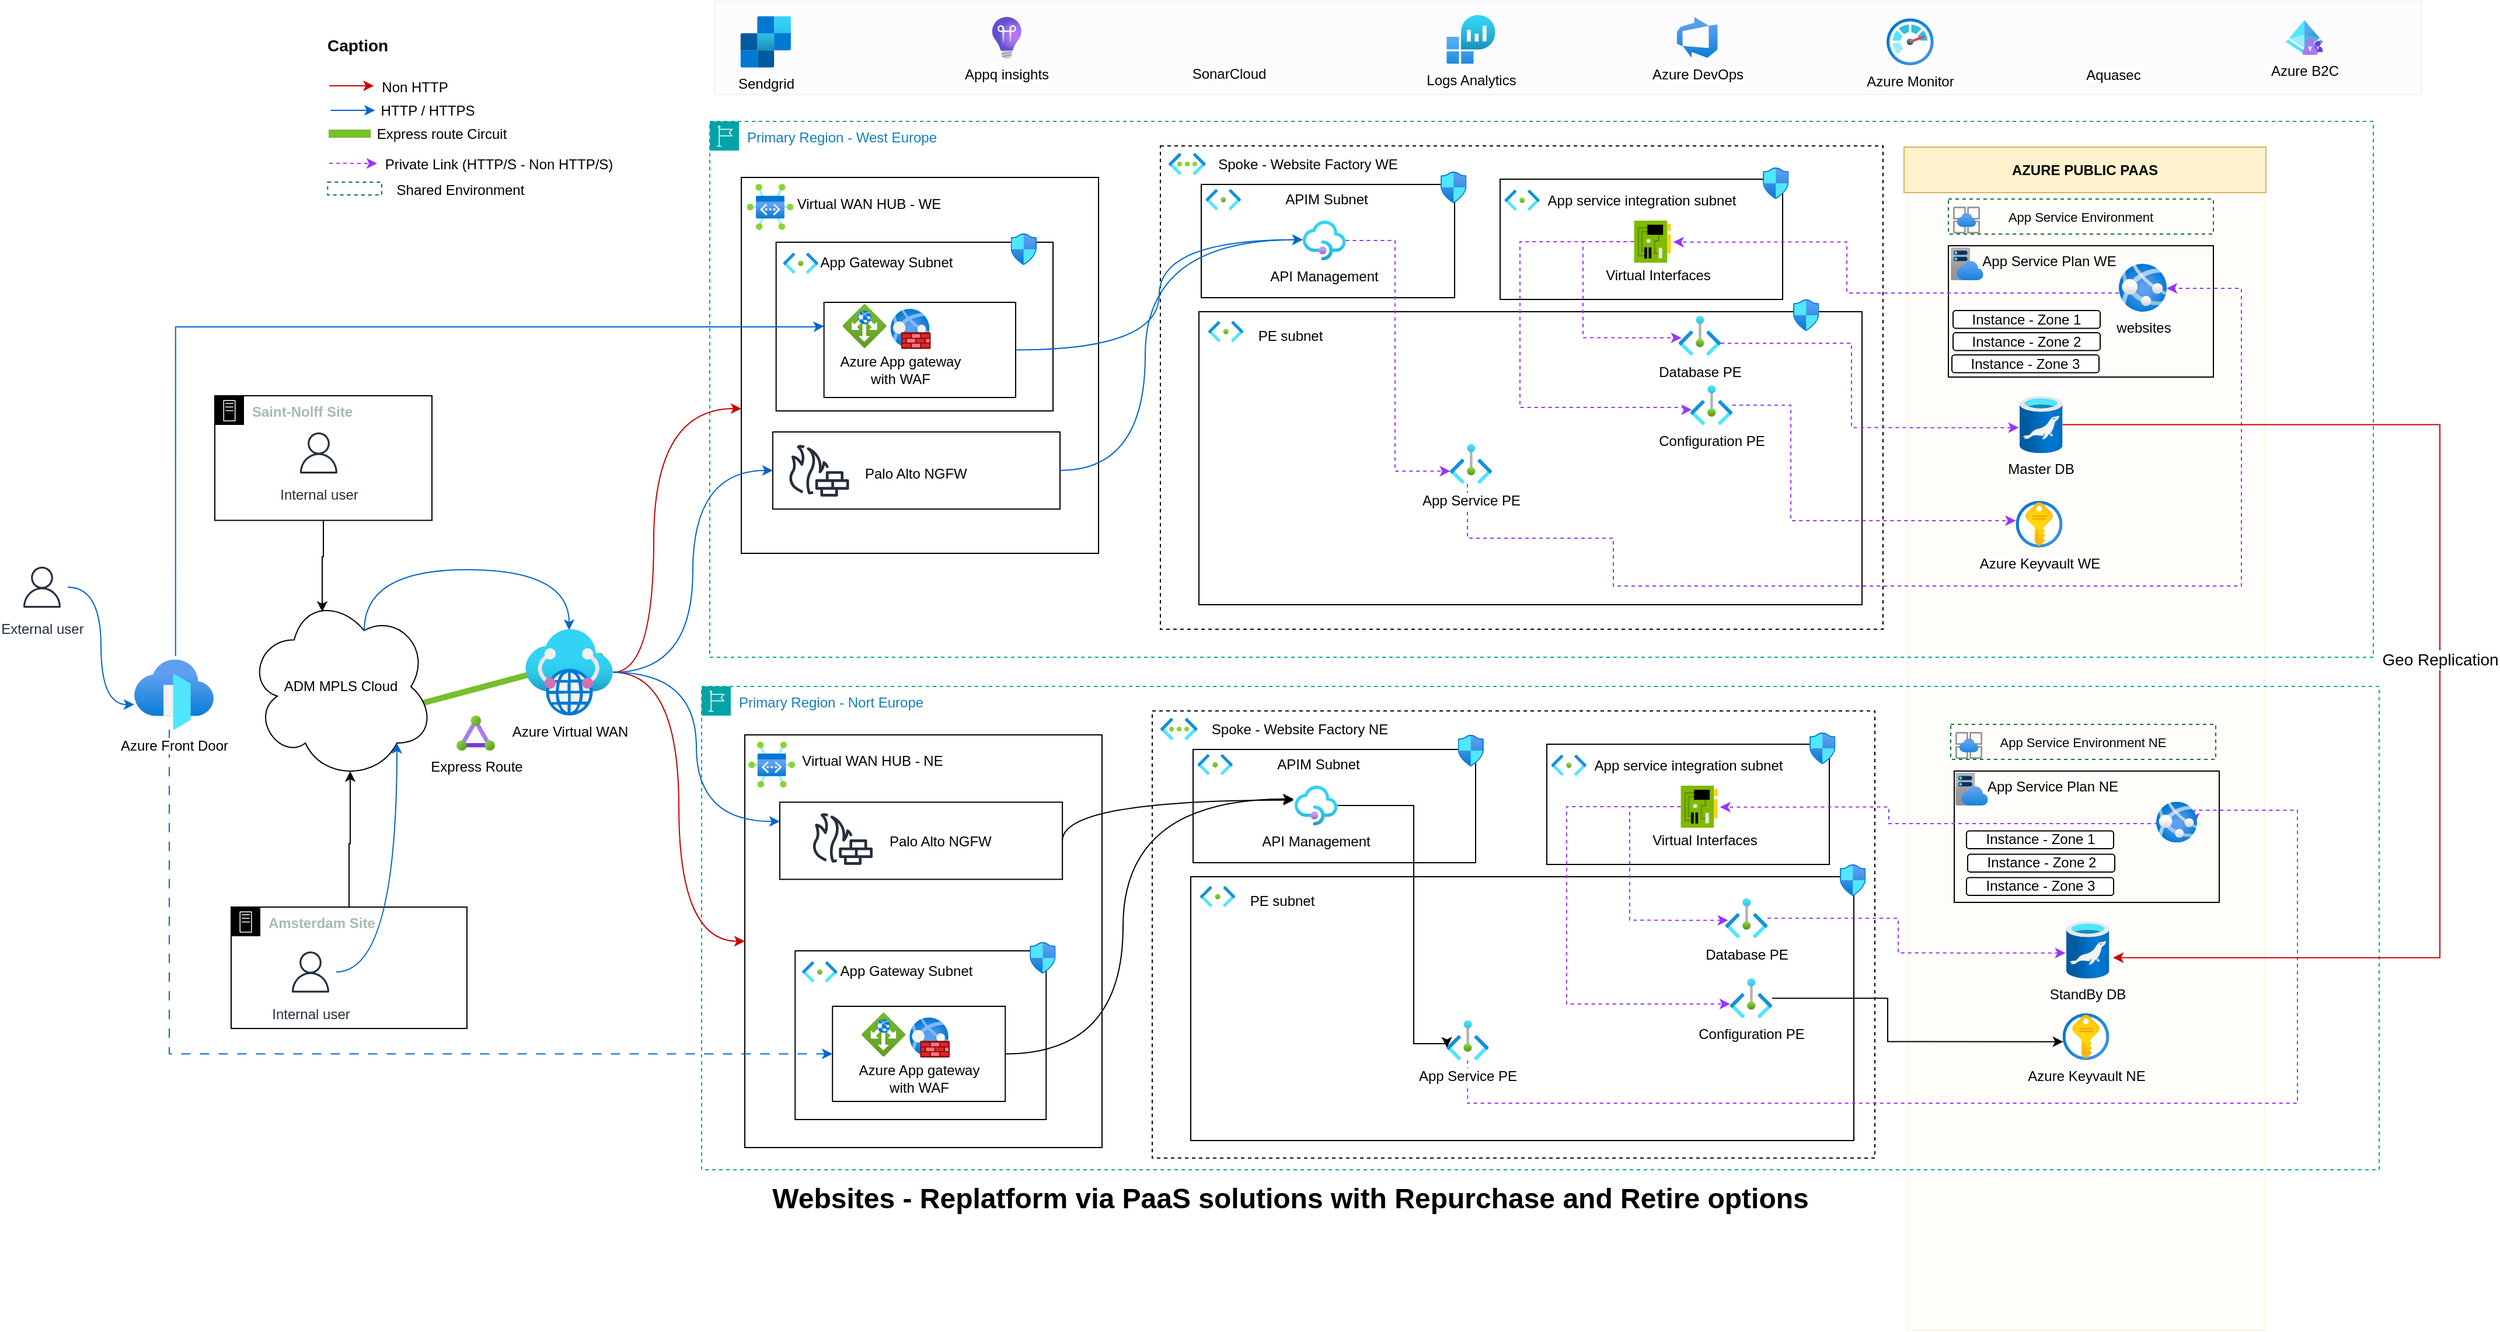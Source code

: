 <mxfile version="24.7.16" pages="3">
  <diagram name="Website" id="U_cf_QFk08iumLcE28Xb">
    <mxGraphModel dx="4660" dy="2363" grid="0" gridSize="10" guides="1" tooltips="1" connect="1" arrows="1" fold="1" page="0" pageScale="1" pageWidth="850" pageHeight="1100" math="0" shadow="0">
      <root>
        <mxCell id="0" />
        <mxCell id="1" parent="0" />
        <mxCell id="KaXLU7k4S5dVS7nbXWQI-1" value="" style="rounded=0;whiteSpace=wrap;html=1;fillColor=none;" vertex="1" parent="1">
          <mxGeometry x="-582" y="224.5" width="306" height="353.5" as="geometry" />
        </mxCell>
        <mxCell id="KaXLU7k4S5dVS7nbXWQI-2" value="" style="shape=cylinder3;whiteSpace=wrap;html=1;boundedLbl=1;backgroundOutline=1;size=4.224;rotation=75;fillColor=#78be2d;strokeColor=#78BE2D;" vertex="1" parent="1">
          <mxGeometry x="-818" y="70" width="4.11" height="232" as="geometry" />
        </mxCell>
        <mxCell id="KaXLU7k4S5dVS7nbXWQI-3" value="" style="rounded=0;whiteSpace=wrap;html=1;fillColor=none;" vertex="1" parent="1">
          <mxGeometry x="-585" y="-253" width="306" height="322" as="geometry" />
        </mxCell>
        <mxCell id="KaXLU7k4S5dVS7nbXWQI-4" value="" style="rounded=0;whiteSpace=wrap;html=1;fillColor=none;" vertex="1" parent="1">
          <mxGeometry x="-558.07" y="-35" width="246.07" height="66.08" as="geometry" />
        </mxCell>
        <mxCell id="KaXLU7k4S5dVS7nbXWQI-5" value="" style="sketch=0;outlineConnect=0;fontColor=#232F3E;gradientColor=none;fillColor=#232F3D;strokeColor=none;dashed=0;verticalLabelPosition=bottom;verticalAlign=top;align=center;html=1;fontSize=12;fontStyle=0;aspect=fixed;pointerEvents=1;shape=mxgraph.aws4.generic_firewall;" vertex="1" parent="1">
          <mxGeometry x="-545.24" y="-24.3" width="52.81" height="44.68" as="geometry" />
        </mxCell>
        <mxCell id="KaXLU7k4S5dVS7nbXWQI-6" value="" style="rounded=0;whiteSpace=wrap;html=1;fillColor=#ffe6cc;strokeColor=#d79b00;opacity=10;" vertex="1" parent="1">
          <mxGeometry x="414" y="-277.5" width="306" height="1012" as="geometry" />
        </mxCell>
        <mxCell id="KaXLU7k4S5dVS7nbXWQI-7" value="&lt;font style=&quot;font-size: 11px;&quot;&gt;App Service Environment&lt;/font&gt;" style="rounded=0;whiteSpace=wrap;html=1;fillColor=none;dashed=1;strokeColor=#087724;" vertex="1" parent="1">
          <mxGeometry x="449" y="-234.5" width="227" height="30" as="geometry" />
        </mxCell>
        <mxCell id="KaXLU7k4S5dVS7nbXWQI-8" value="" style="rounded=0;whiteSpace=wrap;html=1;fillColor=none;" vertex="1" parent="1">
          <mxGeometry x="-555.17" y="-197.5" width="237.17" height="144.5" as="geometry" />
        </mxCell>
        <mxCell id="KaXLU7k4S5dVS7nbXWQI-9" value="Primary Region - West Europe" style="points=[[0,0],[0.25,0],[0.5,0],[0.75,0],[1,0],[1,0.25],[1,0.5],[1,0.75],[1,1],[0.75,1],[0.5,1],[0.25,1],[0,1],[0,0.75],[0,0.5],[0,0.25]];outlineConnect=0;gradientColor=none;html=1;whiteSpace=wrap;fontSize=12;fontStyle=0;container=0;pointerEvents=0;collapsible=0;recursiveResize=0;shape=mxgraph.aws4.group;grIcon=mxgraph.aws4.group_region;strokeColor=#00A4A6;fillColor=none;verticalAlign=top;align=left;spacingLeft=30;fontColor=#147EBA;dashed=1;" vertex="1" parent="1">
          <mxGeometry x="-612" y="-301" width="1425" height="459" as="geometry" />
        </mxCell>
        <mxCell id="KaXLU7k4S5dVS7nbXWQI-10" value="" style="rounded=0;whiteSpace=wrap;html=1;fillColor=none;" vertex="1" parent="1">
          <mxGeometry x="449" y="-194.5" width="227" height="112.5" as="geometry" />
        </mxCell>
        <mxCell id="KaXLU7k4S5dVS7nbXWQI-11" value="" style="image;aspect=fixed;html=1;points=[];align=center;fontSize=12;image=img/lib/azure2/app_services/App_Service_Plans.svg;" vertex="1" parent="1">
          <mxGeometry x="451" y="-193" width="28" height="28" as="geometry" />
        </mxCell>
        <mxCell id="KaXLU7k4S5dVS7nbXWQI-12" value="App Service Plan WE" style="text;html=1;align=center;verticalAlign=middle;resizable=0;points=[];autosize=1;strokeColor=none;fillColor=none;" vertex="1" parent="1">
          <mxGeometry x="468.5" y="-194.5" width="133" height="26" as="geometry" />
        </mxCell>
        <mxCell id="KaXLU7k4S5dVS7nbXWQI-13" style="edgeStyle=orthogonalEdgeStyle;rounded=0;orthogonalLoop=1;jettySize=auto;html=1;entryX=0;entryY=0.25;entryDx=0;entryDy=0;exitX=0.52;exitY=-0.05;exitDx=0;exitDy=0;exitPerimeter=0;strokeColor=#0066CC;" edge="1" parent="1" source="KaXLU7k4S5dVS7nbXWQI-15" target="KaXLU7k4S5dVS7nbXWQI-16">
          <mxGeometry relative="1" as="geometry">
            <Array as="points">
              <mxPoint x="-1070" y="-125" />
              <mxPoint x="-523" y="-125" />
            </Array>
          </mxGeometry>
        </mxCell>
        <mxCell id="KaXLU7k4S5dVS7nbXWQI-14" style="edgeStyle=orthogonalEdgeStyle;rounded=0;orthogonalLoop=1;jettySize=auto;html=1;entryX=0;entryY=0.5;entryDx=0;entryDy=0;dashed=1;dashPattern=8 8;strokeColor=#0066CC;" edge="1" parent="1" source="KaXLU7k4S5dVS7nbXWQI-15" target="KaXLU7k4S5dVS7nbXWQI-116">
          <mxGeometry relative="1" as="geometry">
            <Array as="points">
              <mxPoint x="-1075" y="498" />
            </Array>
          </mxGeometry>
        </mxCell>
        <mxCell id="KaXLU7k4S5dVS7nbXWQI-15" value="Azure Front Door" style="image;aspect=fixed;html=1;points=[];align=center;fontSize=12;image=img/lib/azure2/networking/Front_Doors.svg;" vertex="1" parent="1">
          <mxGeometry x="-1105" y="160" width="68" height="60" as="geometry" />
        </mxCell>
        <mxCell id="KaXLU7k4S5dVS7nbXWQI-16" value="" style="rounded=0;whiteSpace=wrap;html=1;fillColor=none;" vertex="1" parent="1">
          <mxGeometry x="-514.17" y="-146" width="164.17" height="81.5" as="geometry" />
        </mxCell>
        <mxCell id="KaXLU7k4S5dVS7nbXWQI-17" value="" style="image;aspect=fixed;html=1;points=[];align=center;fontSize=12;image=img/lib/azure2/networking/Application_Gateways.svg;" vertex="1" parent="1">
          <mxGeometry x="-498.17" y="-144.5" width="37.5" height="37.5" as="geometry" />
        </mxCell>
        <mxCell id="KaXLU7k4S5dVS7nbXWQI-18" value="" style="image;aspect=fixed;html=1;points=[];align=center;fontSize=12;image=img/lib/azure2/networking/Web_Application_Firewall_Policies_WAF.svg;" vertex="1" parent="1">
          <mxGeometry x="-457.17" y="-140.5" width="34.5" height="34.5" as="geometry" />
        </mxCell>
        <mxCell id="KaXLU7k4S5dVS7nbXWQI-19" value="Azure App gateway&lt;div&gt;with WAF&lt;/div&gt;" style="text;html=1;align=center;verticalAlign=middle;resizable=0;points=[];autosize=1;strokeColor=none;fillColor=none;" vertex="1" parent="1">
          <mxGeometry x="-509.67" y="-109" width="121" height="41" as="geometry" />
        </mxCell>
        <mxCell id="KaXLU7k4S5dVS7nbXWQI-20" value="" style="image;aspect=fixed;html=1;points=[];align=center;fontSize=12;image=img/lib/azure2/networking/Subnet.svg;" vertex="1" parent="1">
          <mxGeometry x="-549.17" y="-188.5" width="30.06" height="18" as="geometry" />
        </mxCell>
        <mxCell id="KaXLU7k4S5dVS7nbXWQI-21" value="App Gateway Subnet" style="text;html=1;align=center;verticalAlign=middle;resizable=0;points=[];autosize=1;strokeColor=none;fillColor=none;" vertex="1" parent="1">
          <mxGeometry x="-526.17" y="-193.5" width="131" height="26" as="geometry" />
        </mxCell>
        <mxCell id="KaXLU7k4S5dVS7nbXWQI-22" value="Virtual WAN HUB - WE" style="text;html=1;align=center;verticalAlign=middle;resizable=0;points=[];autosize=1;strokeColor=none;fillColor=none;" vertex="1" parent="1">
          <mxGeometry x="-546.51" y="-243.31" width="141" height="26" as="geometry" />
        </mxCell>
        <mxCell id="KaXLU7k4S5dVS7nbXWQI-23" value="" style="rounded=0;whiteSpace=wrap;html=1;fillColor=none;dashed=1;" vertex="1" parent="1">
          <mxGeometry x="-226" y="-280" width="619" height="414" as="geometry" />
        </mxCell>
        <mxCell id="KaXLU7k4S5dVS7nbXWQI-24" value="" style="image;aspect=fixed;html=1;points=[];align=center;fontSize=12;image=img/lib/azure2/networking/Virtual_Networks.svg;" vertex="1" parent="1">
          <mxGeometry x="-219" y="-274" width="31.83" height="19" as="geometry" />
        </mxCell>
        <mxCell id="KaXLU7k4S5dVS7nbXWQI-25" value="Spoke - Website Factory WE" style="text;html=1;align=center;verticalAlign=middle;resizable=0;points=[];autosize=1;strokeColor=none;fillColor=none;" vertex="1" parent="1">
          <mxGeometry x="-186" y="-277.5" width="172" height="26" as="geometry" />
        </mxCell>
        <mxCell id="KaXLU7k4S5dVS7nbXWQI-26" value="" style="rounded=0;whiteSpace=wrap;html=1;fillColor=none;" vertex="1" parent="1">
          <mxGeometry x="65" y="-251.5" width="242" height="103" as="geometry" />
        </mxCell>
        <mxCell id="KaXLU7k4S5dVS7nbXWQI-27" value="" style="rounded=0;whiteSpace=wrap;html=1;fillColor=none;" vertex="1" parent="1">
          <mxGeometry x="-193" y="-138" width="568" height="251" as="geometry" />
        </mxCell>
        <mxCell id="KaXLU7k4S5dVS7nbXWQI-28" value="" style="image;aspect=fixed;html=1;points=[];align=center;fontSize=12;image=img/lib/azure2/networking/Subnet.svg;" vertex="1" parent="1">
          <mxGeometry x="-185" y="-130" width="30.06" height="18" as="geometry" />
        </mxCell>
        <mxCell id="KaXLU7k4S5dVS7nbXWQI-29" value="PE subnet" style="text;html=1;align=center;verticalAlign=middle;resizable=0;points=[];autosize=1;strokeColor=none;fillColor=none;" vertex="1" parent="1">
          <mxGeometry x="-152.0" y="-130" width="73" height="26" as="geometry" />
        </mxCell>
        <mxCell id="KaXLU7k4S5dVS7nbXWQI-30" value="App service integration subnet" style="text;html=1;align=center;verticalAlign=middle;resizable=0;points=[];autosize=1;strokeColor=none;fillColor=none;" vertex="1" parent="1">
          <mxGeometry x="96.5" y="-246.5" width="179" height="26" as="geometry" />
        </mxCell>
        <mxCell id="KaXLU7k4S5dVS7nbXWQI-31" value="" style="image;aspect=fixed;html=1;points=[];align=center;fontSize=12;image=img/lib/azure2/networking/Subnet.svg;" vertex="1" parent="1">
          <mxGeometry x="68.83" y="-242.5" width="30.06" height="18" as="geometry" />
        </mxCell>
        <mxCell id="KaXLU7k4S5dVS7nbXWQI-32" value="Database PE" style="image;aspect=fixed;html=1;points=[];align=center;fontSize=12;image=img/lib/azure2/other/Private_Endpoints.svg;" vertex="1" parent="1">
          <mxGeometry x="218.0" y="-134.5" width="36" height="34.24" as="geometry" />
        </mxCell>
        <mxCell id="KaXLU7k4S5dVS7nbXWQI-33" style="edgeStyle=orthogonalEdgeStyle;rounded=0;orthogonalLoop=1;jettySize=auto;html=1;strokeColor=#9933FF;dashed=1;" edge="1" parent="1" source="KaXLU7k4S5dVS7nbXWQI-34" target="KaXLU7k4S5dVS7nbXWQI-52">
          <mxGeometry relative="1" as="geometry">
            <Array as="points">
              <mxPoint x="314" y="-58" />
              <mxPoint x="314" y="41" />
            </Array>
          </mxGeometry>
        </mxCell>
        <mxCell id="KaXLU7k4S5dVS7nbXWQI-34" value="Configuration PE" style="image;aspect=fixed;html=1;points=[];align=center;fontSize=12;image=img/lib/azure2/other/Private_Endpoints.svg;" vertex="1" parent="1">
          <mxGeometry x="228.0" y="-75.0" width="36" height="34.24" as="geometry" />
        </mxCell>
        <mxCell id="KaXLU7k4S5dVS7nbXWQI-35" style="edgeStyle=orthogonalEdgeStyle;rounded=0;orthogonalLoop=1;jettySize=auto;html=1;strokeColor=#9933FF;dashed=1;" edge="1" parent="1" target="KaXLU7k4S5dVS7nbXWQI-39">
          <mxGeometry relative="1" as="geometry">
            <Array as="points">
              <mxPoint x="37" y="56" />
              <mxPoint x="162" y="56" />
              <mxPoint x="162" y="97" />
              <mxPoint x="700" y="97" />
              <mxPoint x="700" y="-158" />
            </Array>
            <mxPoint x="37.0" y="9.54" as="sourcePoint" />
          </mxGeometry>
        </mxCell>
        <mxCell id="KaXLU7k4S5dVS7nbXWQI-36" value="App Service PE" style="image;aspect=fixed;html=1;points=[];align=center;fontSize=12;image=img/lib/azure2/other/Private_Endpoints.svg;" vertex="1" parent="1">
          <mxGeometry x="22.0" y="-24.7" width="36" height="34.24" as="geometry" />
        </mxCell>
        <mxCell id="KaXLU7k4S5dVS7nbXWQI-37" value="Virtual Interfaces" style="text;html=1;align=center;verticalAlign=middle;resizable=0;points=[];autosize=1;strokeColor=none;fillColor=none;" vertex="1" parent="1">
          <mxGeometry x="146" y="-182" width="108" height="26" as="geometry" />
        </mxCell>
        <mxCell id="KaXLU7k4S5dVS7nbXWQI-38" value="" style="image;aspect=fixed;html=1;points=[];align=center;fontSize=12;image=img/lib/azure2/app_services/App_Service_Environments.svg;" vertex="1" parent="1">
          <mxGeometry x="453" y="-228" width="23" height="23" as="geometry" />
        </mxCell>
        <mxCell id="KaXLU7k4S5dVS7nbXWQI-39" value="websites" style="image;aspect=fixed;html=1;points=[];align=center;fontSize=12;image=img/lib/azure2/app_services/App_Services.svg;" vertex="1" parent="1">
          <mxGeometry x="595" y="-179" width="41" height="41" as="geometry" />
        </mxCell>
        <mxCell id="KaXLU7k4S5dVS7nbXWQI-40" value="" style="image;sketch=0;aspect=fixed;html=1;points=[];align=center;fontSize=12;image=img/lib/mscae/NetworkInterfaceCard.svg;" vertex="1" parent="1">
          <mxGeometry x="179.66" y="-216" width="31.68" height="36" as="geometry" />
        </mxCell>
        <mxCell id="KaXLU7k4S5dVS7nbXWQI-41" value="" style="rounded=0;whiteSpace=wrap;html=1;fillColor=none;" vertex="1" parent="1">
          <mxGeometry x="-191" y="-247" width="217" height="97" as="geometry" />
        </mxCell>
        <mxCell id="KaXLU7k4S5dVS7nbXWQI-42" value="" style="rounded=0;whiteSpace=wrap;html=1;fillColor=none;dashed=1;strokeColor=#087724;" vertex="1" parent="1">
          <mxGeometry x="-939.33" y="-249" width="46.33" height="11" as="geometry" />
        </mxCell>
        <mxCell id="KaXLU7k4S5dVS7nbXWQI-43" value="" style="image;aspect=fixed;html=1;points=[];align=center;fontSize=12;image=img/lib/azure2/networking/Subnet.svg;" vertex="1" parent="1">
          <mxGeometry x="-187.17" y="-243" width="30.06" height="18" as="geometry" />
        </mxCell>
        <mxCell id="KaXLU7k4S5dVS7nbXWQI-44" value="APIM Subnet" style="text;html=1;align=center;verticalAlign=middle;resizable=0;points=[];autosize=1;strokeColor=none;fillColor=none;" vertex="1" parent="1">
          <mxGeometry x="-128.11" y="-247.5" width="89" height="26" as="geometry" />
        </mxCell>
        <mxCell id="KaXLU7k4S5dVS7nbXWQI-45" value="API Management" style="image;aspect=fixed;html=1;points=[];align=center;fontSize=12;image=img/lib/azure2/app_services/API_Management_Services.svg;" vertex="1" parent="1">
          <mxGeometry x="-104.11" y="-216" width="36.83" height="34" as="geometry" />
        </mxCell>
        <mxCell id="KaXLU7k4S5dVS7nbXWQI-46" value="AZURE PUBLIC PAAS" style="rounded=0;whiteSpace=wrap;html=1;fillColor=#fff2cc;strokeColor=#d6b656;fontStyle=1" vertex="1" parent="1">
          <mxGeometry x="411" y="-279" width="310" height="39" as="geometry" />
        </mxCell>
        <mxCell id="KaXLU7k4S5dVS7nbXWQI-47" style="edgeStyle=orthogonalEdgeStyle;rounded=0;orthogonalLoop=1;jettySize=auto;html=1;entryX=1.063;entryY=0.509;entryDx=0;entryDy=0;entryPerimeter=0;strokeColor=#9933FF;dashed=1;" edge="1" parent="1" source="KaXLU7k4S5dVS7nbXWQI-39" target="KaXLU7k4S5dVS7nbXWQI-40">
          <mxGeometry relative="1" as="geometry">
            <Array as="points">
              <mxPoint x="362" y="-154" />
              <mxPoint x="362" y="-198" />
            </Array>
          </mxGeometry>
        </mxCell>
        <mxCell id="KaXLU7k4S5dVS7nbXWQI-48" style="edgeStyle=orthogonalEdgeStyle;rounded=0;orthogonalLoop=1;jettySize=auto;html=1;entryX=0.009;entryY=0.681;entryDx=0;entryDy=0;entryPerimeter=0;strokeColor=#9933FF;dashed=1;" edge="1" parent="1" source="KaXLU7k4S5dVS7nbXWQI-45" target="KaXLU7k4S5dVS7nbXWQI-36">
          <mxGeometry relative="1" as="geometry">
            <Array as="points">
              <mxPoint x="-25" y="-199" />
              <mxPoint x="-25" y="-1" />
            </Array>
          </mxGeometry>
        </mxCell>
        <mxCell id="KaXLU7k4S5dVS7nbXWQI-49" style="edgeStyle=orthogonalEdgeStyle;rounded=0;orthogonalLoop=1;jettySize=auto;html=1;entryX=0.065;entryY=0.55;entryDx=0;entryDy=0;entryPerimeter=0;dashed=1;strokeColor=#9933FF;" edge="1" parent="1" source="KaXLU7k4S5dVS7nbXWQI-40" target="KaXLU7k4S5dVS7nbXWQI-32">
          <mxGeometry relative="1" as="geometry">
            <Array as="points">
              <mxPoint x="136" y="-198" />
              <mxPoint x="136" y="-116" />
            </Array>
          </mxGeometry>
        </mxCell>
        <mxCell id="KaXLU7k4S5dVS7nbXWQI-50" style="edgeStyle=orthogonalEdgeStyle;rounded=0;orthogonalLoop=1;jettySize=auto;html=1;strokeColor=#9933FF;dashed=1;entryX=0.035;entryY=0.613;entryDx=0;entryDy=0;entryPerimeter=0;" edge="1" parent="1" source="KaXLU7k4S5dVS7nbXWQI-40" target="KaXLU7k4S5dVS7nbXWQI-34">
          <mxGeometry relative="1" as="geometry">
            <mxPoint x="222" y="-29" as="targetPoint" />
            <Array as="points">
              <mxPoint x="82" y="-198" />
              <mxPoint x="82" y="-56" />
              <mxPoint x="222" y="-56" />
              <mxPoint x="222" y="-54" />
            </Array>
          </mxGeometry>
        </mxCell>
        <mxCell id="KaXLU7k4S5dVS7nbXWQI-51" value="Master DB" style="image;aspect=fixed;html=1;points=[];align=center;fontSize=12;image=img/lib/azure2/databases/Azure_Database_MariaDB_Server.svg;" vertex="1" parent="1">
          <mxGeometry x="510" y="-65.76" width="36.75" height="49" as="geometry" />
        </mxCell>
        <mxCell id="KaXLU7k4S5dVS7nbXWQI-52" value="Azure Keyvault WE" style="image;aspect=fixed;html=1;points=[];align=center;fontSize=12;image=img/lib/azure2/security/Key_Vaults.svg;" vertex="1" parent="1">
          <mxGeometry x="506.75" y="24" width="40" height="40" as="geometry" />
        </mxCell>
        <mxCell id="KaXLU7k4S5dVS7nbXWQI-53" style="edgeStyle=orthogonalEdgeStyle;rounded=0;orthogonalLoop=1;jettySize=auto;html=1;entryX=-0.018;entryY=0.553;entryDx=0;entryDy=0;entryPerimeter=0;strokeColor=#9933FF;dashed=1;" edge="1" parent="1" source="KaXLU7k4S5dVS7nbXWQI-32" target="KaXLU7k4S5dVS7nbXWQI-51">
          <mxGeometry relative="1" as="geometry">
            <Array as="points">
              <mxPoint x="366" y="-111" />
              <mxPoint x="366" y="-39" />
            </Array>
          </mxGeometry>
        </mxCell>
        <mxCell id="KaXLU7k4S5dVS7nbXWQI-54" style="edgeStyle=orthogonalEdgeStyle;rounded=0;orthogonalLoop=1;jettySize=auto;html=1;entryX=0.015;entryY=0.608;entryDx=0;entryDy=0;entryPerimeter=0;strokeColor=none;dashed=1;" edge="1" parent="1" source="KaXLU7k4S5dVS7nbXWQI-34" target="KaXLU7k4S5dVS7nbXWQI-52">
          <mxGeometry relative="1" as="geometry">
            <Array as="points">
              <mxPoint x="357" y="-34" />
              <mxPoint x="357" y="48" />
            </Array>
          </mxGeometry>
        </mxCell>
        <mxCell id="KaXLU7k4S5dVS7nbXWQI-55" value="" style="image;aspect=fixed;html=1;points=[];align=center;fontSize=12;image=img/lib/azure2/networking/Network_Security_Groups.svg;" vertex="1" parent="1">
          <mxGeometry x="14.0" y="-258" width="22.24" height="27" as="geometry" />
        </mxCell>
        <mxCell id="KaXLU7k4S5dVS7nbXWQI-56" value="" style="image;aspect=fixed;html=1;points=[];align=center;fontSize=12;image=img/lib/azure2/networking/Network_Security_Groups.svg;" vertex="1" parent="1">
          <mxGeometry x="290" y="-261.5" width="22.24" height="27" as="geometry" />
        </mxCell>
        <mxCell id="KaXLU7k4S5dVS7nbXWQI-57" value="" style="image;aspect=fixed;html=1;points=[];align=center;fontSize=12;image=img/lib/azure2/networking/Network_Security_Groups.svg;" vertex="1" parent="1">
          <mxGeometry x="316" y="-148.5" width="22.24" height="27" as="geometry" />
        </mxCell>
        <mxCell id="KaXLU7k4S5dVS7nbXWQI-58" value="" style="image;aspect=fixed;html=1;points=[];align=center;fontSize=12;image=img/lib/azure2/networking/Network_Security_Groups.svg;" vertex="1" parent="1">
          <mxGeometry x="-354.24" y="-205" width="22.24" height="27" as="geometry" />
        </mxCell>
        <mxCell id="KaXLU7k4S5dVS7nbXWQI-59" value="&lt;font style=&quot;font-size: 11px;&quot;&gt;App Service Environment NE&lt;/font&gt;" style="rounded=0;whiteSpace=wrap;html=1;fillColor=none;dashed=1;strokeColor=#087724;" vertex="1" parent="1">
          <mxGeometry x="451" y="215.5" width="227" height="30" as="geometry" />
        </mxCell>
        <mxCell id="KaXLU7k4S5dVS7nbXWQI-60" value="Primary Region - Nort Europe" style="points=[[0,0],[0.25,0],[0.5,0],[0.75,0],[1,0],[1,0.25],[1,0.5],[1,0.75],[1,1],[0.75,1],[0.5,1],[0.25,1],[0,1],[0,0.75],[0,0.5],[0,0.25]];outlineConnect=0;gradientColor=none;html=1;whiteSpace=wrap;fontSize=12;fontStyle=0;container=0;pointerEvents=0;collapsible=0;recursiveResize=0;shape=mxgraph.aws4.group;grIcon=mxgraph.aws4.group_region;strokeColor=#00A4A6;fillColor=none;verticalAlign=top;align=left;spacingLeft=30;fontColor=#147EBA;dashed=1;" vertex="1" parent="1">
          <mxGeometry x="-619" y="183" width="1437" height="414" as="geometry" />
        </mxCell>
        <mxCell id="KaXLU7k4S5dVS7nbXWQI-61" value="" style="rounded=0;whiteSpace=wrap;html=1;fillColor=none;" vertex="1" parent="1">
          <mxGeometry x="454" y="255.5" width="227" height="112.5" as="geometry" />
        </mxCell>
        <mxCell id="KaXLU7k4S5dVS7nbXWQI-62" value="" style="image;aspect=fixed;html=1;points=[];align=center;fontSize=12;image=img/lib/azure2/app_services/App_Service_Plans.svg;" vertex="1" parent="1">
          <mxGeometry x="455" y="257" width="28" height="28" as="geometry" />
        </mxCell>
        <mxCell id="KaXLU7k4S5dVS7nbXWQI-63" value="App Service Plan NE" style="text;html=1;align=center;verticalAlign=middle;resizable=0;points=[];autosize=1;strokeColor=none;fillColor=none;" vertex="1" parent="1">
          <mxGeometry x="472.5" y="255.5" width="130" height="26" as="geometry" />
        </mxCell>
        <mxCell id="KaXLU7k4S5dVS7nbXWQI-64" value="" style="rounded=0;whiteSpace=wrap;html=1;fillColor=none;dashed=1;" vertex="1" parent="1">
          <mxGeometry x="-233" y="204" width="619" height="383" as="geometry" />
        </mxCell>
        <mxCell id="KaXLU7k4S5dVS7nbXWQI-65" value="" style="image;aspect=fixed;html=1;points=[];align=center;fontSize=12;image=img/lib/azure2/networking/Virtual_Networks.svg;" vertex="1" parent="1">
          <mxGeometry x="-226" y="210" width="31.83" height="19" as="geometry" />
        </mxCell>
        <mxCell id="KaXLU7k4S5dVS7nbXWQI-66" value="Spoke - Website Factory NE" style="text;html=1;align=center;verticalAlign=middle;resizable=0;points=[];autosize=1;strokeColor=none;fillColor=none;" vertex="1" parent="1">
          <mxGeometry x="-192" y="206.5" width="169" height="26" as="geometry" />
        </mxCell>
        <mxCell id="KaXLU7k4S5dVS7nbXWQI-67" value="" style="rounded=0;whiteSpace=wrap;html=1;fillColor=none;" vertex="1" parent="1">
          <mxGeometry x="105" y="232.5" width="242" height="103" as="geometry" />
        </mxCell>
        <mxCell id="KaXLU7k4S5dVS7nbXWQI-68" value="" style="rounded=0;whiteSpace=wrap;html=1;fillColor=none;" vertex="1" parent="1">
          <mxGeometry x="-200" y="346" width="568" height="226" as="geometry" />
        </mxCell>
        <mxCell id="KaXLU7k4S5dVS7nbXWQI-69" value="" style="image;aspect=fixed;html=1;points=[];align=center;fontSize=12;image=img/lib/azure2/networking/Subnet.svg;" vertex="1" parent="1">
          <mxGeometry x="-192" y="354" width="30.06" height="18" as="geometry" />
        </mxCell>
        <mxCell id="KaXLU7k4S5dVS7nbXWQI-70" value="PE subnet" style="text;html=1;align=center;verticalAlign=middle;resizable=0;points=[];autosize=1;strokeColor=none;fillColor=none;" vertex="1" parent="1">
          <mxGeometry x="-159.0" y="354" width="73" height="26" as="geometry" />
        </mxCell>
        <mxCell id="KaXLU7k4S5dVS7nbXWQI-71" value="App service integration subnet" style="text;html=1;align=center;verticalAlign=middle;resizable=0;points=[];autosize=1;strokeColor=none;fillColor=none;" vertex="1" parent="1">
          <mxGeometry x="136.5" y="237.5" width="179" height="26" as="geometry" />
        </mxCell>
        <mxCell id="KaXLU7k4S5dVS7nbXWQI-72" value="" style="image;aspect=fixed;html=1;points=[];align=center;fontSize=12;image=img/lib/azure2/networking/Subnet.svg;" vertex="1" parent="1">
          <mxGeometry x="108.83" y="241.5" width="30.06" height="18" as="geometry" />
        </mxCell>
        <mxCell id="KaXLU7k4S5dVS7nbXWQI-73" value="Database PE" style="image;aspect=fixed;html=1;points=[];align=center;fontSize=12;image=img/lib/azure2/other/Private_Endpoints.svg;" vertex="1" parent="1">
          <mxGeometry x="258.0" y="364.5" width="36" height="34.24" as="geometry" />
        </mxCell>
        <mxCell id="KaXLU7k4S5dVS7nbXWQI-74" value="Configuration PE" style="image;aspect=fixed;html=1;points=[];align=center;fontSize=12;image=img/lib/azure2/other/Private_Endpoints.svg;" vertex="1" parent="1">
          <mxGeometry x="262.0" y="433" width="36" height="34.24" as="geometry" />
        </mxCell>
        <mxCell id="KaXLU7k4S5dVS7nbXWQI-75" style="edgeStyle=orthogonalEdgeStyle;rounded=0;orthogonalLoop=1;jettySize=auto;html=1;entryX=0.936;entryY=0.536;entryDx=0;entryDy=0;entryPerimeter=0;strokeColor=#9933FF;dashed=1;" edge="1" parent="1" source="KaXLU7k4S5dVS7nbXWQI-76" target="KaXLU7k4S5dVS7nbXWQI-79">
          <mxGeometry relative="1" as="geometry">
            <Array as="points">
              <mxPoint x="37" y="540" />
              <mxPoint x="748" y="540" />
              <mxPoint x="748" y="289" />
              <mxPoint x="660" y="289" />
            </Array>
          </mxGeometry>
        </mxCell>
        <mxCell id="KaXLU7k4S5dVS7nbXWQI-76" value="App Service PE" style="image;aspect=fixed;html=1;points=[];align=center;fontSize=12;image=img/lib/azure2/other/Private_Endpoints.svg;" vertex="1" parent="1">
          <mxGeometry x="19.12" y="469" width="36" height="34.24" as="geometry" />
        </mxCell>
        <mxCell id="KaXLU7k4S5dVS7nbXWQI-77" value="Virtual Interfaces" style="text;html=1;align=center;verticalAlign=middle;resizable=0;points=[];autosize=1;strokeColor=none;fillColor=none;" vertex="1" parent="1">
          <mxGeometry x="186" y="302" width="108" height="26" as="geometry" />
        </mxCell>
        <mxCell id="KaXLU7k4S5dVS7nbXWQI-78" value="" style="image;aspect=fixed;html=1;points=[];align=center;fontSize=12;image=img/lib/azure2/app_services/App_Service_Environments.svg;" vertex="1" parent="1">
          <mxGeometry x="455" y="222" width="23" height="23" as="geometry" />
        </mxCell>
        <mxCell id="KaXLU7k4S5dVS7nbXWQI-79" value="" style="image;aspect=fixed;html=1;points=[];align=center;fontSize=12;image=img/lib/azure2/app_services/App_Services.svg;" vertex="1" parent="1">
          <mxGeometry x="627" y="281.75" width="35" height="35" as="geometry" />
        </mxCell>
        <mxCell id="KaXLU7k4S5dVS7nbXWQI-80" value="" style="image;sketch=0;aspect=fixed;html=1;points=[];align=center;fontSize=12;image=img/lib/mscae/NetworkInterfaceCard.svg;" vertex="1" parent="1">
          <mxGeometry x="219.66" y="268" width="31.68" height="36" as="geometry" />
        </mxCell>
        <mxCell id="KaXLU7k4S5dVS7nbXWQI-81" value="" style="rounded=0;whiteSpace=wrap;html=1;fillColor=none;" vertex="1" parent="1">
          <mxGeometry x="-198" y="237" width="242" height="97" as="geometry" />
        </mxCell>
        <mxCell id="KaXLU7k4S5dVS7nbXWQI-82" value="" style="image;aspect=fixed;html=1;points=[];align=center;fontSize=12;image=img/lib/azure2/networking/Subnet.svg;" vertex="1" parent="1">
          <mxGeometry x="-194.17" y="241" width="30.06" height="18" as="geometry" />
        </mxCell>
        <mxCell id="KaXLU7k4S5dVS7nbXWQI-83" value="APIM Subnet" style="text;html=1;align=center;verticalAlign=middle;resizable=0;points=[];autosize=1;strokeColor=none;fillColor=none;" vertex="1" parent="1">
          <mxGeometry x="-135.11" y="236.5" width="89" height="26" as="geometry" />
        </mxCell>
        <mxCell id="KaXLU7k4S5dVS7nbXWQI-84" value="API Management" style="image;aspect=fixed;html=1;points=[];align=center;fontSize=12;image=img/lib/azure2/app_services/API_Management_Services.svg;" vertex="1" parent="1">
          <mxGeometry x="-111.11" y="268" width="36.83" height="34" as="geometry" />
        </mxCell>
        <mxCell id="KaXLU7k4S5dVS7nbXWQI-85" style="edgeStyle=orthogonalEdgeStyle;rounded=0;orthogonalLoop=1;jettySize=auto;html=1;exitX=1;exitY=0.5;exitDx=0;exitDy=0;entryX=-0.015;entryY=0.363;entryDx=0;entryDy=0;entryPerimeter=0;curved=1;" edge="1" parent="1" source="KaXLU7k4S5dVS7nbXWQI-113" target="KaXLU7k4S5dVS7nbXWQI-84">
          <mxGeometry relative="1" as="geometry">
            <Array as="points">
              <mxPoint x="-310" y="280" />
            </Array>
            <mxPoint x="-362.24" y="549" as="sourcePoint" />
          </mxGeometry>
        </mxCell>
        <mxCell id="KaXLU7k4S5dVS7nbXWQI-86" style="edgeStyle=orthogonalEdgeStyle;rounded=0;orthogonalLoop=1;jettySize=auto;html=1;entryX=1.063;entryY=0.509;entryDx=0;entryDy=0;entryPerimeter=0;exitX=0.043;exitY=0.536;exitDx=0;exitDy=0;exitPerimeter=0;dashed=1;strokeColor=#9933FF;" edge="1" parent="1" source="KaXLU7k4S5dVS7nbXWQI-79" target="KaXLU7k4S5dVS7nbXWQI-80">
          <mxGeometry relative="1" as="geometry">
            <Array as="points">
              <mxPoint x="398" y="300" />
              <mxPoint x="398" y="286" />
            </Array>
          </mxGeometry>
        </mxCell>
        <mxCell id="KaXLU7k4S5dVS7nbXWQI-87" style="edgeStyle=orthogonalEdgeStyle;rounded=0;orthogonalLoop=1;jettySize=auto;html=1;entryX=0.009;entryY=0.681;entryDx=0;entryDy=0;entryPerimeter=0;" edge="1" parent="1" source="KaXLU7k4S5dVS7nbXWQI-84" target="KaXLU7k4S5dVS7nbXWQI-76">
          <mxGeometry relative="1" as="geometry">
            <Array as="points">
              <mxPoint x="-9" y="285" />
              <mxPoint x="-9" y="489" />
              <mxPoint x="19" y="489" />
            </Array>
          </mxGeometry>
        </mxCell>
        <mxCell id="KaXLU7k4S5dVS7nbXWQI-88" style="edgeStyle=orthogonalEdgeStyle;rounded=0;orthogonalLoop=1;jettySize=auto;html=1;entryX=0.065;entryY=0.55;entryDx=0;entryDy=0;entryPerimeter=0;strokeColor=#9933FF;dashed=1;" edge="1" parent="1" source="KaXLU7k4S5dVS7nbXWQI-80" target="KaXLU7k4S5dVS7nbXWQI-73">
          <mxGeometry relative="1" as="geometry">
            <Array as="points">
              <mxPoint x="176" y="286" />
              <mxPoint x="176" y="383" />
            </Array>
          </mxGeometry>
        </mxCell>
        <mxCell id="KaXLU7k4S5dVS7nbXWQI-89" style="edgeStyle=orthogonalEdgeStyle;rounded=0;orthogonalLoop=1;jettySize=auto;html=1;strokeColor=#9933FF;dashed=1;" edge="1" parent="1" source="KaXLU7k4S5dVS7nbXWQI-80">
          <mxGeometry relative="1" as="geometry">
            <mxPoint x="262" y="455" as="targetPoint" />
            <Array as="points">
              <mxPoint x="122" y="286" />
              <mxPoint x="122" y="455" />
            </Array>
          </mxGeometry>
        </mxCell>
        <mxCell id="KaXLU7k4S5dVS7nbXWQI-90" value="StandBy DB" style="image;aspect=fixed;html=1;points=[];align=center;fontSize=12;image=img/lib/azure2/databases/Azure_Database_MariaDB_Server.svg;" vertex="1" parent="1">
          <mxGeometry x="550" y="384.24" width="36.75" height="49" as="geometry" />
        </mxCell>
        <mxCell id="KaXLU7k4S5dVS7nbXWQI-91" value="Azure Keyvault NE" style="image;aspect=fixed;html=1;points=[];align=center;fontSize=12;image=img/lib/azure2/security/Key_Vaults.svg;" vertex="1" parent="1">
          <mxGeometry x="546.75" y="463" width="40" height="40" as="geometry" />
        </mxCell>
        <mxCell id="KaXLU7k4S5dVS7nbXWQI-92" style="edgeStyle=orthogonalEdgeStyle;rounded=0;orthogonalLoop=1;jettySize=auto;html=1;entryX=-0.018;entryY=0.553;entryDx=0;entryDy=0;entryPerimeter=0;strokeColor=#9933FF;dashed=1;" edge="1" parent="1" source="KaXLU7k4S5dVS7nbXWQI-73" target="KaXLU7k4S5dVS7nbXWQI-90">
          <mxGeometry relative="1" as="geometry">
            <Array as="points">
              <mxPoint x="406" y="382" />
              <mxPoint x="406" y="411" />
            </Array>
          </mxGeometry>
        </mxCell>
        <mxCell id="KaXLU7k4S5dVS7nbXWQI-93" style="edgeStyle=orthogonalEdgeStyle;rounded=0;orthogonalLoop=1;jettySize=auto;html=1;entryX=0.015;entryY=0.608;entryDx=0;entryDy=0;entryPerimeter=0;" edge="1" parent="1" source="KaXLU7k4S5dVS7nbXWQI-74" target="KaXLU7k4S5dVS7nbXWQI-91">
          <mxGeometry relative="1" as="geometry">
            <Array as="points">
              <mxPoint x="397" y="450" />
              <mxPoint x="397" y="487" />
            </Array>
          </mxGeometry>
        </mxCell>
        <mxCell id="KaXLU7k4S5dVS7nbXWQI-94" value="" style="image;aspect=fixed;html=1;points=[];align=center;fontSize=12;image=img/lib/azure2/networking/Network_Security_Groups.svg;" vertex="1" parent="1">
          <mxGeometry x="28.76" y="224.5" width="22.24" height="27" as="geometry" />
        </mxCell>
        <mxCell id="KaXLU7k4S5dVS7nbXWQI-95" value="" style="image;aspect=fixed;html=1;points=[];align=center;fontSize=12;image=img/lib/azure2/networking/Network_Security_Groups.svg;" vertex="1" parent="1">
          <mxGeometry x="330" y="222.5" width="22.24" height="27" as="geometry" />
        </mxCell>
        <mxCell id="KaXLU7k4S5dVS7nbXWQI-96" value="" style="image;aspect=fixed;html=1;points=[];align=center;fontSize=12;image=img/lib/azure2/networking/Network_Security_Groups.svg;" vertex="1" parent="1">
          <mxGeometry x="356" y="335.5" width="22.24" height="27" as="geometry" />
        </mxCell>
        <mxCell id="KaXLU7k4S5dVS7nbXWQI-97" style="edgeStyle=orthogonalEdgeStyle;rounded=0;orthogonalLoop=1;jettySize=auto;html=1;entryX=1.088;entryY=0.635;entryDx=0;entryDy=0;entryPerimeter=0;strokeColor=#CC0000;strokeWidth=1;" edge="1" parent="1" source="KaXLU7k4S5dVS7nbXWQI-51" target="KaXLU7k4S5dVS7nbXWQI-90">
          <mxGeometry relative="1" as="geometry">
            <Array as="points">
              <mxPoint x="870" y="-41" />
              <mxPoint x="870" y="415" />
            </Array>
          </mxGeometry>
        </mxCell>
        <mxCell id="KaXLU7k4S5dVS7nbXWQI-98" value="&lt;font style=&quot;font-size: 14px;&quot;&gt;Geo Replication&lt;/font&gt;" style="edgeLabel;html=1;align=center;verticalAlign=middle;resizable=0;points=[];" vertex="1" connectable="0" parent="KaXLU7k4S5dVS7nbXWQI-97">
          <mxGeometry x="-0.01" relative="1" as="geometry">
            <mxPoint as="offset" />
          </mxGeometry>
        </mxCell>
        <mxCell id="KaXLU7k4S5dVS7nbXWQI-99" value="" style="rounded=0;whiteSpace=wrap;html=1;fillColor=#e1d5e7;strokeColor=#9673a6;opacity=10;" vertex="1" parent="1">
          <mxGeometry x="-608" y="-404" width="1462" height="80" as="geometry" />
        </mxCell>
        <mxCell id="KaXLU7k4S5dVS7nbXWQI-100" value="Azure B2C" style="image;aspect=fixed;html=1;points=[];align=center;fontSize=12;image=img/lib/azure2/identity/Azure_AD_B2C.svg;" vertex="1" parent="1">
          <mxGeometry x="738" y="-387.74" width="32.06" height="29.74" as="geometry" />
        </mxCell>
        <mxCell id="KaXLU7k4S5dVS7nbXWQI-101" value="Appq insights" style="image;aspect=fixed;html=1;points=[];align=center;fontSize=12;image=img/lib/azure2/devops/Application_Insights.svg;" vertex="1" parent="1">
          <mxGeometry x="-370.12" y="-390.5" width="25" height="35.8" as="geometry" />
        </mxCell>
        <mxCell id="KaXLU7k4S5dVS7nbXWQI-102" value="Azure DevOps" style="image;aspect=fixed;html=1;points=[];align=center;fontSize=12;image=img/lib/azure2/devops/Azure_DevOps.svg;" vertex="1" parent="1">
          <mxGeometry x="216.34" y="-390.5" width="35" height="35" as="geometry" />
        </mxCell>
        <mxCell id="KaXLU7k4S5dVS7nbXWQI-103" value="Aquasec" style="shape=image;verticalLabelPosition=bottom;labelBackgroundColor=default;verticalAlign=top;aspect=fixed;imageAspect=0;image=https://media.trustradius.com/product-logos/aL/8E/FHZL1VXXQ0Z3.PNG;" vertex="1" parent="1">
          <mxGeometry x="576" y="-383.68" width="29" height="29" as="geometry" />
        </mxCell>
        <mxCell id="KaXLU7k4S5dVS7nbXWQI-104" value="SonarCloud" style="shape=image;verticalLabelPosition=bottom;labelBackgroundColor=default;verticalAlign=top;aspect=fixed;imageAspect=0;image=https://static-00.iconduck.com/assets.00/sonarcloud-icon-256x224-dnm8uyby.png;" vertex="1" parent="1">
          <mxGeometry x="-185" y="-387" width="36" height="31.5" as="geometry" />
        </mxCell>
        <mxCell id="KaXLU7k4S5dVS7nbXWQI-105" value="Logs Analytics" style="image;aspect=fixed;html=1;points=[];align=center;fontSize=12;image=img/lib/azure2/management_governance/Log_Analytics_Workspaces.svg;" vertex="1" parent="1">
          <mxGeometry x="19.12" y="-392.13" width="41.76" height="41.76" as="geometry" />
        </mxCell>
        <mxCell id="KaXLU7k4S5dVS7nbXWQI-106" value="&lt;b&gt;Saint-Nolff Site&lt;/b&gt;" style="sketch=0;outlineConnect=0;gradientColor=none;html=1;whiteSpace=wrap;fontSize=12;fontStyle=0;shape=mxgraph.aws4.group;grIcon=mxgraph.aws4.group_on_premise;strokeColor=#000000;fillColor=none;verticalAlign=top;align=left;spacingLeft=30;fontColor=#AAB7B8;dashed=0;" vertex="1" parent="1">
          <mxGeometry x="-1036" y="-66" width="186" height="106.74" as="geometry" />
        </mxCell>
        <mxCell id="KaXLU7k4S5dVS7nbXWQI-107" value="ADM MPLS Cloud" style="ellipse;shape=cloud;whiteSpace=wrap;html=1;" vertex="1" parent="1">
          <mxGeometry x="-1008" y="103" width="160" height="160.62" as="geometry" />
        </mxCell>
        <mxCell id="KaXLU7k4S5dVS7nbXWQI-108" value="Express Route" style="image;aspect=fixed;html=1;points=[];align=center;fontSize=12;image=img/lib/azure2/networking/ExpressRoute_Circuits.svg;" vertex="1" parent="1">
          <mxGeometry x="-829" y="207.84" width="33" height="30.17" as="geometry" />
        </mxCell>
        <mxCell id="KaXLU7k4S5dVS7nbXWQI-109" value="&lt;span style=&quot;color: rgb(0, 0, 0); font-family: Helvetica; font-size: 12px; font-style: normal; font-variant-ligatures: normal; font-variant-caps: normal; font-weight: 400; letter-spacing: normal; orphans: 2; text-align: center; text-indent: 0px; text-transform: none; widows: 2; word-spacing: 0px; -webkit-text-stroke-width: 0px; white-space: nowrap; background-color: rgb(255, 255, 255); text-decoration-thickness: initial; text-decoration-style: initial; text-decoration-color: initial; display: inline !important; float: none;&quot;&gt;Palo Alto NGFW&lt;/span&gt;" style="text;whiteSpace=wrap;html=1;" vertex="1" parent="1">
          <mxGeometry x="-481.36" y="-13.46" width="111.24" height="23" as="geometry" />
        </mxCell>
        <mxCell id="KaXLU7k4S5dVS7nbXWQI-110" value="&lt;b&gt;Amsterdam Site&lt;/b&gt;" style="sketch=0;outlineConnect=0;gradientColor=none;html=1;whiteSpace=wrap;fontSize=12;fontStyle=0;shape=mxgraph.aws4.group;grIcon=mxgraph.aws4.group_on_premise;strokeColor=#000000;fillColor=none;verticalAlign=top;align=left;spacingLeft=30;fontColor=#AAB7B8;dashed=0;" vertex="1" parent="1">
          <mxGeometry x="-1022" y="372" width="202" height="104" as="geometry" />
        </mxCell>
        <mxCell id="KaXLU7k4S5dVS7nbXWQI-111" style="edgeStyle=orthogonalEdgeStyle;rounded=0;orthogonalLoop=1;jettySize=auto;html=1;exitX=1;exitY=0.5;exitDx=0;exitDy=0;entryX=0.003;entryY=0.48;entryDx=0;entryDy=0;entryPerimeter=0;curved=1;strokeColor=#0066CC;" edge="1" parent="1" source="KaXLU7k4S5dVS7nbXWQI-4" target="KaXLU7k4S5dVS7nbXWQI-45">
          <mxGeometry relative="1" as="geometry">
            <Array as="points">
              <mxPoint x="-239" y="-2" />
              <mxPoint x="-239" y="-200" />
            </Array>
          </mxGeometry>
        </mxCell>
        <mxCell id="KaXLU7k4S5dVS7nbXWQI-112" style="edgeStyle=orthogonalEdgeStyle;rounded=0;orthogonalLoop=1;jettySize=auto;html=1;exitX=1;exitY=0.5;exitDx=0;exitDy=0;entryX=0.003;entryY=0.48;entryDx=0;entryDy=0;entryPerimeter=0;curved=1;strokeColor=#0066CC;" edge="1" parent="1" source="KaXLU7k4S5dVS7nbXWQI-16" target="KaXLU7k4S5dVS7nbXWQI-45">
          <mxGeometry relative="1" as="geometry" />
        </mxCell>
        <mxCell id="KaXLU7k4S5dVS7nbXWQI-113" value="" style="rounded=0;whiteSpace=wrap;html=1;fillColor=none;" vertex="1" parent="1">
          <mxGeometry x="-552.03" y="282.16" width="242.07" height="66.08" as="geometry" />
        </mxCell>
        <mxCell id="KaXLU7k4S5dVS7nbXWQI-114" value="" style="sketch=0;outlineConnect=0;fontColor=#232F3E;gradientColor=none;fillColor=#232F3D;strokeColor=none;dashed=0;verticalLabelPosition=bottom;verticalAlign=top;align=center;html=1;fontSize=12;fontStyle=0;aspect=fixed;pointerEvents=1;shape=mxgraph.aws4.generic_firewall;" vertex="1" parent="1">
          <mxGeometry x="-525" y="291.16" width="52.81" height="44.68" as="geometry" />
        </mxCell>
        <mxCell id="KaXLU7k4S5dVS7nbXWQI-115" value="" style="rounded=0;whiteSpace=wrap;html=1;fillColor=none;" vertex="1" parent="1">
          <mxGeometry x="-538.88" y="409.5" width="215" height="144.5" as="geometry" />
        </mxCell>
        <mxCell id="KaXLU7k4S5dVS7nbXWQI-116" value="" style="rounded=0;whiteSpace=wrap;html=1;fillColor=none;" vertex="1" parent="1">
          <mxGeometry x="-506.88" y="457" width="148" height="81.5" as="geometry" />
        </mxCell>
        <mxCell id="KaXLU7k4S5dVS7nbXWQI-117" value="" style="image;aspect=fixed;html=1;points=[];align=center;fontSize=12;image=img/lib/azure2/networking/Application_Gateways.svg;" vertex="1" parent="1">
          <mxGeometry x="-481.88" y="462.5" width="37.5" height="37.5" as="geometry" />
        </mxCell>
        <mxCell id="KaXLU7k4S5dVS7nbXWQI-118" value="" style="image;aspect=fixed;html=1;points=[];align=center;fontSize=12;image=img/lib/azure2/networking/Web_Application_Firewall_Policies_WAF.svg;" vertex="1" parent="1">
          <mxGeometry x="-440.88" y="466.5" width="34.5" height="34.5" as="geometry" />
        </mxCell>
        <mxCell id="KaXLU7k4S5dVS7nbXWQI-119" value="Azure App gateway&lt;div&gt;with WAF&lt;/div&gt;" style="text;html=1;align=center;verticalAlign=middle;resizable=0;points=[];autosize=1;strokeColor=none;fillColor=none;" vertex="1" parent="1">
          <mxGeometry x="-493.38" y="498" width="121" height="41" as="geometry" />
        </mxCell>
        <mxCell id="KaXLU7k4S5dVS7nbXWQI-120" value="" style="image;aspect=fixed;html=1;points=[];align=center;fontSize=12;image=img/lib/azure2/networking/Subnet.svg;" vertex="1" parent="1">
          <mxGeometry x="-532.88" y="418.5" width="30.06" height="18" as="geometry" />
        </mxCell>
        <mxCell id="KaXLU7k4S5dVS7nbXWQI-121" value="App Gateway Subnet" style="text;html=1;align=center;verticalAlign=middle;resizable=0;points=[];autosize=1;strokeColor=none;fillColor=none;" vertex="1" parent="1">
          <mxGeometry x="-509.88" y="413.5" width="131" height="26" as="geometry" />
        </mxCell>
        <mxCell id="KaXLU7k4S5dVS7nbXWQI-122" value="Virtual WAN HUB - NE" style="text;html=1;align=center;verticalAlign=middle;resizable=0;points=[];autosize=1;strokeColor=none;fillColor=none;" vertex="1" parent="1">
          <mxGeometry x="-542.51" y="234.19" width="139" height="26" as="geometry" />
        </mxCell>
        <mxCell id="KaXLU7k4S5dVS7nbXWQI-123" value="" style="image;aspect=fixed;html=1;points=[];align=center;fontSize=12;image=img/lib/azure2/networking/Network_Security_Groups.svg;" vertex="1" parent="1">
          <mxGeometry x="-337.95" y="402" width="22.24" height="27" as="geometry" />
        </mxCell>
        <mxCell id="KaXLU7k4S5dVS7nbXWQI-124" value="&lt;span style=&quot;color: rgb(0, 0, 0); font-family: Helvetica; font-size: 12px; font-style: normal; font-variant-ligatures: normal; font-variant-caps: normal; font-weight: 400; letter-spacing: normal; orphans: 2; text-align: center; text-indent: 0px; text-transform: none; widows: 2; word-spacing: 0px; -webkit-text-stroke-width: 0px; white-space: nowrap; background-color: rgb(255, 255, 255); text-decoration-thickness: initial; text-decoration-style: initial; text-decoration-color: initial; display: inline !important; float: none;&quot;&gt;Palo Alto NGFW&lt;/span&gt;" style="text;whiteSpace=wrap;html=1;" vertex="1" parent="1">
          <mxGeometry x="-460.0" y="302" width="111.24" height="23" as="geometry" />
        </mxCell>
        <mxCell id="KaXLU7k4S5dVS7nbXWQI-125" style="edgeStyle=orthogonalEdgeStyle;rounded=0;orthogonalLoop=1;jettySize=auto;html=1;exitX=1;exitY=0.5;exitDx=0;exitDy=0;entryX=-0.024;entryY=0.333;entryDx=0;entryDy=0;entryPerimeter=0;curved=1;" edge="1" parent="1" source="KaXLU7k4S5dVS7nbXWQI-116" target="KaXLU7k4S5dVS7nbXWQI-84">
          <mxGeometry relative="1" as="geometry">
            <Array as="points">
              <mxPoint x="-258" y="498" />
              <mxPoint x="-258" y="279" />
            </Array>
          </mxGeometry>
        </mxCell>
        <mxCell id="KaXLU7k4S5dVS7nbXWQI-126" value="" style="image;aspect=fixed;html=1;points=[];align=center;fontSize=12;image=img/lib/azure2/networking/Virtual_WAN_Hub.svg;" vertex="1" parent="1">
          <mxGeometry x="-580.32" y="-247.5" width="40.12" height="39.5" as="geometry" />
        </mxCell>
        <mxCell id="KaXLU7k4S5dVS7nbXWQI-127" value="" style="image;aspect=fixed;html=1;points=[];align=center;fontSize=12;image=img/lib/azure2/networking/Virtual_WAN_Hub.svg;" vertex="1" parent="1">
          <mxGeometry x="-579.0" y="230.25" width="40.12" height="39.5" as="geometry" />
        </mxCell>
        <mxCell id="KaXLU7k4S5dVS7nbXWQI-128" style="edgeStyle=orthogonalEdgeStyle;rounded=0;orthogonalLoop=1;jettySize=auto;html=1;curved=1;strokeColor=#CC0000;" edge="1" parent="1" source="KaXLU7k4S5dVS7nbXWQI-132" target="KaXLU7k4S5dVS7nbXWQI-3">
          <mxGeometry relative="1" as="geometry">
            <Array as="points">
              <mxPoint x="-660" y="171" />
              <mxPoint x="-660" y="-55" />
            </Array>
          </mxGeometry>
        </mxCell>
        <mxCell id="KaXLU7k4S5dVS7nbXWQI-129" style="edgeStyle=orthogonalEdgeStyle;rounded=0;orthogonalLoop=1;jettySize=auto;html=1;entryX=0;entryY=0.5;entryDx=0;entryDy=0;strokeColor=#CC0000;curved=1;" edge="1" parent="1" source="KaXLU7k4S5dVS7nbXWQI-132" target="KaXLU7k4S5dVS7nbXWQI-1">
          <mxGeometry relative="1" as="geometry" />
        </mxCell>
        <mxCell id="KaXLU7k4S5dVS7nbXWQI-130" style="edgeStyle=orthogonalEdgeStyle;rounded=0;orthogonalLoop=1;jettySize=auto;html=1;entryX=0;entryY=0.5;entryDx=0;entryDy=0;curved=1;strokeColor=#0066CC;" edge="1" parent="1" source="KaXLU7k4S5dVS7nbXWQI-132" target="KaXLU7k4S5dVS7nbXWQI-4">
          <mxGeometry relative="1" as="geometry" />
        </mxCell>
        <mxCell id="KaXLU7k4S5dVS7nbXWQI-131" style="edgeStyle=orthogonalEdgeStyle;rounded=0;orthogonalLoop=1;jettySize=auto;html=1;entryX=0;entryY=0.25;entryDx=0;entryDy=0;curved=1;strokeColor=#0066CC;" edge="1" parent="1" source="KaXLU7k4S5dVS7nbXWQI-132" target="KaXLU7k4S5dVS7nbXWQI-113">
          <mxGeometry relative="1" as="geometry" />
        </mxCell>
        <mxCell id="KaXLU7k4S5dVS7nbXWQI-132" value="Azure Virtual WAN" style="image;aspect=fixed;html=1;points=[];align=center;fontSize=12;image=img/lib/azure2/networking/Virtual_WANs.svg;" vertex="1" parent="1">
          <mxGeometry x="-770" y="134" width="75" height="73.84" as="geometry" />
        </mxCell>
        <mxCell id="KaXLU7k4S5dVS7nbXWQI-133" value="Internal user" style="sketch=0;outlineConnect=0;fontColor=#232F3E;gradientColor=none;strokeColor=#232F3E;fillColor=#ffffff;dashed=0;verticalLabelPosition=bottom;verticalAlign=top;align=center;html=1;fontSize=12;fontStyle=0;aspect=fixed;shape=mxgraph.aws4.resourceIcon;resIcon=mxgraph.aws4.user;" vertex="1" parent="1">
          <mxGeometry x="-976" y="405.62" width="44" height="44" as="geometry" />
        </mxCell>
        <mxCell id="KaXLU7k4S5dVS7nbXWQI-134" value="Internal user" style="sketch=0;outlineConnect=0;fontColor=#232F3E;gradientColor=none;strokeColor=#232F3E;fillColor=#ffffff;dashed=0;verticalLabelPosition=bottom;verticalAlign=top;align=center;html=1;fontSize=12;fontStyle=0;aspect=fixed;shape=mxgraph.aws4.resourceIcon;resIcon=mxgraph.aws4.user;" vertex="1" parent="1">
          <mxGeometry x="-969" y="-39" width="44" height="44" as="geometry" />
        </mxCell>
        <mxCell id="KaXLU7k4S5dVS7nbXWQI-135" value="External user" style="sketch=0;outlineConnect=0;fontColor=#232F3E;gradientColor=none;strokeColor=#232F3E;fillColor=#ffffff;dashed=0;verticalLabelPosition=bottom;verticalAlign=top;align=center;html=1;fontSize=12;fontStyle=0;aspect=fixed;shape=mxgraph.aws4.resourceIcon;resIcon=mxgraph.aws4.user;" vertex="1" parent="1">
          <mxGeometry x="-1206" y="76" width="44" height="44" as="geometry" />
        </mxCell>
        <mxCell id="KaXLU7k4S5dVS7nbXWQI-136" style="edgeStyle=orthogonalEdgeStyle;rounded=0;orthogonalLoop=1;jettySize=auto;html=1;entryX=0;entryY=0.642;entryDx=0;entryDy=0;entryPerimeter=0;curved=1;strokeColor=#0066CC;" edge="1" parent="1" source="KaXLU7k4S5dVS7nbXWQI-135" target="KaXLU7k4S5dVS7nbXWQI-15">
          <mxGeometry relative="1" as="geometry" />
        </mxCell>
        <mxCell id="KaXLU7k4S5dVS7nbXWQI-137" style="edgeStyle=orthogonalEdgeStyle;rounded=0;orthogonalLoop=1;jettySize=auto;html=1;exitX=0.625;exitY=0.2;exitDx=0;exitDy=0;exitPerimeter=0;entryX=0.5;entryY=0.01;entryDx=0;entryDy=0;entryPerimeter=0;curved=1;strokeColor=#0066CC;" edge="1" parent="1" source="KaXLU7k4S5dVS7nbXWQI-107" target="KaXLU7k4S5dVS7nbXWQI-132">
          <mxGeometry relative="1" as="geometry">
            <Array as="points">
              <mxPoint x="-908" y="83" />
              <mxPoint x="-732" y="83" />
            </Array>
          </mxGeometry>
        </mxCell>
        <mxCell id="KaXLU7k4S5dVS7nbXWQI-138" style="edgeStyle=orthogonalEdgeStyle;rounded=0;orthogonalLoop=1;jettySize=auto;html=1;entryX=0.55;entryY=0.95;entryDx=0;entryDy=0;entryPerimeter=0;" edge="1" parent="1" source="KaXLU7k4S5dVS7nbXWQI-110" target="KaXLU7k4S5dVS7nbXWQI-107">
          <mxGeometry relative="1" as="geometry" />
        </mxCell>
        <mxCell id="KaXLU7k4S5dVS7nbXWQI-139" style="edgeStyle=orthogonalEdgeStyle;rounded=0;orthogonalLoop=1;jettySize=auto;html=1;entryX=0.4;entryY=0.1;entryDx=0;entryDy=0;entryPerimeter=0;" edge="1" parent="1" source="KaXLU7k4S5dVS7nbXWQI-106" target="KaXLU7k4S5dVS7nbXWQI-107">
          <mxGeometry relative="1" as="geometry" />
        </mxCell>
        <mxCell id="KaXLU7k4S5dVS7nbXWQI-140" style="edgeStyle=orthogonalEdgeStyle;rounded=0;orthogonalLoop=1;jettySize=auto;html=1;entryX=0.8;entryY=0.8;entryDx=0;entryDy=0;entryPerimeter=0;strokeColor=#0066CC;curved=1;" edge="1" parent="1" source="KaXLU7k4S5dVS7nbXWQI-133" target="KaXLU7k4S5dVS7nbXWQI-107">
          <mxGeometry relative="1" as="geometry">
            <Array as="points">
              <mxPoint x="-880" y="428" />
            </Array>
          </mxGeometry>
        </mxCell>
        <mxCell id="KaXLU7k4S5dVS7nbXWQI-141" value="" style="endArrow=classic;html=1;rounded=0;strokeColor=#CC0000;" edge="1" parent="1">
          <mxGeometry width="50" height="50" relative="1" as="geometry">
            <mxPoint x="-937.83" y="-331.5" as="sourcePoint" />
            <mxPoint x="-899.83" y="-331.5" as="targetPoint" />
          </mxGeometry>
        </mxCell>
        <mxCell id="KaXLU7k4S5dVS7nbXWQI-142" value="Non HTTP" style="text;html=1;align=center;verticalAlign=middle;resizable=0;points=[];autosize=1;strokeColor=none;fillColor=none;" vertex="1" parent="1">
          <mxGeometry x="-902.83" y="-343.5" width="75" height="26" as="geometry" />
        </mxCell>
        <mxCell id="KaXLU7k4S5dVS7nbXWQI-143" value="" style="endArrow=classic;html=1;rounded=0;strokeColor=#0066CC;" edge="1" parent="1">
          <mxGeometry width="50" height="50" relative="1" as="geometry">
            <mxPoint x="-936.83" y="-310.5" as="sourcePoint" />
            <mxPoint x="-898.83" y="-310.5" as="targetPoint" />
          </mxGeometry>
        </mxCell>
        <mxCell id="KaXLU7k4S5dVS7nbXWQI-144" value="HTTP / HTTPS" style="text;html=1;align=center;verticalAlign=middle;resizable=0;points=[];autosize=1;strokeColor=none;fillColor=none;" vertex="1" parent="1">
          <mxGeometry x="-902.83" y="-323.5" width="98" height="26" as="geometry" />
        </mxCell>
        <mxCell id="KaXLU7k4S5dVS7nbXWQI-145" value="&lt;b&gt;&lt;font style=&quot;font-size: 14px;&quot;&gt;Caption&lt;/font&gt;&lt;/b&gt;" style="text;html=1;align=center;verticalAlign=middle;resizable=0;points=[];autosize=1;strokeColor=none;fillColor=none;" vertex="1" parent="1">
          <mxGeometry x="-949" y="-380.5" width="70" height="29" as="geometry" />
        </mxCell>
        <mxCell id="KaXLU7k4S5dVS7nbXWQI-146" value="" style="rounded=0;whiteSpace=wrap;html=1;fillColor=#78BE2D;strokeColor=#78BE2D;" vertex="1" parent="1">
          <mxGeometry x="-938" y="-293.5" width="35.17" height="6" as="geometry" />
        </mxCell>
        <mxCell id="KaXLU7k4S5dVS7nbXWQI-147" value="Express route Circuit" style="text;html=1;align=center;verticalAlign=middle;resizable=0;points=[];autosize=1;strokeColor=none;fillColor=none;" vertex="1" parent="1">
          <mxGeometry x="-906.33" y="-303.5" width="129" height="26" as="geometry" />
        </mxCell>
        <mxCell id="KaXLU7k4S5dVS7nbXWQI-148" value="" style="endArrow=classic;html=1;rounded=0;strokeColor=#9933FF;dashed=1;" edge="1" parent="1">
          <mxGeometry width="50" height="50" relative="1" as="geometry">
            <mxPoint x="-938.0" y="-265.12" as="sourcePoint" />
            <mxPoint x="-897" y="-265" as="targetPoint" />
          </mxGeometry>
        </mxCell>
        <mxCell id="KaXLU7k4S5dVS7nbXWQI-149" value="Private Link (HTTP/S - Non HTTP/S)" style="text;html=1;align=center;verticalAlign=middle;resizable=0;points=[];autosize=1;strokeColor=none;fillColor=none;" vertex="1" parent="1">
          <mxGeometry x="-900" y="-277.5" width="213" height="26" as="geometry" />
        </mxCell>
        <mxCell id="KaXLU7k4S5dVS7nbXWQI-150" value="Sendgrid" style="image;aspect=fixed;html=1;points=[];align=center;fontSize=12;image=img/lib/azure2/integration/SendGrid_Accounts.svg;" vertex="1" parent="1">
          <mxGeometry x="-585.73" y="-391.18" width="43.22" height="44" as="geometry" />
        </mxCell>
        <mxCell id="KaXLU7k4S5dVS7nbXWQI-151" value="Azure Monitor" style="image;aspect=fixed;html=1;points=[];align=center;fontSize=12;image=img/lib/azure2/management_governance/Monitor.svg;" vertex="1" parent="1">
          <mxGeometry x="396" y="-389.37" width="40.37" height="40.37" as="geometry" />
        </mxCell>
        <mxCell id="KaXLU7k4S5dVS7nbXWQI-152" value="Shared Environment" style="text;html=1;align=center;verticalAlign=middle;resizable=0;points=[];autosize=1;strokeColor=none;fillColor=none;" vertex="1" parent="1">
          <mxGeometry x="-890" y="-255" width="127" height="26" as="geometry" />
        </mxCell>
        <mxCell id="KaXLU7k4S5dVS7nbXWQI-153" value="Instance - Zone 1" style="rounded=1;whiteSpace=wrap;html=1;" vertex="1" parent="1">
          <mxGeometry x="453" y="-139" width="126" height="15.25" as="geometry" />
        </mxCell>
        <mxCell id="KaXLU7k4S5dVS7nbXWQI-154" value="Instance - Zone 2" style="rounded=1;whiteSpace=wrap;html=1;" vertex="1" parent="1">
          <mxGeometry x="453" y="-120" width="126" height="15.25" as="geometry" />
        </mxCell>
        <mxCell id="KaXLU7k4S5dVS7nbXWQI-155" value="Instance - Zone 3" style="rounded=1;whiteSpace=wrap;html=1;" vertex="1" parent="1">
          <mxGeometry x="452" y="-101" width="126" height="15.25" as="geometry" />
        </mxCell>
        <mxCell id="KaXLU7k4S5dVS7nbXWQI-156" value="Instance - Zone 1" style="rounded=1;whiteSpace=wrap;html=1;" vertex="1" parent="1">
          <mxGeometry x="464.5" y="306.75" width="126" height="15.25" as="geometry" />
        </mxCell>
        <mxCell id="KaXLU7k4S5dVS7nbXWQI-157" value="Instance - Zone 2" style="rounded=1;whiteSpace=wrap;html=1;" vertex="1" parent="1">
          <mxGeometry x="465.5" y="326.75" width="126" height="15.25" as="geometry" />
        </mxCell>
        <mxCell id="KaXLU7k4S5dVS7nbXWQI-158" value="Instance - Zone 3" style="rounded=1;whiteSpace=wrap;html=1;" vertex="1" parent="1">
          <mxGeometry x="464.5" y="346.75" width="126" height="15.25" as="geometry" />
        </mxCell>
        <mxCell id="KaXLU7k4S5dVS7nbXWQI-159" value="&lt;font face=&quot;Helvetica&quot; style=&quot;font-size: 24px;&quot;&gt;&lt;b&gt;&lt;span style=&quot;text-align: start;&quot;&gt;&lt;span style=&quot;line-height: 15.333px;&quot; lang=&quot;EN-US&quot;&gt;&lt;font style=&quot;&quot;&gt;Websites - Replatform&amp;nbsp;&lt;/font&gt;&lt;/span&gt;&lt;/span&gt;&lt;span style=&quot;background-color: initial;&quot;&gt;via PaaS solutions with Repurchase and Retire options&lt;/span&gt;&lt;/b&gt;&lt;/font&gt;" style="text;html=1;align=center;verticalAlign=middle;whiteSpace=wrap;rounded=0;" vertex="1" parent="1">
          <mxGeometry x="-594" y="607" width="959" height="30" as="geometry" />
        </mxCell>
      </root>
    </mxGraphModel>
  </diagram>
  <diagram id="ZaeSvaFUrvOs8YkDyQwf" name="Digital Apps">
    <mxGraphModel dx="3640" dy="1842" grid="0" gridSize="10" guides="1" tooltips="1" connect="1" arrows="1" fold="1" page="0" pageScale="1" pageWidth="850" pageHeight="1100" math="0" shadow="0">
      <root>
        <mxCell id="0" />
        <mxCell id="1" parent="0" />
        <mxCell id="F4u78e_RHapMAfMa7EIM-1" value="" style="rounded=0;whiteSpace=wrap;html=1;fillColor=none;dashed=1;" vertex="1" parent="1">
          <mxGeometry x="-226" y="-280" width="619" height="423" as="geometry" />
        </mxCell>
        <mxCell id="F4u78e_RHapMAfMa7EIM-2" value="" style="rounded=0;whiteSpace=wrap;html=1;fillColor=none;" vertex="1" parent="1">
          <mxGeometry x="-210" y="-138" width="254.5" height="251" as="geometry" />
        </mxCell>
        <mxCell id="F4u78e_RHapMAfMa7EIM-3" value="" style="rounded=0;whiteSpace=wrap;html=1;fillColor=#ffe6cc;strokeColor=#d79b00;opacity=10;" vertex="1" parent="1">
          <mxGeometry x="429" y="-289" width="216" height="1022" as="geometry" />
        </mxCell>
        <mxCell id="F4u78e_RHapMAfMa7EIM-4" value="" style="rounded=0;whiteSpace=wrap;html=1;fillColor=none;dashed=1;strokeColor=#087724;" vertex="1" parent="1">
          <mxGeometry x="-196" y="-90" width="234.5" height="189.08" as="geometry" />
        </mxCell>
        <mxCell id="F4u78e_RHapMAfMa7EIM-5" value="Primary Region - West Europe" style="points=[[0,0],[0.25,0],[0.5,0],[0.75,0],[1,0],[1,0.25],[1,0.5],[1,0.75],[1,1],[0.75,1],[0.5,1],[0.25,1],[0,1],[0,0.75],[0,0.5],[0,0.25]];outlineConnect=0;gradientColor=none;html=1;whiteSpace=wrap;fontSize=12;fontStyle=0;container=0;pointerEvents=0;collapsible=0;recursiveResize=0;shape=mxgraph.aws4.group;grIcon=mxgraph.aws4.group_region;strokeColor=#00A4A6;fillColor=none;verticalAlign=top;align=left;spacingLeft=30;fontColor=#147EBA;dashed=1;" vertex="1" parent="1">
          <mxGeometry x="-612" y="-301" width="1278" height="459" as="geometry" />
        </mxCell>
        <mxCell id="F4u78e_RHapMAfMa7EIM-6" value="" style="image;aspect=fixed;html=1;points=[];align=center;fontSize=12;image=img/lib/azure2/networking/Virtual_Networks.svg;" vertex="1" parent="1">
          <mxGeometry x="-219" y="-274" width="31.83" height="19" as="geometry" />
        </mxCell>
        <mxCell id="F4u78e_RHapMAfMa7EIM-7" value="Spoke - Website Factory WE" style="text;html=1;align=center;verticalAlign=middle;resizable=0;points=[];autosize=1;strokeColor=none;fillColor=none;" vertex="1" parent="1">
          <mxGeometry x="-186" y="-277.5" width="172" height="26" as="geometry" />
        </mxCell>
        <mxCell id="F4u78e_RHapMAfMa7EIM-8" value="" style="rounded=0;whiteSpace=wrap;html=1;fillColor=none;" vertex="1" parent="1">
          <mxGeometry x="112" y="-251.5" width="242" height="103" as="geometry" />
        </mxCell>
        <mxCell id="F4u78e_RHapMAfMa7EIM-9" value="" style="rounded=0;whiteSpace=wrap;html=1;fillColor=none;" vertex="1" parent="1">
          <mxGeometry x="54" y="-138" width="310" height="270" as="geometry" />
        </mxCell>
        <mxCell id="F4u78e_RHapMAfMa7EIM-10" value="" style="image;aspect=fixed;html=1;points=[];align=center;fontSize=12;image=img/lib/azure2/networking/Subnet.svg;" vertex="1" parent="1">
          <mxGeometry x="62" y="-130" width="30.06" height="18" as="geometry" />
        </mxCell>
        <mxCell id="F4u78e_RHapMAfMa7EIM-11" value="PE subnet" style="text;html=1;align=center;verticalAlign=middle;resizable=0;points=[];autosize=1;strokeColor=none;fillColor=none;" vertex="1" parent="1">
          <mxGeometry x="86.5" y="-134" width="73" height="26" as="geometry" />
        </mxCell>
        <mxCell id="F4u78e_RHapMAfMa7EIM-12" value="App service integration subnet" style="text;html=1;align=center;verticalAlign=middle;resizable=0;points=[];autosize=1;strokeColor=none;fillColor=none;" vertex="1" parent="1">
          <mxGeometry x="143.5" y="-246.5" width="179" height="26" as="geometry" />
        </mxCell>
        <mxCell id="F4u78e_RHapMAfMa7EIM-13" value="" style="image;aspect=fixed;html=1;points=[];align=center;fontSize=12;image=img/lib/azure2/networking/Subnet.svg;" vertex="1" parent="1">
          <mxGeometry x="115.83" y="-242.5" width="30.06" height="18" as="geometry" />
        </mxCell>
        <mxCell id="F4u78e_RHapMAfMa7EIM-14" value="Database PE" style="image;aspect=fixed;html=1;points=[];align=center;fontSize=12;image=img/lib/azure2/other/Private_Endpoints.svg;" vertex="1" parent="1">
          <mxGeometry x="265.0" y="-128.5" width="36" height="34.24" as="geometry" />
        </mxCell>
        <mxCell id="F4u78e_RHapMAfMa7EIM-15" value="Configuration PE" style="image;aspect=fixed;html=1;points=[];align=center;fontSize=12;image=img/lib/azure2/other/Private_Endpoints.svg;" vertex="1" parent="1">
          <mxGeometry x="265.0" y="-62.0" width="36" height="34.24" as="geometry" />
        </mxCell>
        <mxCell id="F4u78e_RHapMAfMa7EIM-16" value="Virtual Interfaces" style="text;html=1;align=center;verticalAlign=middle;resizable=0;points=[];autosize=1;strokeColor=none;fillColor=none;" vertex="1" parent="1">
          <mxGeometry x="193" y="-182" width="108" height="26" as="geometry" />
        </mxCell>
        <mxCell id="F4u78e_RHapMAfMa7EIM-17" value="" style="image;sketch=0;aspect=fixed;html=1;points=[];align=center;fontSize=12;image=img/lib/mscae/NetworkInterfaceCard.svg;" vertex="1" parent="1">
          <mxGeometry x="226.66" y="-216" width="31.68" height="36" as="geometry" />
        </mxCell>
        <mxCell id="F4u78e_RHapMAfMa7EIM-18" value="" style="rounded=0;whiteSpace=wrap;html=1;fillColor=none;" vertex="1" parent="1">
          <mxGeometry x="-209" y="-247" width="260" height="97" as="geometry" />
        </mxCell>
        <mxCell id="F4u78e_RHapMAfMa7EIM-19" value="" style="image;aspect=fixed;html=1;points=[];align=center;fontSize=12;image=img/lib/azure2/networking/Subnet.svg;" vertex="1" parent="1">
          <mxGeometry x="-187.17" y="-243" width="30.06" height="18" as="geometry" />
        </mxCell>
        <mxCell id="F4u78e_RHapMAfMa7EIM-20" value="APIM Subnet" style="text;html=1;align=center;verticalAlign=middle;resizable=0;points=[];autosize=1;strokeColor=none;fillColor=none;" vertex="1" parent="1">
          <mxGeometry x="-128.11" y="-247.5" width="89" height="26" as="geometry" />
        </mxCell>
        <mxCell id="F4u78e_RHapMAfMa7EIM-21" style="edgeStyle=orthogonalEdgeStyle;rounded=0;orthogonalLoop=1;jettySize=auto;html=1;" edge="1" parent="1" source="F4u78e_RHapMAfMa7EIM-22" target="F4u78e_RHapMAfMa7EIM-48">
          <mxGeometry relative="1" as="geometry">
            <Array as="points">
              <mxPoint x="-46" y="-199" />
            </Array>
          </mxGeometry>
        </mxCell>
        <mxCell id="F4u78e_RHapMAfMa7EIM-22" value="API Management" style="image;aspect=fixed;html=1;points=[];align=center;fontSize=12;image=img/lib/azure2/app_services/API_Management_Services.svg;" vertex="1" parent="1">
          <mxGeometry x="-124.11" y="-216" width="36.83" height="34" as="geometry" />
        </mxCell>
        <mxCell id="F4u78e_RHapMAfMa7EIM-23" value="AZURE PUBLIC PAAS" style="rounded=0;whiteSpace=wrap;html=1;fillColor=#fff2cc;strokeColor=#d6b656;fontStyle=1" vertex="1" parent="1">
          <mxGeometry x="429" y="-287" width="216" height="39" as="geometry" />
        </mxCell>
        <mxCell id="F4u78e_RHapMAfMa7EIM-24" style="edgeStyle=orthogonalEdgeStyle;rounded=0;orthogonalLoop=1;jettySize=auto;html=1;entryX=0.065;entryY=0.55;entryDx=0;entryDy=0;entryPerimeter=0;dashed=1;strokeColor=#9933FF;" edge="1" parent="1" source="F4u78e_RHapMAfMa7EIM-17" target="F4u78e_RHapMAfMa7EIM-14">
          <mxGeometry relative="1" as="geometry">
            <Array as="points">
              <mxPoint x="183" y="-198" />
              <mxPoint x="183" y="-110" />
            </Array>
          </mxGeometry>
        </mxCell>
        <mxCell id="F4u78e_RHapMAfMa7EIM-25" style="edgeStyle=orthogonalEdgeStyle;rounded=0;orthogonalLoop=1;jettySize=auto;html=1;strokeColor=#9933FF;dashed=1;entryX=0.065;entryY=0.701;entryDx=0;entryDy=0;entryPerimeter=0;" edge="1" parent="1" source="F4u78e_RHapMAfMa7EIM-17" target="F4u78e_RHapMAfMa7EIM-15">
          <mxGeometry relative="1" as="geometry">
            <mxPoint x="269" y="-29" as="targetPoint" />
            <Array as="points">
              <mxPoint x="162" y="-198" />
              <mxPoint x="162" y="-38" />
            </Array>
          </mxGeometry>
        </mxCell>
        <mxCell id="F4u78e_RHapMAfMa7EIM-26" value="Azure Keyvault WE" style="image;aspect=fixed;html=1;points=[];align=center;fontSize=12;image=img/lib/azure2/security/Key_Vaults.svg;" vertex="1" parent="1">
          <mxGeometry x="521.88" y="-145.25" width="40" height="40" as="geometry" />
        </mxCell>
        <mxCell id="F4u78e_RHapMAfMa7EIM-27" style="edgeStyle=orthogonalEdgeStyle;rounded=0;orthogonalLoop=1;jettySize=auto;html=1;entryX=0.091;entryY=0.538;entryDx=0;entryDy=0;entryPerimeter=0;strokeColor=#9933FF;dashed=1;" edge="1" parent="1" target="F4u78e_RHapMAfMa7EIM-37">
          <mxGeometry relative="1" as="geometry">
            <Array as="points">
              <mxPoint x="415" y="-108" />
              <mxPoint x="415" y="-193" />
            </Array>
            <mxPoint x="295" y="-108" as="sourcePoint" />
            <mxPoint x="556.338" y="-38.663" as="targetPoint" />
          </mxGeometry>
        </mxCell>
        <mxCell id="F4u78e_RHapMAfMa7EIM-28" style="edgeStyle=orthogonalEdgeStyle;rounded=0;orthogonalLoop=1;jettySize=auto;html=1;entryX=0.015;entryY=0.608;entryDx=0;entryDy=0;entryPerimeter=0;strokeColor=none;dashed=1;" edge="1" parent="1" source="F4u78e_RHapMAfMa7EIM-15" target="F4u78e_RHapMAfMa7EIM-26">
          <mxGeometry relative="1" as="geometry">
            <Array as="points">
              <mxPoint x="404" y="-34" />
              <mxPoint x="404" y="48" />
            </Array>
          </mxGeometry>
        </mxCell>
        <mxCell id="F4u78e_RHapMAfMa7EIM-29" value="" style="image;aspect=fixed;html=1;points=[];align=center;fontSize=12;image=img/lib/azure2/networking/Network_Security_Groups.svg;" vertex="1" parent="1">
          <mxGeometry x="35.76" y="-259.5" width="22.24" height="27" as="geometry" />
        </mxCell>
        <mxCell id="F4u78e_RHapMAfMa7EIM-30" value="" style="image;aspect=fixed;html=1;points=[];align=center;fontSize=12;image=img/lib/azure2/networking/Network_Security_Groups.svg;" vertex="1" parent="1">
          <mxGeometry x="337" y="-261.5" width="22.24" height="27" as="geometry" />
        </mxCell>
        <mxCell id="F4u78e_RHapMAfMa7EIM-31" value="" style="image;aspect=fixed;html=1;points=[];align=center;fontSize=12;image=img/lib/azure2/networking/Network_Security_Groups.svg;" vertex="1" parent="1">
          <mxGeometry x="351" y="-148.5" width="22.24" height="27" as="geometry" />
        </mxCell>
        <mxCell id="F4u78e_RHapMAfMa7EIM-32" style="edgeStyle=orthogonalEdgeStyle;rounded=0;orthogonalLoop=1;jettySize=auto;html=1;entryX=0.951;entryY=0.486;entryDx=0;entryDy=0;entryPerimeter=0;exitX=0.963;exitY=0.538;exitDx=0;exitDy=0;exitPerimeter=0;strokeColor=#CC0000;" edge="1" parent="1" source="F4u78e_RHapMAfMa7EIM-37" target="F4u78e_RHapMAfMa7EIM-141">
          <mxGeometry relative="1" as="geometry">
            <Array as="points">
              <mxPoint x="808" y="-193" />
              <mxPoint x="808" y="276" />
            </Array>
            <mxPoint x="593.75" y="-41.3" as="sourcePoint" />
            <mxPoint x="595.339" y="385.018" as="targetPoint" />
          </mxGeometry>
        </mxCell>
        <mxCell id="F4u78e_RHapMAfMa7EIM-33" value="&lt;font style=&quot;font-size: 14px;&quot;&gt;Geo Replication&lt;/font&gt;" style="edgeLabel;html=1;align=center;verticalAlign=middle;resizable=0;points=[];" vertex="1" connectable="0" parent="F4u78e_RHapMAfMa7EIM-32">
          <mxGeometry x="-0.01" relative="1" as="geometry">
            <mxPoint as="offset" />
          </mxGeometry>
        </mxCell>
        <mxCell id="F4u78e_RHapMAfMa7EIM-34" value="" style="rounded=0;whiteSpace=wrap;html=1;fillColor=#e1d5e7;strokeColor=#9673a6;opacity=10;" vertex="1" parent="1">
          <mxGeometry x="-608" y="-404" width="1462" height="80" as="geometry" />
        </mxCell>
        <mxCell id="F4u78e_RHapMAfMa7EIM-35" value="" style="image;aspect=fixed;html=1;points=[];align=center;fontSize=12;image=img/lib/azure2/other/Container_App_Environments.svg;" vertex="1" parent="1">
          <mxGeometry x="-189.44" y="-87.0" width="24.5" height="24.5" as="geometry" />
        </mxCell>
        <mxCell id="F4u78e_RHapMAfMa7EIM-36" value="Frontend" style="image;aspect=fixed;html=1;points=[];align=center;fontSize=12;image=img/lib/azure2/other/Worker_Container_App.svg;" vertex="1" parent="1">
          <mxGeometry x="-112.86" y="-48.0" width="41.21" height="40" as="geometry" />
        </mxCell>
        <mxCell id="F4u78e_RHapMAfMa7EIM-37" value="" style="image;aspect=fixed;html=1;points=[];align=center;fontSize=12;image=img/lib/azure2/databases/Azure_Database_PostgreSQL_Server.svg;" vertex="1" parent="1">
          <mxGeometry x="520" y="-220.5" width="37.85" height="50.46" as="geometry" />
        </mxCell>
        <mxCell id="F4u78e_RHapMAfMa7EIM-38" value="Azure storage" style="image;aspect=fixed;html=1;points=[];align=center;fontSize=12;image=img/lib/azure2/storage/Storage_Accounts.svg;" vertex="1" parent="1">
          <mxGeometry x="527" y="-59.88" width="37.5" height="30" as="geometry" />
        </mxCell>
        <mxCell id="F4u78e_RHapMAfMa7EIM-39" value="Storage PE" style="image;aspect=fixed;html=1;points=[];align=center;fontSize=12;image=img/lib/azure2/other/Private_Endpoints.svg;" vertex="1" parent="1">
          <mxGeometry x="265.0" y="4.0" width="36" height="34.24" as="geometry" />
        </mxCell>
        <mxCell id="F4u78e_RHapMAfMa7EIM-40" style="edgeStyle=orthogonalEdgeStyle;rounded=0;orthogonalLoop=1;jettySize=auto;html=1;strokeColor=#9933FF;dashed=1;entryX=-0.037;entryY=0.612;entryDx=0;entryDy=0;entryPerimeter=0;exitX=-0.094;exitY=0.426;exitDx=0;exitDy=0;exitPerimeter=0;" edge="1" parent="1" source="F4u78e_RHapMAfMa7EIM-17" target="F4u78e_RHapMAfMa7EIM-39">
          <mxGeometry relative="1" as="geometry">
            <mxPoint x="279" y="-19" as="targetPoint" />
            <Array as="points">
              <mxPoint x="224" y="-198" />
              <mxPoint x="162" y="-198" />
              <mxPoint x="162" y="26" />
            </Array>
            <mxPoint x="218" y="-201" as="sourcePoint" />
          </mxGeometry>
        </mxCell>
        <mxCell id="F4u78e_RHapMAfMa7EIM-41" style="edgeStyle=orthogonalEdgeStyle;rounded=0;orthogonalLoop=1;jettySize=auto;html=1;entryX=0.103;entryY=0.306;entryDx=0;entryDy=0;entryPerimeter=0;dashed=1;strokeColor=#9933FF;exitX=0.954;exitY=0.555;exitDx=0;exitDy=0;exitPerimeter=0;" edge="1" parent="1" source="F4u78e_RHapMAfMa7EIM-15" target="F4u78e_RHapMAfMa7EIM-26">
          <mxGeometry relative="1" as="geometry">
            <mxPoint x="305" y="-34.9" as="sourcePoint" />
            <mxPoint x="569.92" y="-41.68" as="targetPoint" />
            <Array as="points">
              <mxPoint x="446" y="-42" />
              <mxPoint x="446" y="-133" />
            </Array>
          </mxGeometry>
        </mxCell>
        <mxCell id="F4u78e_RHapMAfMa7EIM-42" value="" style="image;aspect=fixed;html=1;points=[];align=center;fontSize=12;image=img/lib/azure2/networking/Subnet.svg;" vertex="1" parent="1">
          <mxGeometry x="-203" y="-130" width="30.06" height="18" as="geometry" />
        </mxCell>
        <mxCell id="F4u78e_RHapMAfMa7EIM-43" value="Apps Subnet" style="text;html=1;align=center;verticalAlign=middle;resizable=0;points=[];autosize=1;strokeColor=none;fillColor=none;" vertex="1" parent="1">
          <mxGeometry x="-176.0" y="-134" width="87" height="26" as="geometry" />
        </mxCell>
        <mxCell id="F4u78e_RHapMAfMa7EIM-44" value="Backend" style="image;aspect=fixed;html=1;points=[];align=center;fontSize=12;image=img/lib/azure2/other/Worker_Container_App.svg;" vertex="1" parent="1">
          <mxGeometry x="-176" y="31.08" width="41.21" height="40" as="geometry" />
        </mxCell>
        <mxCell id="F4u78e_RHapMAfMa7EIM-45" style="edgeStyle=orthogonalEdgeStyle;rounded=0;orthogonalLoop=1;jettySize=auto;html=1;entryX=0.421;entryY=-0.014;entryDx=0;entryDy=0;entryPerimeter=0;" edge="1" parent="1" source="F4u78e_RHapMAfMa7EIM-36" target="F4u78e_RHapMAfMa7EIM-44">
          <mxGeometry relative="1" as="geometry" />
        </mxCell>
        <mxCell id="F4u78e_RHapMAfMa7EIM-46" value="&lt;span style=&quot;color: rgb(0, 0, 0); font-family: Helvetica; font-size: 12px; font-style: normal; font-variant-ligatures: normal; font-variant-caps: normal; font-weight: 400; letter-spacing: normal; orphans: 2; text-align: center; text-indent: 0px; text-transform: none; widows: 2; word-spacing: 0px; -webkit-text-stroke-width: 0px; white-space: normal; background-color: rgb(255, 255, 255); text-decoration-thickness: initial; text-decoration-style: initial; text-decoration-color: initial; display: inline !important; float: none;&quot;&gt;ACE&lt;/span&gt;" style="text;whiteSpace=wrap;html=1;" vertex="1" parent="1">
          <mxGeometry x="-162" y="-89" width="36" height="27" as="geometry" />
        </mxCell>
        <mxCell id="F4u78e_RHapMAfMa7EIM-47" style="edgeStyle=orthogonalEdgeStyle;rounded=0;orthogonalLoop=1;jettySize=auto;html=1;entryX=0.074;entryY=0.241;entryDx=0;entryDy=0;entryPerimeter=0;curved=1;strokeColor=#9933FF;dashed=1;" edge="1" parent="1" source="F4u78e_RHapMAfMa7EIM-44" target="F4u78e_RHapMAfMa7EIM-17">
          <mxGeometry relative="1" as="geometry">
            <Array as="points">
              <mxPoint x="26" y="51" />
              <mxPoint x="26" y="-207" />
            </Array>
          </mxGeometry>
        </mxCell>
        <mxCell id="F4u78e_RHapMAfMa7EIM-48" value="Internal Ingress Proxy" style="rounded=1;whiteSpace=wrap;html=1;" vertex="1" parent="1">
          <mxGeometry x="-104" y="-101" width="120" height="35" as="geometry" />
        </mxCell>
        <mxCell id="F4u78e_RHapMAfMa7EIM-49" style="edgeStyle=orthogonalEdgeStyle;rounded=0;orthogonalLoop=1;jettySize=auto;html=1;exitX=0.5;exitY=1;exitDx=0;exitDy=0;entryX=0.919;entryY=0.517;entryDx=0;entryDy=0;entryPerimeter=0;" edge="1" parent="1" source="F4u78e_RHapMAfMa7EIM-48" target="F4u78e_RHapMAfMa7EIM-36">
          <mxGeometry relative="1" as="geometry">
            <Array as="points">
              <mxPoint x="-44" y="-27" />
            </Array>
          </mxGeometry>
        </mxCell>
        <mxCell id="F4u78e_RHapMAfMa7EIM-50" value="Azure Container Registry" style="image;aspect=fixed;html=1;points=[];align=center;fontSize=12;image=img/lib/azure2/containers/Container_Registries.svg;" vertex="1" parent="1">
          <mxGeometry x="524" y="19" width="50.16" height="45" as="geometry" />
        </mxCell>
        <mxCell id="F4u78e_RHapMAfMa7EIM-51" value="ACR PE" style="image;aspect=fixed;html=1;points=[];align=center;fontSize=12;image=img/lib/azure2/other/Private_Endpoints.svg;" vertex="1" parent="1">
          <mxGeometry x="265.0" y="68.0" width="36" height="34.24" as="geometry" />
        </mxCell>
        <mxCell id="F4u78e_RHapMAfMa7EIM-52" style="edgeStyle=orthogonalEdgeStyle;rounded=0;orthogonalLoop=1;jettySize=auto;html=1;entryX=0.007;entryY=0.578;entryDx=0;entryDy=0;entryPerimeter=0;strokeColor=#9933FF;dashed=1;" edge="1" parent="1" source="F4u78e_RHapMAfMa7EIM-51" target="F4u78e_RHapMAfMa7EIM-50">
          <mxGeometry relative="1" as="geometry">
            <Array as="points">
              <mxPoint x="451" y="85" />
              <mxPoint x="451" y="45" />
            </Array>
          </mxGeometry>
        </mxCell>
        <mxCell id="F4u78e_RHapMAfMa7EIM-53" style="edgeStyle=orthogonalEdgeStyle;rounded=0;orthogonalLoop=1;jettySize=auto;html=1;entryX=0.009;entryY=0.429;entryDx=0;entryDy=0;entryPerimeter=0;strokeColor=#9933FF;dashed=1;" edge="1" parent="1" source="F4u78e_RHapMAfMa7EIM-39" target="F4u78e_RHapMAfMa7EIM-38">
          <mxGeometry relative="1" as="geometry">
            <Array as="points">
              <mxPoint x="472" y="21" />
              <mxPoint x="472" y="-47" />
            </Array>
          </mxGeometry>
        </mxCell>
        <mxCell id="F4u78e_RHapMAfMa7EIM-54" style="edgeStyle=orthogonalEdgeStyle;rounded=0;orthogonalLoop=1;jettySize=auto;html=1;entryX=0.009;entryY=0.701;entryDx=0;entryDy=0;entryPerimeter=0;dashed=1;strokeColor=#9933FF;" edge="1" parent="1" source="F4u78e_RHapMAfMa7EIM-17" target="F4u78e_RHapMAfMa7EIM-51">
          <mxGeometry relative="1" as="geometry">
            <Array as="points">
              <mxPoint x="162" y="-198" />
              <mxPoint x="162" y="92" />
            </Array>
          </mxGeometry>
        </mxCell>
        <mxCell id="F4u78e_RHapMAfMa7EIM-55" value="" style="shape=cylinder3;whiteSpace=wrap;html=1;boundedLbl=1;backgroundOutline=1;size=4.224;rotation=75;fillColor=#78be2d;strokeColor=#78BE2D;" vertex="1" parent="1">
          <mxGeometry x="-832" y="91.18" width="4.11" height="232" as="geometry" />
        </mxCell>
        <mxCell id="F4u78e_RHapMAfMa7EIM-56" value="" style="rounded=0;whiteSpace=wrap;html=1;fillColor=none;" vertex="1" parent="1">
          <mxGeometry x="-599" y="-231.82" width="306" height="322" as="geometry" />
        </mxCell>
        <mxCell id="F4u78e_RHapMAfMa7EIM-57" value="" style="rounded=0;whiteSpace=wrap;html=1;fillColor=none;" vertex="1" parent="1">
          <mxGeometry x="-572.07" y="-13.82" width="246.07" height="66.08" as="geometry" />
        </mxCell>
        <mxCell id="F4u78e_RHapMAfMa7EIM-58" value="" style="sketch=0;outlineConnect=0;fontColor=#232F3E;gradientColor=none;fillColor=#232F3D;strokeColor=none;dashed=0;verticalLabelPosition=bottom;verticalAlign=top;align=center;html=1;fontSize=12;fontStyle=0;aspect=fixed;pointerEvents=1;shape=mxgraph.aws4.generic_firewall;" vertex="1" parent="1">
          <mxGeometry x="-559.24" y="-3.12" width="52.81" height="44.68" as="geometry" />
        </mxCell>
        <mxCell id="F4u78e_RHapMAfMa7EIM-59" value="" style="rounded=0;whiteSpace=wrap;html=1;fillColor=none;" vertex="1" parent="1">
          <mxGeometry x="-569.17" y="-176.32" width="237.17" height="144.5" as="geometry" />
        </mxCell>
        <mxCell id="F4u78e_RHapMAfMa7EIM-60" style="edgeStyle=orthogonalEdgeStyle;rounded=0;orthogonalLoop=1;jettySize=auto;html=1;entryX=0;entryY=0.25;entryDx=0;entryDy=0;exitX=0.52;exitY=-0.05;exitDx=0;exitDy=0;exitPerimeter=0;strokeColor=#0066CC;" edge="1" parent="1" source="F4u78e_RHapMAfMa7EIM-62" target="F4u78e_RHapMAfMa7EIM-63">
          <mxGeometry relative="1" as="geometry">
            <Array as="points">
              <mxPoint x="-1084" y="-103.82" />
              <mxPoint x="-537" y="-103.82" />
            </Array>
          </mxGeometry>
        </mxCell>
        <mxCell id="F4u78e_RHapMAfMa7EIM-61" style="edgeStyle=orthogonalEdgeStyle;rounded=0;orthogonalLoop=1;jettySize=auto;html=1;entryX=0;entryY=0.5;entryDx=0;entryDy=0;dashed=1;dashPattern=8 8;strokeColor=#0066CC;" edge="1" parent="1" source="F4u78e_RHapMAfMa7EIM-62" target="F4u78e_RHapMAfMa7EIM-164">
          <mxGeometry relative="1" as="geometry">
            <Array as="points">
              <mxPoint x="-1089" y="492" />
              <mxPoint x="-688" y="492" />
              <mxPoint x="-688" y="490" />
            </Array>
            <mxPoint x="-520.88" y="518.93" as="targetPoint" />
          </mxGeometry>
        </mxCell>
        <mxCell id="F4u78e_RHapMAfMa7EIM-62" value="Azure Front Door" style="image;aspect=fixed;html=1;points=[];align=center;fontSize=12;image=img/lib/azure2/networking/Front_Doors.svg;" vertex="1" parent="1">
          <mxGeometry x="-1119" y="181.18" width="68" height="60" as="geometry" />
        </mxCell>
        <mxCell id="F4u78e_RHapMAfMa7EIM-63" value="" style="rounded=0;whiteSpace=wrap;html=1;fillColor=none;" vertex="1" parent="1">
          <mxGeometry x="-528.17" y="-124.82" width="164.17" height="81.5" as="geometry" />
        </mxCell>
        <mxCell id="F4u78e_RHapMAfMa7EIM-64" value="" style="image;aspect=fixed;html=1;points=[];align=center;fontSize=12;image=img/lib/azure2/networking/Application_Gateways.svg;" vertex="1" parent="1">
          <mxGeometry x="-512.17" y="-123.32" width="37.5" height="37.5" as="geometry" />
        </mxCell>
        <mxCell id="F4u78e_RHapMAfMa7EIM-65" value="" style="image;aspect=fixed;html=1;points=[];align=center;fontSize=12;image=img/lib/azure2/networking/Web_Application_Firewall_Policies_WAF.svg;" vertex="1" parent="1">
          <mxGeometry x="-471.17" y="-119.32" width="34.5" height="34.5" as="geometry" />
        </mxCell>
        <mxCell id="F4u78e_RHapMAfMa7EIM-66" value="Azure App gateway&lt;div&gt;with WAF&lt;/div&gt;" style="text;html=1;align=center;verticalAlign=middle;resizable=0;points=[];autosize=1;strokeColor=none;fillColor=none;" vertex="1" parent="1">
          <mxGeometry x="-523.67" y="-87.82" width="121" height="41" as="geometry" />
        </mxCell>
        <mxCell id="F4u78e_RHapMAfMa7EIM-67" value="" style="image;aspect=fixed;html=1;points=[];align=center;fontSize=12;image=img/lib/azure2/networking/Subnet.svg;" vertex="1" parent="1">
          <mxGeometry x="-563.17" y="-167.32" width="30.06" height="18" as="geometry" />
        </mxCell>
        <mxCell id="F4u78e_RHapMAfMa7EIM-68" value="App Gateway Subnet" style="text;html=1;align=center;verticalAlign=middle;resizable=0;points=[];autosize=1;strokeColor=none;fillColor=none;" vertex="1" parent="1">
          <mxGeometry x="-540.17" y="-172.32" width="131" height="26" as="geometry" />
        </mxCell>
        <mxCell id="F4u78e_RHapMAfMa7EIM-69" value="Virtual WAN HUB - WE" style="text;html=1;align=center;verticalAlign=middle;resizable=0;points=[];autosize=1;strokeColor=none;fillColor=none;" vertex="1" parent="1">
          <mxGeometry x="-560.51" y="-222.13" width="141" height="26" as="geometry" />
        </mxCell>
        <mxCell id="F4u78e_RHapMAfMa7EIM-70" value="" style="rounded=0;whiteSpace=wrap;html=1;fillColor=none;dashed=1;strokeColor=#087724;" vertex="1" parent="1">
          <mxGeometry x="-953.33" y="-227.82" width="46.33" height="11" as="geometry" />
        </mxCell>
        <mxCell id="F4u78e_RHapMAfMa7EIM-71" value="" style="image;aspect=fixed;html=1;points=[];align=center;fontSize=12;image=img/lib/azure2/networking/Network_Security_Groups.svg;" vertex="1" parent="1">
          <mxGeometry x="-368.24" y="-183.82" width="22.24" height="27" as="geometry" />
        </mxCell>
        <mxCell id="F4u78e_RHapMAfMa7EIM-72" value="&lt;b&gt;Saint-Nolff Site&lt;/b&gt;" style="sketch=0;outlineConnect=0;gradientColor=none;html=1;whiteSpace=wrap;fontSize=12;fontStyle=0;shape=mxgraph.aws4.group;grIcon=mxgraph.aws4.group_on_premise;strokeColor=#000000;fillColor=none;verticalAlign=top;align=left;spacingLeft=30;fontColor=#AAB7B8;dashed=0;" vertex="1" parent="1">
          <mxGeometry x="-1050" y="-44.82" width="186" height="106.74" as="geometry" />
        </mxCell>
        <mxCell id="F4u78e_RHapMAfMa7EIM-73" value="ADM MPLS Cloud" style="ellipse;shape=cloud;whiteSpace=wrap;html=1;" vertex="1" parent="1">
          <mxGeometry x="-1022" y="124.18" width="160" height="160.62" as="geometry" />
        </mxCell>
        <mxCell id="F4u78e_RHapMAfMa7EIM-74" value="Express Route" style="image;aspect=fixed;html=1;points=[];align=center;fontSize=12;image=img/lib/azure2/networking/ExpressRoute_Circuits.svg;" vertex="1" parent="1">
          <mxGeometry x="-843" y="229.02" width="33" height="30.17" as="geometry" />
        </mxCell>
        <mxCell id="F4u78e_RHapMAfMa7EIM-75" value="&lt;span style=&quot;color: rgb(0, 0, 0); font-family: Helvetica; font-size: 12px; font-style: normal; font-variant-ligatures: normal; font-variant-caps: normal; font-weight: 400; letter-spacing: normal; orphans: 2; text-align: center; text-indent: 0px; text-transform: none; widows: 2; word-spacing: 0px; -webkit-text-stroke-width: 0px; white-space: nowrap; background-color: rgb(255, 255, 255); text-decoration-thickness: initial; text-decoration-style: initial; text-decoration-color: initial; display: inline !important; float: none;&quot;&gt;Palo Alto NGFW&lt;/span&gt;" style="text;whiteSpace=wrap;html=1;" vertex="1" parent="1">
          <mxGeometry x="-495.36" y="7.72" width="111.24" height="23" as="geometry" />
        </mxCell>
        <mxCell id="F4u78e_RHapMAfMa7EIM-76" value="&lt;b&gt;Amsterdam Site&lt;/b&gt;" style="sketch=0;outlineConnect=0;gradientColor=none;html=1;whiteSpace=wrap;fontSize=12;fontStyle=0;shape=mxgraph.aws4.group;grIcon=mxgraph.aws4.group_on_premise;strokeColor=#000000;fillColor=none;verticalAlign=top;align=left;spacingLeft=30;fontColor=#AAB7B8;dashed=0;" vertex="1" parent="1">
          <mxGeometry x="-1035" y="377.18" width="202" height="104" as="geometry" />
        </mxCell>
        <mxCell id="F4u78e_RHapMAfMa7EIM-77" value="" style="image;aspect=fixed;html=1;points=[];align=center;fontSize=12;image=img/lib/azure2/networking/Virtual_WAN_Hub.svg;" vertex="1" parent="1">
          <mxGeometry x="-594.32" y="-226.32" width="40.12" height="39.5" as="geometry" />
        </mxCell>
        <mxCell id="F4u78e_RHapMAfMa7EIM-78" style="edgeStyle=orthogonalEdgeStyle;rounded=0;orthogonalLoop=1;jettySize=auto;html=1;curved=1;strokeColor=#CC0000;" edge="1" parent="1" source="F4u78e_RHapMAfMa7EIM-81" target="F4u78e_RHapMAfMa7EIM-56">
          <mxGeometry relative="1" as="geometry">
            <Array as="points">
              <mxPoint x="-674" y="192.18" />
              <mxPoint x="-674" y="-33.82" />
            </Array>
          </mxGeometry>
        </mxCell>
        <mxCell id="F4u78e_RHapMAfMa7EIM-79" style="edgeStyle=orthogonalEdgeStyle;rounded=0;orthogonalLoop=1;jettySize=auto;html=1;entryX=-0.003;entryY=0.565;entryDx=0;entryDy=0;strokeColor=#CC0000;curved=1;entryPerimeter=0;" edge="1" parent="1" source="F4u78e_RHapMAfMa7EIM-81" target="F4u78e_RHapMAfMa7EIM-159">
          <mxGeometry relative="1" as="geometry">
            <mxPoint x="-596" y="422.43" as="targetPoint" />
          </mxGeometry>
        </mxCell>
        <mxCell id="F4u78e_RHapMAfMa7EIM-80" style="edgeStyle=orthogonalEdgeStyle;rounded=0;orthogonalLoop=1;jettySize=auto;html=1;entryX=0;entryY=0.5;entryDx=0;entryDy=0;curved=1;strokeColor=#0066CC;" edge="1" parent="1" source="F4u78e_RHapMAfMa7EIM-81" target="F4u78e_RHapMAfMa7EIM-57">
          <mxGeometry relative="1" as="geometry" />
        </mxCell>
        <mxCell id="F4u78e_RHapMAfMa7EIM-81" value="Azure Virtual WAN" style="image;aspect=fixed;html=1;points=[];align=center;fontSize=12;image=img/lib/azure2/networking/Virtual_WANs.svg;" vertex="1" parent="1">
          <mxGeometry x="-784" y="155.18" width="75" height="73.84" as="geometry" />
        </mxCell>
        <mxCell id="F4u78e_RHapMAfMa7EIM-82" value="Internal user" style="sketch=0;outlineConnect=0;fontColor=#232F3E;gradientColor=none;strokeColor=#232F3E;fillColor=#ffffff;dashed=0;verticalLabelPosition=bottom;verticalAlign=top;align=center;html=1;fontSize=12;fontStyle=0;aspect=fixed;shape=mxgraph.aws4.resourceIcon;resIcon=mxgraph.aws4.user;" vertex="1" parent="1">
          <mxGeometry x="-989" y="410.8" width="44" height="44" as="geometry" />
        </mxCell>
        <mxCell id="F4u78e_RHapMAfMa7EIM-83" value="Internal user" style="sketch=0;outlineConnect=0;fontColor=#232F3E;gradientColor=none;strokeColor=#232F3E;fillColor=#ffffff;dashed=0;verticalLabelPosition=bottom;verticalAlign=top;align=center;html=1;fontSize=12;fontStyle=0;aspect=fixed;shape=mxgraph.aws4.resourceIcon;resIcon=mxgraph.aws4.user;" vertex="1" parent="1">
          <mxGeometry x="-983" y="-17.82" width="44" height="44" as="geometry" />
        </mxCell>
        <mxCell id="F4u78e_RHapMAfMa7EIM-84" value="External user" style="sketch=0;outlineConnect=0;fontColor=#232F3E;gradientColor=none;strokeColor=#232F3E;fillColor=#ffffff;dashed=0;verticalLabelPosition=bottom;verticalAlign=top;align=center;html=1;fontSize=12;fontStyle=0;aspect=fixed;shape=mxgraph.aws4.resourceIcon;resIcon=mxgraph.aws4.user;" vertex="1" parent="1">
          <mxGeometry x="-1220" y="97.18" width="44" height="44" as="geometry" />
        </mxCell>
        <mxCell id="F4u78e_RHapMAfMa7EIM-85" style="edgeStyle=orthogonalEdgeStyle;rounded=0;orthogonalLoop=1;jettySize=auto;html=1;entryX=0;entryY=0.642;entryDx=0;entryDy=0;entryPerimeter=0;curved=1;strokeColor=#0066CC;" edge="1" parent="1" source="F4u78e_RHapMAfMa7EIM-84" target="F4u78e_RHapMAfMa7EIM-62">
          <mxGeometry relative="1" as="geometry" />
        </mxCell>
        <mxCell id="F4u78e_RHapMAfMa7EIM-86" style="edgeStyle=orthogonalEdgeStyle;rounded=0;orthogonalLoop=1;jettySize=auto;html=1;exitX=0.625;exitY=0.2;exitDx=0;exitDy=0;exitPerimeter=0;entryX=0.5;entryY=0.01;entryDx=0;entryDy=0;entryPerimeter=0;curved=1;strokeColor=#0066CC;" edge="1" parent="1" source="F4u78e_RHapMAfMa7EIM-73" target="F4u78e_RHapMAfMa7EIM-81">
          <mxGeometry relative="1" as="geometry">
            <Array as="points">
              <mxPoint x="-922" y="104.18" />
              <mxPoint x="-746" y="104.18" />
            </Array>
          </mxGeometry>
        </mxCell>
        <mxCell id="F4u78e_RHapMAfMa7EIM-87" style="edgeStyle=orthogonalEdgeStyle;rounded=0;orthogonalLoop=1;jettySize=auto;html=1;entryX=0.55;entryY=0.95;entryDx=0;entryDy=0;entryPerimeter=0;" edge="1" parent="1" source="F4u78e_RHapMAfMa7EIM-76" target="F4u78e_RHapMAfMa7EIM-73">
          <mxGeometry relative="1" as="geometry" />
        </mxCell>
        <mxCell id="F4u78e_RHapMAfMa7EIM-88" style="edgeStyle=orthogonalEdgeStyle;rounded=0;orthogonalLoop=1;jettySize=auto;html=1;entryX=0.4;entryY=0.1;entryDx=0;entryDy=0;entryPerimeter=0;" edge="1" parent="1" source="F4u78e_RHapMAfMa7EIM-72" target="F4u78e_RHapMAfMa7EIM-73">
          <mxGeometry relative="1" as="geometry" />
        </mxCell>
        <mxCell id="F4u78e_RHapMAfMa7EIM-89" style="edgeStyle=orthogonalEdgeStyle;rounded=0;orthogonalLoop=1;jettySize=auto;html=1;entryX=0.8;entryY=0.8;entryDx=0;entryDy=0;entryPerimeter=0;strokeColor=#0066CC;curved=1;" edge="1" parent="1" source="F4u78e_RHapMAfMa7EIM-82" target="F4u78e_RHapMAfMa7EIM-73">
          <mxGeometry relative="1" as="geometry">
            <Array as="points">
              <mxPoint x="-894" y="449.18" />
            </Array>
          </mxGeometry>
        </mxCell>
        <mxCell id="F4u78e_RHapMAfMa7EIM-90" value="" style="endArrow=classic;html=1;rounded=0;strokeColor=#CC0000;" edge="1" parent="1">
          <mxGeometry width="50" height="50" relative="1" as="geometry">
            <mxPoint x="-951.83" y="-310.32" as="sourcePoint" />
            <mxPoint x="-913.83" y="-310.32" as="targetPoint" />
          </mxGeometry>
        </mxCell>
        <mxCell id="F4u78e_RHapMAfMa7EIM-91" value="Non HTTP" style="text;html=1;align=center;verticalAlign=middle;resizable=0;points=[];autosize=1;strokeColor=none;fillColor=none;" vertex="1" parent="1">
          <mxGeometry x="-916.83" y="-322.32" width="75" height="26" as="geometry" />
        </mxCell>
        <mxCell id="F4u78e_RHapMAfMa7EIM-92" value="" style="endArrow=classic;html=1;rounded=0;strokeColor=#0066CC;" edge="1" parent="1">
          <mxGeometry width="50" height="50" relative="1" as="geometry">
            <mxPoint x="-950.83" y="-289.32" as="sourcePoint" />
            <mxPoint x="-912.83" y="-289.32" as="targetPoint" />
          </mxGeometry>
        </mxCell>
        <mxCell id="F4u78e_RHapMAfMa7EIM-93" value="HTTP / HTTPS" style="text;html=1;align=center;verticalAlign=middle;resizable=0;points=[];autosize=1;strokeColor=none;fillColor=none;" vertex="1" parent="1">
          <mxGeometry x="-916.83" y="-302.32" width="98" height="26" as="geometry" />
        </mxCell>
        <mxCell id="F4u78e_RHapMAfMa7EIM-94" value="&lt;b&gt;&lt;font style=&quot;font-size: 14px;&quot;&gt;Caption&lt;/font&gt;&lt;/b&gt;" style="text;html=1;align=center;verticalAlign=middle;resizable=0;points=[];autosize=1;strokeColor=none;fillColor=none;" vertex="1" parent="1">
          <mxGeometry x="-963" y="-359.32" width="70" height="29" as="geometry" />
        </mxCell>
        <mxCell id="F4u78e_RHapMAfMa7EIM-95" value="" style="rounded=0;whiteSpace=wrap;html=1;fillColor=#78BE2D;strokeColor=#78BE2D;" vertex="1" parent="1">
          <mxGeometry x="-952" y="-272.32" width="35.17" height="6" as="geometry" />
        </mxCell>
        <mxCell id="F4u78e_RHapMAfMa7EIM-96" value="Express route Circuit" style="text;html=1;align=center;verticalAlign=middle;resizable=0;points=[];autosize=1;strokeColor=none;fillColor=none;" vertex="1" parent="1">
          <mxGeometry x="-920.33" y="-282.32" width="129" height="26" as="geometry" />
        </mxCell>
        <mxCell id="F4u78e_RHapMAfMa7EIM-97" value="" style="endArrow=classic;html=1;rounded=0;strokeColor=#9933FF;dashed=1;" edge="1" parent="1">
          <mxGeometry width="50" height="50" relative="1" as="geometry">
            <mxPoint x="-952" y="-243.94" as="sourcePoint" />
            <mxPoint x="-911" y="-243.82" as="targetPoint" />
          </mxGeometry>
        </mxCell>
        <mxCell id="F4u78e_RHapMAfMa7EIM-98" value="Private Link (HTTP/S - Non HTTP/S)" style="text;html=1;align=center;verticalAlign=middle;resizable=0;points=[];autosize=1;strokeColor=none;fillColor=none;" vertex="1" parent="1">
          <mxGeometry x="-914" y="-256.32" width="213" height="26" as="geometry" />
        </mxCell>
        <mxCell id="F4u78e_RHapMAfMa7EIM-99" value="Shared Environment" style="text;html=1;align=center;verticalAlign=middle;resizable=0;points=[];autosize=1;strokeColor=none;fillColor=none;" vertex="1" parent="1">
          <mxGeometry x="-904" y="-233.82" width="127" height="26" as="geometry" />
        </mxCell>
        <mxCell id="F4u78e_RHapMAfMa7EIM-100" value="" style="rounded=0;whiteSpace=wrap;html=1;fillColor=#e1d5e7;strokeColor=#9673a6;opacity=10;" vertex="1" parent="1">
          <mxGeometry x="-608" y="-404" width="1462" height="80" as="geometry" />
        </mxCell>
        <mxCell id="F4u78e_RHapMAfMa7EIM-101" value="Azure B2C" style="image;aspect=fixed;html=1;points=[];align=center;fontSize=12;image=img/lib/azure2/identity/Azure_AD_B2C.svg;" vertex="1" parent="1">
          <mxGeometry x="738" y="-387.74" width="32.06" height="29.74" as="geometry" />
        </mxCell>
        <mxCell id="F4u78e_RHapMAfMa7EIM-102" value="Appq insights" style="image;aspect=fixed;html=1;points=[];align=center;fontSize=12;image=img/lib/azure2/devops/Application_Insights.svg;" vertex="1" parent="1">
          <mxGeometry x="-370.12" y="-390.5" width="25" height="35.8" as="geometry" />
        </mxCell>
        <mxCell id="F4u78e_RHapMAfMa7EIM-103" value="Azure DevOps" style="image;aspect=fixed;html=1;points=[];align=center;fontSize=12;image=img/lib/azure2/devops/Azure_DevOps.svg;" vertex="1" parent="1">
          <mxGeometry x="216.34" y="-390.5" width="35" height="35" as="geometry" />
        </mxCell>
        <mxCell id="F4u78e_RHapMAfMa7EIM-104" value="Aquasec" style="shape=image;verticalLabelPosition=bottom;labelBackgroundColor=default;verticalAlign=top;aspect=fixed;imageAspect=0;image=https://media.trustradius.com/product-logos/aL/8E/FHZL1VXXQ0Z3.PNG;" vertex="1" parent="1">
          <mxGeometry x="576" y="-383.68" width="29" height="29" as="geometry" />
        </mxCell>
        <mxCell id="F4u78e_RHapMAfMa7EIM-105" value="SonarCloud" style="shape=image;verticalLabelPosition=bottom;labelBackgroundColor=default;verticalAlign=top;aspect=fixed;imageAspect=0;image=https://static-00.iconduck.com/assets.00/sonarcloud-icon-256x224-dnm8uyby.png;" vertex="1" parent="1">
          <mxGeometry x="-185" y="-387" width="36" height="31.5" as="geometry" />
        </mxCell>
        <mxCell id="F4u78e_RHapMAfMa7EIM-106" value="Logs Analytics" style="image;aspect=fixed;html=1;points=[];align=center;fontSize=12;image=img/lib/azure2/management_governance/Log_Analytics_Workspaces.svg;" vertex="1" parent="1">
          <mxGeometry x="19.12" y="-392.13" width="41.76" height="41.76" as="geometry" />
        </mxCell>
        <mxCell id="F4u78e_RHapMAfMa7EIM-107" value="Sendgrid" style="image;aspect=fixed;html=1;points=[];align=center;fontSize=12;image=img/lib/azure2/integration/SendGrid_Accounts.svg;" vertex="1" parent="1">
          <mxGeometry x="-585.73" y="-391.18" width="43.22" height="44" as="geometry" />
        </mxCell>
        <mxCell id="F4u78e_RHapMAfMa7EIM-108" value="Azure Monitor" style="image;aspect=fixed;html=1;points=[];align=center;fontSize=12;image=img/lib/azure2/management_governance/Monitor.svg;" vertex="1" parent="1">
          <mxGeometry x="396" y="-389.37" width="40.37" height="40.37" as="geometry" />
        </mxCell>
        <mxCell id="F4u78e_RHapMAfMa7EIM-109" value="" style="rounded=0;whiteSpace=wrap;html=1;fillColor=none;dashed=1;" vertex="1" parent="1">
          <mxGeometry x="-228" y="192" width="619" height="423" as="geometry" />
        </mxCell>
        <mxCell id="F4u78e_RHapMAfMa7EIM-110" value="" style="rounded=0;whiteSpace=wrap;html=1;fillColor=none;" vertex="1" parent="1">
          <mxGeometry x="-212" y="334" width="254.5" height="251" as="geometry" />
        </mxCell>
        <mxCell id="F4u78e_RHapMAfMa7EIM-111" value="" style="rounded=0;whiteSpace=wrap;html=1;fillColor=none;dashed=1;strokeColor=#087724;" vertex="1" parent="1">
          <mxGeometry x="-198" y="382" width="234.5" height="189.08" as="geometry" />
        </mxCell>
        <mxCell id="F4u78e_RHapMAfMa7EIM-112" value="Primary Region - North Europe" style="points=[[0,0],[0.25,0],[0.5,0],[0.75,0],[1,0],[1,0.25],[1,0.5],[1,0.75],[1,1],[0.75,1],[0.5,1],[0.25,1],[0,1],[0,0.75],[0,0.5],[0,0.25]];outlineConnect=0;gradientColor=none;html=1;whiteSpace=wrap;fontSize=12;fontStyle=0;container=0;pointerEvents=0;collapsible=0;recursiveResize=0;shape=mxgraph.aws4.group;grIcon=mxgraph.aws4.group_region;strokeColor=#00A4A6;fillColor=none;verticalAlign=top;align=left;spacingLeft=30;fontColor=#147EBA;dashed=1;" vertex="1" parent="1">
          <mxGeometry x="-614" y="171" width="1278" height="459" as="geometry" />
        </mxCell>
        <mxCell id="F4u78e_RHapMAfMa7EIM-113" value="" style="image;aspect=fixed;html=1;points=[];align=center;fontSize=12;image=img/lib/azure2/networking/Virtual_Networks.svg;" vertex="1" parent="1">
          <mxGeometry x="-221" y="198" width="31.83" height="19" as="geometry" />
        </mxCell>
        <mxCell id="F4u78e_RHapMAfMa7EIM-114" value="Spoke - Website Factory NE" style="text;html=1;align=center;verticalAlign=middle;resizable=0;points=[];autosize=1;strokeColor=none;fillColor=none;" vertex="1" parent="1">
          <mxGeometry x="-187" y="194.5" width="169" height="26" as="geometry" />
        </mxCell>
        <mxCell id="F4u78e_RHapMAfMa7EIM-115" value="" style="rounded=0;whiteSpace=wrap;html=1;fillColor=none;" vertex="1" parent="1">
          <mxGeometry x="110" y="220.5" width="242" height="103" as="geometry" />
        </mxCell>
        <mxCell id="F4u78e_RHapMAfMa7EIM-116" value="" style="rounded=0;whiteSpace=wrap;html=1;fillColor=none;" vertex="1" parent="1">
          <mxGeometry x="52" y="334" width="310" height="270" as="geometry" />
        </mxCell>
        <mxCell id="F4u78e_RHapMAfMa7EIM-117" value="" style="image;aspect=fixed;html=1;points=[];align=center;fontSize=12;image=img/lib/azure2/networking/Subnet.svg;" vertex="1" parent="1">
          <mxGeometry x="60" y="342" width="30.06" height="18" as="geometry" />
        </mxCell>
        <mxCell id="F4u78e_RHapMAfMa7EIM-118" value="PE subnet" style="text;html=1;align=center;verticalAlign=middle;resizable=0;points=[];autosize=1;strokeColor=none;fillColor=none;" vertex="1" parent="1">
          <mxGeometry x="84.5" y="338" width="73" height="26" as="geometry" />
        </mxCell>
        <mxCell id="F4u78e_RHapMAfMa7EIM-119" value="App service integration subnet" style="text;html=1;align=center;verticalAlign=middle;resizable=0;points=[];autosize=1;strokeColor=none;fillColor=none;" vertex="1" parent="1">
          <mxGeometry x="141.5" y="225.5" width="179" height="26" as="geometry" />
        </mxCell>
        <mxCell id="F4u78e_RHapMAfMa7EIM-120" value="" style="image;aspect=fixed;html=1;points=[];align=center;fontSize=12;image=img/lib/azure2/networking/Subnet.svg;" vertex="1" parent="1">
          <mxGeometry x="113.83" y="229.5" width="30.06" height="18" as="geometry" />
        </mxCell>
        <mxCell id="F4u78e_RHapMAfMa7EIM-121" value="Database PE" style="image;aspect=fixed;html=1;points=[];align=center;fontSize=12;image=img/lib/azure2/other/Private_Endpoints.svg;" vertex="1" parent="1">
          <mxGeometry x="263.0" y="343.5" width="36" height="34.24" as="geometry" />
        </mxCell>
        <mxCell id="F4u78e_RHapMAfMa7EIM-122" value="Configuration PE" style="image;aspect=fixed;html=1;points=[];align=center;fontSize=12;image=img/lib/azure2/other/Private_Endpoints.svg;" vertex="1" parent="1">
          <mxGeometry x="263.0" y="410" width="36" height="34.24" as="geometry" />
        </mxCell>
        <mxCell id="F4u78e_RHapMAfMa7EIM-123" value="Virtual Interfaces" style="text;html=1;align=center;verticalAlign=middle;resizable=0;points=[];autosize=1;strokeColor=none;fillColor=none;" vertex="1" parent="1">
          <mxGeometry x="191" y="290" width="108" height="26" as="geometry" />
        </mxCell>
        <mxCell id="F4u78e_RHapMAfMa7EIM-124" value="" style="image;sketch=0;aspect=fixed;html=1;points=[];align=center;fontSize=12;image=img/lib/mscae/NetworkInterfaceCard.svg;" vertex="1" parent="1">
          <mxGeometry x="224.66" y="256" width="31.68" height="36" as="geometry" />
        </mxCell>
        <mxCell id="F4u78e_RHapMAfMa7EIM-125" value="" style="rounded=0;whiteSpace=wrap;html=1;fillColor=none;" vertex="1" parent="1">
          <mxGeometry x="-211" y="225" width="260" height="97" as="geometry" />
        </mxCell>
        <mxCell id="F4u78e_RHapMAfMa7EIM-126" value="" style="image;aspect=fixed;html=1;points=[];align=center;fontSize=12;image=img/lib/azure2/networking/Subnet.svg;" vertex="1" parent="1">
          <mxGeometry x="-189.17" y="229" width="30.06" height="18" as="geometry" />
        </mxCell>
        <mxCell id="F4u78e_RHapMAfMa7EIM-127" value="APIM Subnet" style="text;html=1;align=center;verticalAlign=middle;resizable=0;points=[];autosize=1;strokeColor=none;fillColor=none;" vertex="1" parent="1">
          <mxGeometry x="-130.11" y="224.5" width="89" height="26" as="geometry" />
        </mxCell>
        <mxCell id="F4u78e_RHapMAfMa7EIM-128" style="edgeStyle=orthogonalEdgeStyle;rounded=0;orthogonalLoop=1;jettySize=auto;html=1;" edge="1" parent="1" source="F4u78e_RHapMAfMa7EIM-129" target="F4u78e_RHapMAfMa7EIM-152">
          <mxGeometry relative="1" as="geometry">
            <Array as="points">
              <mxPoint x="-48" y="273" />
            </Array>
          </mxGeometry>
        </mxCell>
        <mxCell id="F4u78e_RHapMAfMa7EIM-129" value="API Management" style="image;aspect=fixed;html=1;points=[];align=center;fontSize=12;image=img/lib/azure2/app_services/API_Management_Services.svg;" vertex="1" parent="1">
          <mxGeometry x="-126.11" y="256" width="36.83" height="34" as="geometry" />
        </mxCell>
        <mxCell id="F4u78e_RHapMAfMa7EIM-130" value="AZURE PUBLIC PAAS" style="rounded=0;whiteSpace=wrap;html=1;fillColor=#fff2cc;strokeColor=#d6b656;fontStyle=1" vertex="1" parent="1">
          <mxGeometry x="427" y="185" width="216" height="39" as="geometry" />
        </mxCell>
        <mxCell id="F4u78e_RHapMAfMa7EIM-131" style="edgeStyle=orthogonalEdgeStyle;rounded=0;orthogonalLoop=1;jettySize=auto;html=1;entryX=0.065;entryY=0.55;entryDx=0;entryDy=0;entryPerimeter=0;dashed=1;strokeColor=#9933FF;" edge="1" parent="1" source="F4u78e_RHapMAfMa7EIM-124" target="F4u78e_RHapMAfMa7EIM-121">
          <mxGeometry relative="1" as="geometry">
            <Array as="points">
              <mxPoint x="181" y="274" />
              <mxPoint x="181" y="362" />
            </Array>
          </mxGeometry>
        </mxCell>
        <mxCell id="F4u78e_RHapMAfMa7EIM-132" style="edgeStyle=orthogonalEdgeStyle;rounded=0;orthogonalLoop=1;jettySize=auto;html=1;strokeColor=#9933FF;dashed=1;entryX=0.065;entryY=0.701;entryDx=0;entryDy=0;entryPerimeter=0;" edge="1" parent="1" source="F4u78e_RHapMAfMa7EIM-124" target="F4u78e_RHapMAfMa7EIM-122">
          <mxGeometry relative="1" as="geometry">
            <mxPoint x="267" y="443" as="targetPoint" />
            <Array as="points">
              <mxPoint x="160" y="274" />
              <mxPoint x="160" y="434" />
            </Array>
          </mxGeometry>
        </mxCell>
        <mxCell id="F4u78e_RHapMAfMa7EIM-133" value="Azure Keyvault NE" style="image;aspect=fixed;html=1;points=[];align=center;fontSize=12;image=img/lib/azure2/security/Key_Vaults.svg;" vertex="1" parent="1">
          <mxGeometry x="519.88" y="326.75" width="40" height="40" as="geometry" />
        </mxCell>
        <mxCell id="F4u78e_RHapMAfMa7EIM-134" style="edgeStyle=orthogonalEdgeStyle;rounded=0;orthogonalLoop=1;jettySize=auto;html=1;entryX=0.091;entryY=0.538;entryDx=0;entryDy=0;entryPerimeter=0;strokeColor=#9933FF;dashed=1;" edge="1" parent="1" target="F4u78e_RHapMAfMa7EIM-141">
          <mxGeometry relative="1" as="geometry">
            <Array as="points">
              <mxPoint x="413" y="364" />
              <mxPoint x="413" y="279" />
            </Array>
            <mxPoint x="293" y="364" as="sourcePoint" />
            <mxPoint x="554.338" y="433.337" as="targetPoint" />
          </mxGeometry>
        </mxCell>
        <mxCell id="F4u78e_RHapMAfMa7EIM-135" style="edgeStyle=orthogonalEdgeStyle;rounded=0;orthogonalLoop=1;jettySize=auto;html=1;entryX=0.015;entryY=0.608;entryDx=0;entryDy=0;entryPerimeter=0;strokeColor=none;dashed=1;" edge="1" parent="1" source="F4u78e_RHapMAfMa7EIM-122" target="F4u78e_RHapMAfMa7EIM-133">
          <mxGeometry relative="1" as="geometry">
            <Array as="points">
              <mxPoint x="402" y="438" />
              <mxPoint x="402" y="520" />
            </Array>
          </mxGeometry>
        </mxCell>
        <mxCell id="F4u78e_RHapMAfMa7EIM-136" value="" style="image;aspect=fixed;html=1;points=[];align=center;fontSize=12;image=img/lib/azure2/networking/Network_Security_Groups.svg;" vertex="1" parent="1">
          <mxGeometry x="33.76" y="212.5" width="22.24" height="27" as="geometry" />
        </mxCell>
        <mxCell id="F4u78e_RHapMAfMa7EIM-137" value="" style="image;aspect=fixed;html=1;points=[];align=center;fontSize=12;image=img/lib/azure2/networking/Network_Security_Groups.svg;" vertex="1" parent="1">
          <mxGeometry x="335" y="210.5" width="22.24" height="27" as="geometry" />
        </mxCell>
        <mxCell id="F4u78e_RHapMAfMa7EIM-138" value="" style="image;aspect=fixed;html=1;points=[];align=center;fontSize=12;image=img/lib/azure2/networking/Network_Security_Groups.svg;" vertex="1" parent="1">
          <mxGeometry x="349" y="323.5" width="22.24" height="27" as="geometry" />
        </mxCell>
        <mxCell id="F4u78e_RHapMAfMa7EIM-139" value="" style="image;aspect=fixed;html=1;points=[];align=center;fontSize=12;image=img/lib/azure2/other/Container_App_Environments.svg;" vertex="1" parent="1">
          <mxGeometry x="-191.44" y="385" width="24.5" height="24.5" as="geometry" />
        </mxCell>
        <mxCell id="F4u78e_RHapMAfMa7EIM-140" value="Frontend" style="image;aspect=fixed;html=1;points=[];align=center;fontSize=12;image=img/lib/azure2/other/Worker_Container_App.svg;" vertex="1" parent="1">
          <mxGeometry x="-114.86" y="424" width="41.21" height="40" as="geometry" />
        </mxCell>
        <mxCell id="F4u78e_RHapMAfMa7EIM-141" value="" style="image;aspect=fixed;html=1;points=[];align=center;fontSize=12;image=img/lib/azure2/databases/Azure_Database_PostgreSQL_Server.svg;" vertex="1" parent="1">
          <mxGeometry x="518" y="251.5" width="37.85" height="50.46" as="geometry" />
        </mxCell>
        <mxCell id="F4u78e_RHapMAfMa7EIM-142" value="Azure storage" style="image;aspect=fixed;html=1;points=[];align=center;fontSize=12;image=img/lib/azure2/storage/Storage_Accounts.svg;" vertex="1" parent="1">
          <mxGeometry x="525" y="412.12" width="37.5" height="30" as="geometry" />
        </mxCell>
        <mxCell id="F4u78e_RHapMAfMa7EIM-143" value="Storage PE" style="image;aspect=fixed;html=1;points=[];align=center;fontSize=12;image=img/lib/azure2/other/Private_Endpoints.svg;" vertex="1" parent="1">
          <mxGeometry x="263.0" y="476" width="36" height="34.24" as="geometry" />
        </mxCell>
        <mxCell id="F4u78e_RHapMAfMa7EIM-144" style="edgeStyle=orthogonalEdgeStyle;rounded=0;orthogonalLoop=1;jettySize=auto;html=1;strokeColor=#9933FF;dashed=1;entryX=-0.037;entryY=0.612;entryDx=0;entryDy=0;entryPerimeter=0;exitX=-0.094;exitY=0.426;exitDx=0;exitDy=0;exitPerimeter=0;" edge="1" parent="1" source="F4u78e_RHapMAfMa7EIM-124" target="F4u78e_RHapMAfMa7EIM-143">
          <mxGeometry relative="1" as="geometry">
            <mxPoint x="277" y="453" as="targetPoint" />
            <Array as="points">
              <mxPoint x="222" y="274" />
              <mxPoint x="160" y="274" />
              <mxPoint x="160" y="498" />
            </Array>
            <mxPoint x="216" y="271" as="sourcePoint" />
          </mxGeometry>
        </mxCell>
        <mxCell id="F4u78e_RHapMAfMa7EIM-145" style="edgeStyle=orthogonalEdgeStyle;rounded=0;orthogonalLoop=1;jettySize=auto;html=1;entryX=0.103;entryY=0.306;entryDx=0;entryDy=0;entryPerimeter=0;dashed=1;strokeColor=#9933FF;exitX=0.954;exitY=0.555;exitDx=0;exitDy=0;exitPerimeter=0;" edge="1" parent="1" source="F4u78e_RHapMAfMa7EIM-122" target="F4u78e_RHapMAfMa7EIM-133">
          <mxGeometry relative="1" as="geometry">
            <mxPoint x="303" y="437.1" as="sourcePoint" />
            <mxPoint x="567.92" y="430.32" as="targetPoint" />
            <Array as="points">
              <mxPoint x="444" y="430" />
              <mxPoint x="444" y="339" />
            </Array>
          </mxGeometry>
        </mxCell>
        <mxCell id="F4u78e_RHapMAfMa7EIM-146" value="" style="image;aspect=fixed;html=1;points=[];align=center;fontSize=12;image=img/lib/azure2/networking/Subnet.svg;" vertex="1" parent="1">
          <mxGeometry x="-205" y="342" width="30.06" height="18" as="geometry" />
        </mxCell>
        <mxCell id="F4u78e_RHapMAfMa7EIM-147" value="Apps Subnet" style="text;html=1;align=center;verticalAlign=middle;resizable=0;points=[];autosize=1;strokeColor=none;fillColor=none;" vertex="1" parent="1">
          <mxGeometry x="-178.0" y="338" width="87" height="26" as="geometry" />
        </mxCell>
        <mxCell id="F4u78e_RHapMAfMa7EIM-148" value="Backend" style="image;aspect=fixed;html=1;points=[];align=center;fontSize=12;image=img/lib/azure2/other/Worker_Container_App.svg;" vertex="1" parent="1">
          <mxGeometry x="-178" y="503.08" width="41.21" height="40" as="geometry" />
        </mxCell>
        <mxCell id="F4u78e_RHapMAfMa7EIM-149" style="edgeStyle=orthogonalEdgeStyle;rounded=0;orthogonalLoop=1;jettySize=auto;html=1;entryX=0.421;entryY=-0.014;entryDx=0;entryDy=0;entryPerimeter=0;" edge="1" parent="1" source="F4u78e_RHapMAfMa7EIM-140" target="F4u78e_RHapMAfMa7EIM-148">
          <mxGeometry relative="1" as="geometry" />
        </mxCell>
        <mxCell id="F4u78e_RHapMAfMa7EIM-150" value="&lt;span style=&quot;color: rgb(0, 0, 0); font-family: Helvetica; font-size: 12px; font-style: normal; font-variant-ligatures: normal; font-variant-caps: normal; font-weight: 400; letter-spacing: normal; orphans: 2; text-align: center; text-indent: 0px; text-transform: none; widows: 2; word-spacing: 0px; -webkit-text-stroke-width: 0px; white-space: normal; background-color: rgb(255, 255, 255); text-decoration-thickness: initial; text-decoration-style: initial; text-decoration-color: initial; display: inline !important; float: none;&quot;&gt;ACE&lt;/span&gt;" style="text;whiteSpace=wrap;html=1;" vertex="1" parent="1">
          <mxGeometry x="-164" y="383" width="36" height="27" as="geometry" />
        </mxCell>
        <mxCell id="F4u78e_RHapMAfMa7EIM-151" style="edgeStyle=orthogonalEdgeStyle;rounded=0;orthogonalLoop=1;jettySize=auto;html=1;entryX=0.074;entryY=0.241;entryDx=0;entryDy=0;entryPerimeter=0;curved=1;strokeColor=#9933FF;dashed=1;" edge="1" parent="1" source="F4u78e_RHapMAfMa7EIM-148" target="F4u78e_RHapMAfMa7EIM-124">
          <mxGeometry relative="1" as="geometry">
            <Array as="points">
              <mxPoint x="24" y="523" />
              <mxPoint x="24" y="265" />
            </Array>
          </mxGeometry>
        </mxCell>
        <mxCell id="F4u78e_RHapMAfMa7EIM-152" value="Internal Ingress Proxy" style="rounded=1;whiteSpace=wrap;html=1;" vertex="1" parent="1">
          <mxGeometry x="-106" y="371" width="120" height="35" as="geometry" />
        </mxCell>
        <mxCell id="F4u78e_RHapMAfMa7EIM-153" style="edgeStyle=orthogonalEdgeStyle;rounded=0;orthogonalLoop=1;jettySize=auto;html=1;exitX=0.5;exitY=1;exitDx=0;exitDy=0;entryX=0.919;entryY=0.517;entryDx=0;entryDy=0;entryPerimeter=0;" edge="1" parent="1" source="F4u78e_RHapMAfMa7EIM-152" target="F4u78e_RHapMAfMa7EIM-140">
          <mxGeometry relative="1" as="geometry">
            <Array as="points">
              <mxPoint x="-46" y="445" />
            </Array>
          </mxGeometry>
        </mxCell>
        <mxCell id="F4u78e_RHapMAfMa7EIM-154" value="Azure Container Registry" style="image;aspect=fixed;html=1;points=[];align=center;fontSize=12;image=img/lib/azure2/containers/Container_Registries.svg;" vertex="1" parent="1">
          <mxGeometry x="522" y="491" width="50.16" height="45" as="geometry" />
        </mxCell>
        <mxCell id="F4u78e_RHapMAfMa7EIM-155" value="ACR PE" style="image;aspect=fixed;html=1;points=[];align=center;fontSize=12;image=img/lib/azure2/other/Private_Endpoints.svg;" vertex="1" parent="1">
          <mxGeometry x="263.0" y="540" width="36" height="34.24" as="geometry" />
        </mxCell>
        <mxCell id="F4u78e_RHapMAfMa7EIM-156" style="edgeStyle=orthogonalEdgeStyle;rounded=0;orthogonalLoop=1;jettySize=auto;html=1;entryX=0.007;entryY=0.578;entryDx=0;entryDy=0;entryPerimeter=0;strokeColor=#9933FF;dashed=1;" edge="1" parent="1" source="F4u78e_RHapMAfMa7EIM-155" target="F4u78e_RHapMAfMa7EIM-154">
          <mxGeometry relative="1" as="geometry">
            <Array as="points">
              <mxPoint x="449" y="557" />
              <mxPoint x="449" y="517" />
            </Array>
          </mxGeometry>
        </mxCell>
        <mxCell id="F4u78e_RHapMAfMa7EIM-157" style="edgeStyle=orthogonalEdgeStyle;rounded=0;orthogonalLoop=1;jettySize=auto;html=1;entryX=0.009;entryY=0.429;entryDx=0;entryDy=0;entryPerimeter=0;strokeColor=#9933FF;dashed=1;" edge="1" parent="1" source="F4u78e_RHapMAfMa7EIM-143" target="F4u78e_RHapMAfMa7EIM-142">
          <mxGeometry relative="1" as="geometry">
            <Array as="points">
              <mxPoint x="470" y="493" />
              <mxPoint x="470" y="425" />
            </Array>
          </mxGeometry>
        </mxCell>
        <mxCell id="F4u78e_RHapMAfMa7EIM-158" style="edgeStyle=orthogonalEdgeStyle;rounded=0;orthogonalLoop=1;jettySize=auto;html=1;entryX=0.009;entryY=0.701;entryDx=0;entryDy=0;entryPerimeter=0;dashed=1;strokeColor=#9933FF;" edge="1" parent="1" source="F4u78e_RHapMAfMa7EIM-124" target="F4u78e_RHapMAfMa7EIM-155">
          <mxGeometry relative="1" as="geometry">
            <Array as="points">
              <mxPoint x="160" y="274" />
              <mxPoint x="160" y="564" />
            </Array>
          </mxGeometry>
        </mxCell>
        <mxCell id="F4u78e_RHapMAfMa7EIM-159" value="" style="rounded=0;whiteSpace=wrap;html=1;fillColor=none;" vertex="1" parent="1">
          <mxGeometry x="-601" y="257.18" width="306" height="322" as="geometry" />
        </mxCell>
        <mxCell id="F4u78e_RHapMAfMa7EIM-160" style="edgeStyle=orthogonalEdgeStyle;rounded=0;orthogonalLoop=1;jettySize=auto;html=1;exitX=1;exitY=0.5;exitDx=0;exitDy=0;entryX=0.03;entryY=0.5;entryDx=0;entryDy=0;entryPerimeter=0;curved=1;strokeColor=#0066CC;" edge="1" parent="1" source="F4u78e_RHapMAfMa7EIM-161" target="F4u78e_RHapMAfMa7EIM-129">
          <mxGeometry relative="1" as="geometry">
            <mxPoint x="-131" y="268" as="targetPoint" />
            <Array as="points">
              <mxPoint x="-248" y="345" />
              <mxPoint x="-248" y="274" />
              <mxPoint x="-131" y="274" />
              <mxPoint x="-131" y="273" />
            </Array>
          </mxGeometry>
        </mxCell>
        <mxCell id="F4u78e_RHapMAfMa7EIM-161" value="" style="rounded=0;whiteSpace=wrap;html=1;fillColor=none;" vertex="1" parent="1">
          <mxGeometry x="-579.29" y="311.92" width="246.07" height="66.08" as="geometry" />
        </mxCell>
        <mxCell id="F4u78e_RHapMAfMa7EIM-162" value="" style="sketch=0;outlineConnect=0;fontColor=#232F3E;gradientColor=none;fillColor=#232F3D;strokeColor=none;dashed=0;verticalLabelPosition=bottom;verticalAlign=top;align=center;html=1;fontSize=12;fontStyle=0;aspect=fixed;pointerEvents=1;shape=mxgraph.aws4.generic_firewall;" vertex="1" parent="1">
          <mxGeometry x="-554.43" y="327" width="52.81" height="44.68" as="geometry" />
        </mxCell>
        <mxCell id="F4u78e_RHapMAfMa7EIM-163" value="" style="rounded=0;whiteSpace=wrap;html=1;fillColor=none;" vertex="1" parent="1">
          <mxGeometry x="-575.84" y="397.3" width="237.17" height="144.5" as="geometry" />
        </mxCell>
        <mxCell id="F4u78e_RHapMAfMa7EIM-164" value="" style="rounded=0;whiteSpace=wrap;html=1;fillColor=none;" vertex="1" parent="1">
          <mxGeometry x="-534.84" y="448.8" width="164.17" height="81.5" as="geometry" />
        </mxCell>
        <mxCell id="F4u78e_RHapMAfMa7EIM-165" value="" style="image;aspect=fixed;html=1;points=[];align=center;fontSize=12;image=img/lib/azure2/networking/Application_Gateways.svg;" vertex="1" parent="1">
          <mxGeometry x="-518.84" y="450.3" width="37.5" height="37.5" as="geometry" />
        </mxCell>
        <mxCell id="F4u78e_RHapMAfMa7EIM-166" value="" style="image;aspect=fixed;html=1;points=[];align=center;fontSize=12;image=img/lib/azure2/networking/Web_Application_Firewall_Policies_WAF.svg;" vertex="1" parent="1">
          <mxGeometry x="-477.84" y="454.3" width="34.5" height="34.5" as="geometry" />
        </mxCell>
        <mxCell id="F4u78e_RHapMAfMa7EIM-167" value="Azure App gateway&lt;div&gt;with WAF&lt;/div&gt;" style="text;html=1;align=center;verticalAlign=middle;resizable=0;points=[];autosize=1;strokeColor=none;fillColor=none;" vertex="1" parent="1">
          <mxGeometry x="-530.34" y="485.8" width="121" height="41" as="geometry" />
        </mxCell>
        <mxCell id="F4u78e_RHapMAfMa7EIM-168" value="" style="image;aspect=fixed;html=1;points=[];align=center;fontSize=12;image=img/lib/azure2/networking/Subnet.svg;" vertex="1" parent="1">
          <mxGeometry x="-569.84" y="406.3" width="30.06" height="18" as="geometry" />
        </mxCell>
        <mxCell id="F4u78e_RHapMAfMa7EIM-169" value="App Gateway Subnet" style="text;html=1;align=center;verticalAlign=middle;resizable=0;points=[];autosize=1;strokeColor=none;fillColor=none;" vertex="1" parent="1">
          <mxGeometry x="-546.84" y="401.3" width="131" height="26" as="geometry" />
        </mxCell>
        <mxCell id="F4u78e_RHapMAfMa7EIM-170" value="Virtual WAN HUB - NE" style="text;html=1;align=center;verticalAlign=middle;resizable=0;points=[];autosize=1;strokeColor=none;fillColor=none;" vertex="1" parent="1">
          <mxGeometry x="-561.51" y="266.87" width="139" height="26" as="geometry" />
        </mxCell>
        <mxCell id="F4u78e_RHapMAfMa7EIM-171" value="" style="image;aspect=fixed;html=1;points=[];align=center;fontSize=12;image=img/lib/azure2/networking/Network_Security_Groups.svg;" vertex="1" parent="1">
          <mxGeometry x="-374.91" y="389.8" width="22.24" height="27" as="geometry" />
        </mxCell>
        <mxCell id="F4u78e_RHapMAfMa7EIM-172" value="&lt;span style=&quot;color: rgb(0, 0, 0); font-family: Helvetica; font-size: 12px; font-style: normal; font-variant-ligatures: normal; font-variant-caps: normal; font-weight: 400; letter-spacing: normal; orphans: 2; text-align: center; text-indent: 0px; text-transform: none; widows: 2; word-spacing: 0px; -webkit-text-stroke-width: 0px; white-space: nowrap; background-color: rgb(255, 255, 255); text-decoration-thickness: initial; text-decoration-style: initial; text-decoration-color: initial; display: inline !important; float: none;&quot;&gt;Palo Alto NGFW&lt;/span&gt;" style="text;whiteSpace=wrap;html=1;" vertex="1" parent="1">
          <mxGeometry x="-501.62" y="332" width="111.24" height="23" as="geometry" />
        </mxCell>
        <mxCell id="F4u78e_RHapMAfMa7EIM-173" value="" style="image;aspect=fixed;html=1;points=[];align=center;fontSize=12;image=img/lib/azure2/networking/Virtual_WAN_Hub.svg;" vertex="1" parent="1">
          <mxGeometry x="-596.32" y="262.68" width="40.12" height="39.5" as="geometry" />
        </mxCell>
        <mxCell id="F4u78e_RHapMAfMa7EIM-174" style="edgeStyle=orthogonalEdgeStyle;rounded=0;orthogonalLoop=1;jettySize=auto;html=1;entryX=-0.003;entryY=0.607;entryDx=0;entryDy=0;entryPerimeter=0;strokeColor=#0066CC;curved=1;" edge="1" parent="1" source="F4u78e_RHapMAfMa7EIM-81" target="F4u78e_RHapMAfMa7EIM-161">
          <mxGeometry relative="1" as="geometry" />
        </mxCell>
        <mxCell id="F4u78e_RHapMAfMa7EIM-175" style="edgeStyle=orthogonalEdgeStyle;rounded=0;orthogonalLoop=1;jettySize=auto;html=1;exitX=1;exitY=0.5;exitDx=0;exitDy=0;entryX=0.003;entryY=0.559;entryDx=0;entryDy=0;entryPerimeter=0;curved=1;strokeColor=#0066CC;" edge="1" parent="1" source="F4u78e_RHapMAfMa7EIM-164" target="F4u78e_RHapMAfMa7EIM-129">
          <mxGeometry relative="1" as="geometry">
            <mxPoint x="-160" y="275" as="targetPoint" />
          </mxGeometry>
        </mxCell>
        <mxCell id="F4u78e_RHapMAfMa7EIM-176" style="edgeStyle=orthogonalEdgeStyle;rounded=0;orthogonalLoop=1;jettySize=auto;html=1;exitX=1;exitY=0.5;exitDx=0;exitDy=0;entryX=-0.024;entryY=0.353;entryDx=0;entryDy=0;entryPerimeter=0;curved=1;strokeColor=#0066CC;" edge="1" parent="1" source="F4u78e_RHapMAfMa7EIM-63" target="F4u78e_RHapMAfMa7EIM-22">
          <mxGeometry relative="1" as="geometry" />
        </mxCell>
        <mxCell id="F4u78e_RHapMAfMa7EIM-177" style="edgeStyle=orthogonalEdgeStyle;rounded=0;orthogonalLoop=1;jettySize=auto;html=1;exitX=1;exitY=0.5;exitDx=0;exitDy=0;entryX=-0.051;entryY=0.471;entryDx=0;entryDy=0;entryPerimeter=0;curved=1;strokeColor=#0066CC;" edge="1" parent="1" source="F4u78e_RHapMAfMa7EIM-57" target="F4u78e_RHapMAfMa7EIM-22">
          <mxGeometry relative="1" as="geometry">
            <Array as="points">
              <mxPoint x="-232" y="19" />
              <mxPoint x="-232" y="-200" />
            </Array>
          </mxGeometry>
        </mxCell>
        <mxCell id="F4u78e_RHapMAfMa7EIM-178" value="&lt;font face=&quot;Helvetica&quot; style=&quot;font-size: 24px;&quot;&gt;&lt;b&gt;&lt;span style=&quot;text-align: start;&quot;&gt;&lt;span style=&quot;line-height: 15.333px;&quot; lang=&quot;EN-US&quot;&gt;&lt;font style=&quot;&quot;&gt;Digital Apps - Replatform&amp;nbsp;&lt;/font&gt;&lt;/span&gt;&lt;/span&gt;&lt;span style=&quot;background-color: initial;&quot;&gt;via PaaS solutions with Repurchase and Retire options&lt;/span&gt;&lt;/b&gt;&lt;/font&gt;" style="text;html=1;align=center;verticalAlign=middle;whiteSpace=wrap;rounded=0;" vertex="1" parent="1">
          <mxGeometry x="-540.17" y="630" width="959" height="30" as="geometry" />
        </mxCell>
      </root>
    </mxGraphModel>
  </diagram>
  <diagram id="gqMMUnUPY0M3LWiZXmXD" name="Option1">
    <mxGraphModel dx="2424" dy="1425" grid="0" gridSize="10" guides="1" tooltips="1" connect="1" arrows="1" fold="1" page="0" pageScale="1" pageWidth="850" pageHeight="1100" math="0" shadow="0">
      <root>
        <mxCell id="0" />
        <mxCell id="1" parent="0" />
        <mxCell id="Pn1z26O6PHkM6iG99cLN-1" value="" style="shape=cylinder3;whiteSpace=wrap;html=1;boundedLbl=1;backgroundOutline=1;size=4.224;rotation=75;fillColor=#78be2d;strokeColor=#78BE2D;" vertex="1" parent="1">
          <mxGeometry x="-816.59" y="54.44" width="4.11" height="232" as="geometry" />
        </mxCell>
        <mxCell id="Pn1z26O6PHkM6iG99cLN-2" value="" style="rounded=0;whiteSpace=wrap;html=1;fillColor=#ffe6cc;strokeColor=#d79b00;opacity=20;" vertex="1" parent="1">
          <mxGeometry x="489" y="-286" width="158" height="577" as="geometry" />
        </mxCell>
        <mxCell id="Pn1z26O6PHkM6iG99cLN-3" value="" style="rounded=0;whiteSpace=wrap;html=1;fillColor=none;dashed=1;" vertex="1" parent="1">
          <mxGeometry x="-278" y="-294" width="758" height="577" as="geometry" />
        </mxCell>
        <mxCell id="Pn1z26O6PHkM6iG99cLN-4" value="" style="rounded=0;whiteSpace=wrap;html=1;fillColor=none;" vertex="1" parent="1">
          <mxGeometry x="-25" y="-262" width="660" height="248" as="geometry" />
        </mxCell>
        <mxCell id="Pn1z26O6PHkM6iG99cLN-5" style="edgeStyle=orthogonalEdgeStyle;rounded=0;orthogonalLoop=1;jettySize=auto;html=1;exitX=1;exitY=0.5;exitDx=0;exitDy=0;strokeColor=#CC0000;curved=1;" edge="1" parent="1" source="Pn1z26O6PHkM6iG99cLN-6" target="Pn1z26O6PHkM6iG99cLN-49">
          <mxGeometry relative="1" as="geometry">
            <Array as="points">
              <mxPoint x="500" y="-114" />
              <mxPoint x="500" y="-225" />
            </Array>
          </mxGeometry>
        </mxCell>
        <mxCell id="Pn1z26O6PHkM6iG99cLN-6" value="" style="ellipse;whiteSpace=wrap;html=1;fillColor=#dae8fc;strokeColor=#6c8ebf;opacity=30;" vertex="1" parent="1">
          <mxGeometry x="12" y="-185" width="425" height="143" as="geometry" />
        </mxCell>
        <mxCell id="Pn1z26O6PHkM6iG99cLN-7" value="" style="rounded=0;whiteSpace=wrap;html=1;fillColor=none;" vertex="1" parent="1">
          <mxGeometry x="-259" y="72" width="324" height="183" as="geometry" />
        </mxCell>
        <mxCell id="Pn1z26O6PHkM6iG99cLN-8" value="" style="rounded=0;whiteSpace=wrap;html=1;fillColor=default;" vertex="1" parent="1">
          <mxGeometry x="-584" y="-103" width="279" height="382" as="geometry" />
        </mxCell>
        <mxCell id="Pn1z26O6PHkM6iG99cLN-9" style="edgeStyle=orthogonalEdgeStyle;rounded=0;orthogonalLoop=1;jettySize=auto;html=1;exitX=1;exitY=0.5;exitDx=0;exitDy=0;entryX=0.027;entryY=0.618;entryDx=0;entryDy=0;curved=1;entryPerimeter=0;strokeColor=#0066CC;" edge="1" parent="1" source="Pn1z26O6PHkM6iG99cLN-10" target="Pn1z26O6PHkM6iG99cLN-62">
          <mxGeometry relative="1" as="geometry">
            <Array as="points">
              <mxPoint x="-277" y="148" />
              <mxPoint x="-277" y="-193" />
            </Array>
          </mxGeometry>
        </mxCell>
        <mxCell id="Pn1z26O6PHkM6iG99cLN-10" value="" style="rounded=0;whiteSpace=wrap;html=1;fillColor=none;" vertex="1" parent="1">
          <mxGeometry x="-561.07" y="159.54" width="218.07" height="66.08" as="geometry" />
        </mxCell>
        <mxCell id="Pn1z26O6PHkM6iG99cLN-11" value="" style="sketch=0;outlineConnect=0;fontColor=#232F3E;gradientColor=none;fillColor=#232F3D;strokeColor=none;dashed=0;verticalLabelPosition=bottom;verticalAlign=top;align=center;html=1;fontSize=12;fontStyle=0;aspect=fixed;pointerEvents=1;shape=mxgraph.aws4.generic_firewall;" vertex="1" parent="1">
          <mxGeometry x="-540" y="164.97" width="52.81" height="44.68" as="geometry" />
        </mxCell>
        <mxCell id="Pn1z26O6PHkM6iG99cLN-12" value="" style="rounded=0;whiteSpace=wrap;html=1;fillColor=none;" vertex="1" parent="1">
          <mxGeometry x="-554.17" y="-47.5" width="215" height="144.5" as="geometry" />
        </mxCell>
        <mxCell id="Pn1z26O6PHkM6iG99cLN-13" value="Region - West Europe" style="points=[[0,0],[0.25,0],[0.5,0],[0.75,0],[1,0],[1,0.25],[1,0.5],[1,0.75],[1,1],[0.75,1],[0.5,1],[0.25,1],[0,1],[0,0.75],[0,0.5],[0,0.25]];outlineConnect=0;gradientColor=none;html=1;whiteSpace=wrap;fontSize=12;fontStyle=0;container=0;pointerEvents=0;collapsible=0;recursiveResize=0;shape=mxgraph.aws4.group;grIcon=mxgraph.aws4.group_region;strokeColor=#00A4A6;fillColor=none;verticalAlign=top;align=left;spacingLeft=30;fontColor=#147EBA;dashed=1;" vertex="1" parent="1">
          <mxGeometry x="-634" y="-316" width="1304" height="630" as="geometry" />
        </mxCell>
        <mxCell id="Pn1z26O6PHkM6iG99cLN-14" style="edgeStyle=orthogonalEdgeStyle;rounded=0;orthogonalLoop=1;jettySize=auto;html=1;entryX=0;entryY=0.25;entryDx=0;entryDy=0;strokeColor=#0066CC;curved=1;" edge="1" parent="1" source="Pn1z26O6PHkM6iG99cLN-15" target="Pn1z26O6PHkM6iG99cLN-17">
          <mxGeometry relative="1" as="geometry">
            <Array as="points">
              <mxPoint x="-847" y="-179" />
              <mxPoint x="-847" y="-130" />
              <mxPoint x="-776" y="-130" />
              <mxPoint x="-776" y="20" />
            </Array>
          </mxGeometry>
        </mxCell>
        <mxCell id="Pn1z26O6PHkM6iG99cLN-15" value="Azure Front Door" style="image;aspect=fixed;html=1;points=[];align=center;fontSize=12;image=img/lib/azure2/networking/Front_Doors.svg;" vertex="1" parent="1">
          <mxGeometry x="-1072" y="-210" width="68" height="60" as="geometry" />
        </mxCell>
        <mxCell id="Pn1z26O6PHkM6iG99cLN-16" style="edgeStyle=orthogonalEdgeStyle;rounded=0;orthogonalLoop=1;jettySize=auto;html=1;exitX=1;exitY=0.5;exitDx=0;exitDy=0;entryX=0;entryY=0.529;entryDx=0;entryDy=0;curved=1;entryPerimeter=0;strokeColor=#0066CC;" edge="1" parent="1" source="Pn1z26O6PHkM6iG99cLN-17" target="Pn1z26O6PHkM6iG99cLN-62">
          <mxGeometry relative="1" as="geometry">
            <Array as="points">
              <mxPoint x="-296" y="41" />
              <mxPoint x="-296" y="-196" />
            </Array>
          </mxGeometry>
        </mxCell>
        <mxCell id="Pn1z26O6PHkM6iG99cLN-17" value="" style="rounded=0;whiteSpace=wrap;html=1;fillColor=none;" vertex="1" parent="1">
          <mxGeometry x="-522.17" width="148" height="81.5" as="geometry" />
        </mxCell>
        <mxCell id="Pn1z26O6PHkM6iG99cLN-18" value="" style="image;aspect=fixed;html=1;points=[];align=center;fontSize=12;image=img/lib/azure2/networking/Application_Gateways.svg;" vertex="1" parent="1">
          <mxGeometry x="-497.17" y="5.5" width="37.5" height="37.5" as="geometry" />
        </mxCell>
        <mxCell id="Pn1z26O6PHkM6iG99cLN-19" value="" style="image;aspect=fixed;html=1;points=[];align=center;fontSize=12;image=img/lib/azure2/networking/Web_Application_Firewall_Policies_WAF.svg;" vertex="1" parent="1">
          <mxGeometry x="-456.17" y="9.5" width="34.5" height="34.5" as="geometry" />
        </mxCell>
        <mxCell id="Pn1z26O6PHkM6iG99cLN-20" value="Azure App gateway&lt;div&gt;with WAF&lt;/div&gt;" style="text;html=1;align=center;verticalAlign=middle;resizable=0;points=[];autosize=1;strokeColor=none;fillColor=none;" vertex="1" parent="1">
          <mxGeometry x="-508.67" y="41" width="121" height="41" as="geometry" />
        </mxCell>
        <mxCell id="Pn1z26O6PHkM6iG99cLN-21" value="" style="image;aspect=fixed;html=1;points=[];align=center;fontSize=12;image=img/lib/azure2/networking/Subnet.svg;" vertex="1" parent="1">
          <mxGeometry x="-548.17" y="-38.5" width="30.06" height="18" as="geometry" />
        </mxCell>
        <mxCell id="Pn1z26O6PHkM6iG99cLN-22" value="App Gateway Subnet" style="text;html=1;align=center;verticalAlign=middle;resizable=0;points=[];autosize=1;strokeColor=none;fillColor=none;" vertex="1" parent="1">
          <mxGeometry x="-525.17" y="-43.5" width="131" height="26" as="geometry" />
        </mxCell>
        <mxCell id="Pn1z26O6PHkM6iG99cLN-23" value="Virtual WAN HUB - WE" style="text;html=1;align=center;verticalAlign=middle;resizable=0;points=[];autosize=1;strokeColor=none;fillColor=none;" vertex="1" parent="1">
          <mxGeometry x="-538.51" y="-93.31" width="141" height="26" as="geometry" />
        </mxCell>
        <mxCell id="Pn1z26O6PHkM6iG99cLN-24" value="" style="image;aspect=fixed;html=1;points=[];align=center;fontSize=12;image=img/lib/azure2/networking/Virtual_Networks.svg;" vertex="1" parent="1">
          <mxGeometry x="-271" y="-286" width="31.83" height="19" as="geometry" />
        </mxCell>
        <mxCell id="Pn1z26O6PHkM6iG99cLN-25" value="Spoke - Animal Nutrition EU" style="text;html=1;align=center;verticalAlign=middle;resizable=0;points=[];autosize=1;strokeColor=none;fillColor=none;" vertex="1" parent="1">
          <mxGeometry x="-234.56" y="-288" width="167" height="26" as="geometry" />
        </mxCell>
        <mxCell id="Pn1z26O6PHkM6iG99cLN-26" value="" style="rounded=0;whiteSpace=wrap;html=1;fillColor=none;" vertex="1" parent="1">
          <mxGeometry x="-251.06" y="-247" width="200" height="97" as="geometry" />
        </mxCell>
        <mxCell id="Pn1z26O6PHkM6iG99cLN-27" value="&lt;font style=&quot;font-size: 14px;&quot;&gt;Shared resources&lt;/font&gt;" style="rounded=0;whiteSpace=wrap;html=1;fillColor=none;dashed=1;strokeColor=#087724;" vertex="1" parent="1">
          <mxGeometry x="1009" y="-388" width="148" height="30" as="geometry" />
        </mxCell>
        <mxCell id="Pn1z26O6PHkM6iG99cLN-28" value="" style="image;aspect=fixed;html=1;points=[];align=center;fontSize=12;image=img/lib/azure2/networking/Subnet.svg;" vertex="1" parent="1">
          <mxGeometry x="-241" y="-243.5" width="30.06" height="18" as="geometry" />
        </mxCell>
        <mxCell id="Pn1z26O6PHkM6iG99cLN-29" value="APIM Subnet" style="text;html=1;align=center;verticalAlign=middle;resizable=0;points=[];autosize=1;strokeColor=none;fillColor=none;" vertex="1" parent="1">
          <mxGeometry x="-206.0" y="-247.5" width="89" height="26" as="geometry" />
        </mxCell>
        <mxCell id="Pn1z26O6PHkM6iG99cLN-30" style="edgeStyle=orthogonalEdgeStyle;rounded=0;orthogonalLoop=1;jettySize=auto;html=1;exitX=0.407;exitY=0.882;exitDx=0;exitDy=0;exitPerimeter=0;" edge="1" parent="1" source="Pn1z26O6PHkM6iG99cLN-62" target="Pn1z26O6PHkM6iG99cLN-54">
          <mxGeometry relative="1" as="geometry">
            <Array as="points">
              <mxPoint x="-170" y="-51" />
              <mxPoint x="-68" y="-51" />
              <mxPoint x="-68" y="105" />
              <mxPoint x="-201" y="105" />
            </Array>
          </mxGeometry>
        </mxCell>
        <mxCell id="Pn1z26O6PHkM6iG99cLN-31" value="AZURE PUBLIC PAAS" style="rounded=0;whiteSpace=wrap;html=1;fillColor=#fff2cc;strokeColor=#d6b656;fontStyle=1" vertex="1" parent="1">
          <mxGeometry x="486" y="-298" width="159" height="29.5" as="geometry" />
        </mxCell>
        <mxCell id="Pn1z26O6PHkM6iG99cLN-32" style="edgeStyle=orthogonalEdgeStyle;rounded=0;orthogonalLoop=1;jettySize=auto;html=1;entryX=0.015;entryY=0.608;entryDx=0;entryDy=0;entryPerimeter=0;strokeColor=none;dashed=1;" edge="1" parent="1">
          <mxGeometry relative="1" as="geometry">
            <Array as="points">
              <mxPoint x="404" y="-34" />
              <mxPoint x="404" y="48" />
            </Array>
            <mxPoint x="301" y="-34" as="sourcePoint" />
            <mxPoint x="522.48" y="-120.93" as="targetPoint" />
          </mxGeometry>
        </mxCell>
        <mxCell id="Pn1z26O6PHkM6iG99cLN-33" value="" style="image;aspect=fixed;html=1;points=[];align=center;fontSize=12;image=img/lib/azure2/networking/Network_Security_Groups.svg;" vertex="1" parent="1">
          <mxGeometry x="-66" y="-255" width="22.24" height="27" as="geometry" />
        </mxCell>
        <mxCell id="Pn1z26O6PHkM6iG99cLN-34" value="" style="image;aspect=fixed;html=1;points=[];align=center;fontSize=12;image=img/lib/azure2/networking/Network_Security_Groups.svg;" vertex="1" parent="1">
          <mxGeometry x="-353.24" y="-55" width="22.24" height="27" as="geometry" />
        </mxCell>
        <mxCell id="Pn1z26O6PHkM6iG99cLN-35" value="" style="rounded=0;whiteSpace=wrap;html=1;fillColor=#e1d5e7;strokeColor=#9673a6;opacity=10;" vertex="1" parent="1">
          <mxGeometry x="-650" y="-404" width="1320" height="80" as="geometry" />
        </mxCell>
        <mxCell id="Pn1z26O6PHkM6iG99cLN-36" value="Azure B2C" style="image;aspect=fixed;html=1;points=[];align=center;fontSize=12;image=img/lib/azure2/identity/Azure_AD_B2C.svg;" vertex="1" parent="1">
          <mxGeometry x="586" y="-385.6" width="32.06" height="29.74" as="geometry" />
        </mxCell>
        <mxCell id="Pn1z26O6PHkM6iG99cLN-37" value="Aquasec" style="shape=image;verticalLabelPosition=bottom;labelBackgroundColor=default;verticalAlign=top;aspect=fixed;imageAspect=0;image=https://media.trustradius.com/product-logos/aL/8E/FHZL1VXXQ0Z3.PNG;" vertex="1" parent="1">
          <mxGeometry x="84" y="-383" width="34" height="34" as="geometry" />
        </mxCell>
        <mxCell id="Pn1z26O6PHkM6iG99cLN-38" value="SonarCloud" style="shape=image;verticalLabelPosition=bottom;labelBackgroundColor=default;verticalAlign=top;aspect=fixed;imageAspect=0;image=https://static-00.iconduck.com/assets.00/sonarcloud-icon-256x224-dnm8uyby.png;" vertex="1" parent="1">
          <mxGeometry x="-26.98" y="-382.48" width="36" height="31.5" as="geometry" />
        </mxCell>
        <mxCell id="Pn1z26O6PHkM6iG99cLN-39" value="Logs Analytics" style="image;aspect=fixed;html=1;points=[];align=center;fontSize=12;image=img/lib/azure2/management_governance/Log_Analytics_Workspaces.svg;" vertex="1" parent="1">
          <mxGeometry x="211.74" y="-391.61" width="41.76" height="41.76" as="geometry" />
        </mxCell>
        <mxCell id="Pn1z26O6PHkM6iG99cLN-40" style="edgeStyle=orthogonalEdgeStyle;rounded=0;orthogonalLoop=1;jettySize=auto;html=1;entryX=0.4;entryY=0.1;entryDx=0;entryDy=0;curved=1;entryPerimeter=0;" edge="1" parent="1" target="Pn1z26O6PHkM6iG99cLN-42">
          <mxGeometry relative="1" as="geometry">
            <mxPoint x="-981.529" y="37.74" as="sourcePoint" />
          </mxGeometry>
        </mxCell>
        <mxCell id="Pn1z26O6PHkM6iG99cLN-41" value="&lt;b&gt;Saint-Nolff Site&lt;/b&gt;" style="sketch=0;outlineConnect=0;gradientColor=none;html=1;whiteSpace=wrap;fontSize=12;fontStyle=0;shape=mxgraph.aws4.group;grIcon=mxgraph.aws4.group_on_premise;strokeColor=#000000;fillColor=none;verticalAlign=top;align=left;spacingLeft=30;fontColor=#AAB7B8;dashed=0;" vertex="1" parent="1">
          <mxGeometry x="-1080" y="-106.26" width="169" height="144" as="geometry" />
        </mxCell>
        <mxCell id="Pn1z26O6PHkM6iG99cLN-42" value="ADM MPLS Cloud" style="ellipse;shape=cloud;whiteSpace=wrap;html=1;" vertex="1" parent="1">
          <mxGeometry x="-1046" y="107" width="160" height="160.62" as="geometry" />
        </mxCell>
        <mxCell id="Pn1z26O6PHkM6iG99cLN-43" value="Express Route" style="image;aspect=fixed;html=1;points=[];align=center;fontSize=12;image=img/lib/azure2/networking/ExpressRoute_Circuits.svg;" vertex="1" parent="1">
          <mxGeometry x="-831.6" y="179.48" width="33" height="30.17" as="geometry" />
        </mxCell>
        <mxCell id="Pn1z26O6PHkM6iG99cLN-44" style="edgeStyle=orthogonalEdgeStyle;rounded=0;orthogonalLoop=1;jettySize=auto;html=1;entryX=0;entryY=0.5;entryDx=0;entryDy=0;curved=1;strokeColor=#CC0000;startArrow=block;startFill=1;" edge="1" parent="1" source="Pn1z26O6PHkM6iG99cLN-45" target="Pn1z26O6PHkM6iG99cLN-8">
          <mxGeometry relative="1" as="geometry" />
        </mxCell>
        <mxCell id="Pn1z26O6PHkM6iG99cLN-45" value="Azure Virtual WAN" style="image;aspect=fixed;html=1;points=[];align=center;fontSize=12;image=img/lib/azure2/networking/Virtual_WANs.svg;" vertex="1" parent="1">
          <mxGeometry x="-734" y="100.0" width="75" height="73.84" as="geometry" />
        </mxCell>
        <mxCell id="Pn1z26O6PHkM6iG99cLN-46" value="&lt;span style=&quot;color: rgb(0, 0, 0); font-family: Helvetica; font-size: 12px; font-style: normal; font-variant-ligatures: normal; font-variant-caps: normal; font-weight: 400; letter-spacing: normal; orphans: 2; text-align: center; text-indent: 0px; text-transform: none; widows: 2; word-spacing: 0px; -webkit-text-stroke-width: 0px; white-space: nowrap; background-color: rgb(255, 255, 255); text-decoration-thickness: initial; text-decoration-style: initial; text-decoration-color: initial; display: inline !important; float: none;&quot;&gt;Palo Alto NGFW&lt;/span&gt;" style="text;whiteSpace=wrap;html=1;" vertex="1" parent="1">
          <mxGeometry x="-478.14" y="181.08" width="111.24" height="23" as="geometry" />
        </mxCell>
        <mxCell id="Pn1z26O6PHkM6iG99cLN-47" style="edgeStyle=orthogonalEdgeStyle;rounded=0;orthogonalLoop=1;jettySize=auto;html=1;entryX=0.498;entryY=0.957;entryDx=0;entryDy=0;curved=1;entryPerimeter=0;" edge="1" parent="1" source="Pn1z26O6PHkM6iG99cLN-48" target="Pn1z26O6PHkM6iG99cLN-42">
          <mxGeometry relative="1" as="geometry" />
        </mxCell>
        <mxCell id="Pn1z26O6PHkM6iG99cLN-48" value="&lt;b&gt;Amsterdam Site&lt;/b&gt;" style="sketch=0;outlineConnect=0;gradientColor=none;html=1;whiteSpace=wrap;fontSize=12;fontStyle=0;shape=mxgraph.aws4.group;grIcon=mxgraph.aws4.group_on_premise;strokeColor=#000000;fillColor=none;verticalAlign=top;align=left;spacingLeft=30;fontColor=#AAB7B8;dashed=0;" vertex="1" parent="1">
          <mxGeometry x="-1067" y="359" width="202" height="109" as="geometry" />
        </mxCell>
        <mxCell id="Pn1z26O6PHkM6iG99cLN-49" value="Azure PostgreSQL&amp;nbsp;&lt;div&gt;Database flexible&lt;/div&gt;" style="image;aspect=fixed;html=1;points=[];align=center;fontSize=12;image=img/lib/azure2/databases/Azure_Database_PostgreSQL_Server.svg;" vertex="1" parent="1">
          <mxGeometry x="544.31" y="-252.81" width="42.38" height="56.5" as="geometry" />
        </mxCell>
        <mxCell id="Pn1z26O6PHkM6iG99cLN-50" value="Sendgrid" style="image;aspect=fixed;html=1;points=[];align=center;fontSize=12;image=img/lib/azure2/integration/SendGrid_Accounts.svg;" vertex="1" parent="1">
          <mxGeometry x="-624.15" y="-397.26" width="43.22" height="44" as="geometry" />
        </mxCell>
        <mxCell id="Pn1z26O6PHkM6iG99cLN-51" value="" style="rounded=0;whiteSpace=wrap;html=1;fillColor=none;" vertex="1" parent="1">
          <mxGeometry x="74" y="-2.5" width="392" height="255.5" as="geometry" />
        </mxCell>
        <mxCell id="Pn1z26O6PHkM6iG99cLN-52" value="" style="image;aspect=fixed;html=1;points=[];align=center;fontSize=12;image=img/lib/azure2/networking/Network_Security_Groups.svg;" vertex="1" parent="1">
          <mxGeometry x="48" y="63" width="22.24" height="27" as="geometry" />
        </mxCell>
        <mxCell id="Pn1z26O6PHkM6iG99cLN-53" value="Software Factory Prod Resource Group" style="text;html=1;align=center;verticalAlign=middle;resizable=0;points=[];autosize=1;strokeColor=none;fillColor=none;" vertex="1" parent="1">
          <mxGeometry x="106.0" y="4.37" width="229" height="26" as="geometry" />
        </mxCell>
        <mxCell id="Pn1z26O6PHkM6iG99cLN-54" value="" style="whiteSpace=wrap;html=1;aspect=fixed;dashed=1;strokeWidth=2;" vertex="1" parent="1">
          <mxGeometry x="-241" y="141" width="80" height="80" as="geometry" />
        </mxCell>
        <mxCell id="Pn1z26O6PHkM6iG99cLN-55" value="" style="whiteSpace=wrap;html=1;aspect=fixed;dashed=1;strokeWidth=2;" vertex="1" parent="1">
          <mxGeometry x="-46" y="141.09" width="80" height="80" as="geometry" />
        </mxCell>
        <mxCell id="Pn1z26O6PHkM6iG99cLN-56" value="" style="shape=image;html=1;verticalAlign=top;verticalLabelPosition=bottom;labelBackgroundColor=#ffffff;imageAspect=0;aspect=fixed;image=https://cdn1.iconfinder.com/data/icons/Futurosoft%20Icons%200.5.2/128x128/apps/fedora.png" vertex="1" parent="1">
          <mxGeometry x="-247" y="131" width="23" height="23" as="geometry" />
        </mxCell>
        <mxCell id="Pn1z26O6PHkM6iG99cLN-57" value="" style="shape=image;html=1;verticalAlign=top;verticalLabelPosition=bottom;labelBackgroundColor=#ffffff;imageAspect=0;aspect=fixed;image=https://cdn1.iconfinder.com/data/icons/Futurosoft%20Icons%200.5.2/128x128/apps/fedora.png" vertex="1" parent="1">
          <mxGeometry x="-53.56" y="132.5" width="23" height="23" as="geometry" />
        </mxCell>
        <mxCell id="Pn1z26O6PHkM6iG99cLN-58" value="Prod1" style="text;html=1;align=center;verticalAlign=middle;resizable=0;points=[];autosize=1;strokeColor=none;fillColor=none;" vertex="1" parent="1">
          <mxGeometry x="-231" y="221" width="50" height="26" as="geometry" />
        </mxCell>
        <mxCell id="Pn1z26O6PHkM6iG99cLN-59" value="Prod2" style="text;html=1;align=center;verticalAlign=middle;resizable=0;points=[];autosize=1;strokeColor=none;fillColor=none;" vertex="1" parent="1">
          <mxGeometry x="-121" y="221" width="50" height="26" as="geometry" />
        </mxCell>
        <mxCell id="Pn1z26O6PHkM6iG99cLN-60" style="edgeStyle=orthogonalEdgeStyle;rounded=0;orthogonalLoop=1;jettySize=auto;html=1;entryX=0;entryY=0.5;entryDx=0;entryDy=0;curved=1;strokeColor=#0066CC;" edge="1" parent="1" source="Pn1z26O6PHkM6iG99cLN-62" target="Pn1z26O6PHkM6iG99cLN-84">
          <mxGeometry relative="1" as="geometry">
            <Array as="points">
              <mxPoint x="-167" y="-63" />
              <mxPoint x="82" y="-63" />
              <mxPoint x="82" y="169" />
            </Array>
          </mxGeometry>
        </mxCell>
        <mxCell id="Pn1z26O6PHkM6iG99cLN-61" style="edgeStyle=orthogonalEdgeStyle;rounded=0;orthogonalLoop=1;jettySize=auto;html=1;" edge="1" parent="1" source="Pn1z26O6PHkM6iG99cLN-62" target="Pn1z26O6PHkM6iG99cLN-55">
          <mxGeometry relative="1" as="geometry">
            <Array as="points">
              <mxPoint x="-170" y="-50" />
              <mxPoint x="-68" y="-50" />
              <mxPoint x="-68" y="105" />
              <mxPoint x="-6" y="105" />
            </Array>
          </mxGeometry>
        </mxCell>
        <mxCell id="Pn1z26O6PHkM6iG99cLN-62" value="API Management" style="image;aspect=fixed;html=1;points=[];align=center;fontSize=12;image=img/lib/azure2/app_services/API_Management_Services.svg;" vertex="1" parent="1">
          <mxGeometry x="-185" y="-214" width="36.83" height="34" as="geometry" />
        </mxCell>
        <mxCell id="Pn1z26O6PHkM6iG99cLN-63" value="" style="whiteSpace=wrap;html=1;aspect=fixed;dashed=1;strokeWidth=2;" vertex="1" parent="1">
          <mxGeometry x="178" y="-250" width="80" height="80" as="geometry" />
        </mxCell>
        <mxCell id="Pn1z26O6PHkM6iG99cLN-64" value="" style="shape=image;html=1;verticalAlign=top;verticalLabelPosition=bottom;labelBackgroundColor=#ffffff;imageAspect=0;aspect=fixed;image=https://cdn1.iconfinder.com/data/icons/Futurosoft%20Icons%200.5.2/128x128/apps/fedora.png" vertex="1" parent="1">
          <mxGeometry x="168" y="-260" width="23" height="23" as="geometry" />
        </mxCell>
        <mxCell id="Pn1z26O6PHkM6iG99cLN-65" value="Master" style="text;html=1;align=center;verticalAlign=middle;resizable=0;points=[];autosize=1;strokeColor=none;fillColor=none;" vertex="1" parent="1">
          <mxGeometry x="189" y="-170" width="55" height="26" as="geometry" />
        </mxCell>
        <mxCell id="Pn1z26O6PHkM6iG99cLN-66" value="Worker 1" style="text;html=1;align=center;verticalAlign=middle;resizable=0;points=[];autosize=1;strokeColor=none;fillColor=none;" vertex="1" parent="1">
          <mxGeometry x="31" y="-129" width="66" height="26" as="geometry" />
        </mxCell>
        <mxCell id="Pn1z26O6PHkM6iG99cLN-67" value="Worker4" style="text;html=1;align=center;verticalAlign=middle;resizable=0;points=[];autosize=1;strokeColor=none;fillColor=none;" vertex="1" parent="1">
          <mxGeometry x="304.5" y="-141" width="63" height="26" as="geometry" />
        </mxCell>
        <mxCell id="Pn1z26O6PHkM6iG99cLN-68" style="edgeStyle=orthogonalEdgeStyle;rounded=0;orthogonalLoop=1;jettySize=auto;html=1;curved=1;entryX=0;entryY=0.5;entryDx=0;entryDy=0;strokeColor=#0066CC;" edge="1" parent="1" source="Pn1z26O6PHkM6iG99cLN-62" target="Pn1z26O6PHkM6iG99cLN-6">
          <mxGeometry relative="1" as="geometry">
            <mxPoint x="183" y="-215" as="targetPoint" />
          </mxGeometry>
        </mxCell>
        <mxCell id="Pn1z26O6PHkM6iG99cLN-69" value="" style="group" vertex="1" connectable="0" parent="1">
          <mxGeometry x="24" y="-203" width="69" height="69" as="geometry" />
        </mxCell>
        <mxCell id="Pn1z26O6PHkM6iG99cLN-70" value="" style="whiteSpace=wrap;html=1;aspect=fixed;dashed=1;strokeWidth=2;" vertex="1" parent="Pn1z26O6PHkM6iG99cLN-69">
          <mxGeometry x="10" y="10" width="59" height="59" as="geometry" />
        </mxCell>
        <mxCell id="Pn1z26O6PHkM6iG99cLN-71" value="" style="shape=image;html=1;verticalAlign=top;verticalLabelPosition=bottom;labelBackgroundColor=#ffffff;imageAspect=0;aspect=fixed;image=https://cdn1.iconfinder.com/data/icons/Futurosoft%20Icons%200.5.2/128x128/apps/fedora.png" vertex="1" parent="Pn1z26O6PHkM6iG99cLN-69">
          <mxGeometry width="23" height="23" as="geometry" />
        </mxCell>
        <mxCell id="Pn1z26O6PHkM6iG99cLN-72" value="" style="group" vertex="1" connectable="0" parent="1">
          <mxGeometry x="111" y="-144" width="69" height="69" as="geometry" />
        </mxCell>
        <mxCell id="Pn1z26O6PHkM6iG99cLN-73" value="" style="whiteSpace=wrap;html=1;aspect=fixed;dashed=1;strokeWidth=2;" vertex="1" parent="Pn1z26O6PHkM6iG99cLN-72">
          <mxGeometry x="10" y="10" width="59" height="59" as="geometry" />
        </mxCell>
        <mxCell id="Pn1z26O6PHkM6iG99cLN-74" value="" style="shape=image;html=1;verticalAlign=top;verticalLabelPosition=bottom;labelBackgroundColor=#ffffff;imageAspect=0;aspect=fixed;image=https://cdn1.iconfinder.com/data/icons/Futurosoft%20Icons%200.5.2/128x128/apps/fedora.png" vertex="1" parent="Pn1z26O6PHkM6iG99cLN-72">
          <mxGeometry width="23" height="23" as="geometry" />
        </mxCell>
        <mxCell id="Pn1z26O6PHkM6iG99cLN-75" value="" style="group" vertex="1" connectable="0" parent="1">
          <mxGeometry x="297" y="-210" width="69" height="69" as="geometry" />
        </mxCell>
        <mxCell id="Pn1z26O6PHkM6iG99cLN-76" value="" style="whiteSpace=wrap;html=1;aspect=fixed;dashed=1;strokeWidth=2;" vertex="1" parent="Pn1z26O6PHkM6iG99cLN-75">
          <mxGeometry x="10" y="10" width="59" height="59" as="geometry" />
        </mxCell>
        <mxCell id="Pn1z26O6PHkM6iG99cLN-77" value="" style="shape=image;html=1;verticalAlign=top;verticalLabelPosition=bottom;labelBackgroundColor=#ffffff;imageAspect=0;aspect=fixed;image=https://cdn1.iconfinder.com/data/icons/Futurosoft%20Icons%200.5.2/128x128/apps/fedora.png" vertex="1" parent="Pn1z26O6PHkM6iG99cLN-75">
          <mxGeometry width="23" height="23" as="geometry" />
        </mxCell>
        <mxCell id="Pn1z26O6PHkM6iG99cLN-78" value="" style="group" vertex="1" connectable="0" parent="1">
          <mxGeometry x="241" y="-138" width="69" height="69" as="geometry" />
        </mxCell>
        <mxCell id="Pn1z26O6PHkM6iG99cLN-79" value="" style="whiteSpace=wrap;html=1;aspect=fixed;dashed=1;strokeWidth=2;" vertex="1" parent="Pn1z26O6PHkM6iG99cLN-78">
          <mxGeometry x="10" y="10" width="59" height="59" as="geometry" />
        </mxCell>
        <mxCell id="Pn1z26O6PHkM6iG99cLN-80" value="" style="shape=image;html=1;verticalAlign=top;verticalLabelPosition=bottom;labelBackgroundColor=#ffffff;imageAspect=0;aspect=fixed;image=https://cdn1.iconfinder.com/data/icons/Futurosoft%20Icons%200.5.2/128x128/apps/fedora.png" vertex="1" parent="Pn1z26O6PHkM6iG99cLN-78">
          <mxGeometry width="23" height="23" as="geometry" />
        </mxCell>
        <mxCell id="Pn1z26O6PHkM6iG99cLN-81" value="Worker 2" style="text;html=1;align=center;verticalAlign=middle;resizable=0;points=[];autosize=1;strokeColor=none;fillColor=none;" vertex="1" parent="1">
          <mxGeometry x="119" y="-75" width="66" height="26" as="geometry" />
        </mxCell>
        <mxCell id="Pn1z26O6PHkM6iG99cLN-82" value="Worker3" style="text;html=1;align=center;verticalAlign=middle;resizable=0;points=[];autosize=1;strokeColor=none;fillColor=none;" vertex="1" parent="1">
          <mxGeometry x="241.5" y="-75" width="63" height="26" as="geometry" />
        </mxCell>
        <mxCell id="Pn1z26O6PHkM6iG99cLN-83" value="" style="shape=image;html=1;verticalAlign=top;verticalLabelPosition=bottom;labelBackgroundColor=#ffffff;imageAspect=0;aspect=fixed;image=https://cdn0.iconfinder.com/data/icons/social-media-2127/48/social_media_social_media_logo_docker-128.png" vertex="1" parent="1">
          <mxGeometry x="171.5" y="-173.31" width="93.31" height="93.31" as="geometry" />
        </mxCell>
        <mxCell id="Pn1z26O6PHkM6iG99cLN-84" value="" style="ellipse;whiteSpace=wrap;html=1;fillColor=#dae8fc;strokeColor=#6c8ebf;opacity=30;" vertex="1" parent="1">
          <mxGeometry x="103" y="97" width="358" height="143" as="geometry" />
        </mxCell>
        <mxCell id="Pn1z26O6PHkM6iG99cLN-85" value="" style="whiteSpace=wrap;html=1;aspect=fixed;dashed=1;strokeWidth=2;" vertex="1" parent="1">
          <mxGeometry x="240.5" y="32" width="80" height="80" as="geometry" />
        </mxCell>
        <mxCell id="Pn1z26O6PHkM6iG99cLN-86" value="" style="shape=image;html=1;verticalAlign=top;verticalLabelPosition=bottom;labelBackgroundColor=#ffffff;imageAspect=0;aspect=fixed;image=https://cdn1.iconfinder.com/data/icons/Futurosoft%20Icons%200.5.2/128x128/apps/fedora.png" vertex="1" parent="1">
          <mxGeometry x="230.5" y="22" width="23" height="23" as="geometry" />
        </mxCell>
        <mxCell id="Pn1z26O6PHkM6iG99cLN-87" value="Master" style="text;html=1;align=center;verticalAlign=middle;resizable=0;points=[];autosize=1;strokeColor=none;fillColor=none;" vertex="1" parent="1">
          <mxGeometry x="251.5" y="112" width="55" height="26" as="geometry" />
        </mxCell>
        <mxCell id="Pn1z26O6PHkM6iG99cLN-88" value="Worker3" style="text;html=1;align=center;verticalAlign=middle;resizable=0;points=[];autosize=1;strokeColor=none;fillColor=none;" vertex="1" parent="1">
          <mxGeometry x="367.5" y="155.5" width="63" height="26" as="geometry" />
        </mxCell>
        <mxCell id="Pn1z26O6PHkM6iG99cLN-89" value="" style="group" vertex="1" connectable="0" parent="1">
          <mxGeometry x="135.28" y="121.92" width="69" height="69" as="geometry" />
        </mxCell>
        <mxCell id="Pn1z26O6PHkM6iG99cLN-90" value="" style="whiteSpace=wrap;html=1;aspect=fixed;dashed=1;strokeWidth=2;" vertex="1" parent="Pn1z26O6PHkM6iG99cLN-89">
          <mxGeometry x="10" y="10" width="59" height="59" as="geometry" />
        </mxCell>
        <mxCell id="Pn1z26O6PHkM6iG99cLN-91" value="" style="shape=image;html=1;verticalAlign=top;verticalLabelPosition=bottom;labelBackgroundColor=#ffffff;imageAspect=0;aspect=fixed;image=https://cdn1.iconfinder.com/data/icons/Futurosoft%20Icons%200.5.2/128x128/apps/fedora.png" vertex="1" parent="Pn1z26O6PHkM6iG99cLN-89">
          <mxGeometry width="23" height="23" as="geometry" />
        </mxCell>
        <mxCell id="Pn1z26O6PHkM6iG99cLN-92" value="" style="group" vertex="1" connectable="0" parent="1">
          <mxGeometry x="366" y="80" width="69" height="69" as="geometry" />
        </mxCell>
        <mxCell id="Pn1z26O6PHkM6iG99cLN-93" value="" style="whiteSpace=wrap;html=1;aspect=fixed;dashed=1;strokeWidth=2;" vertex="1" parent="Pn1z26O6PHkM6iG99cLN-92">
          <mxGeometry x="10" y="10" width="59" height="59" as="geometry" />
        </mxCell>
        <mxCell id="Pn1z26O6PHkM6iG99cLN-94" value="" style="shape=image;html=1;verticalAlign=top;verticalLabelPosition=bottom;labelBackgroundColor=#ffffff;imageAspect=0;aspect=fixed;image=https://cdn1.iconfinder.com/data/icons/Futurosoft%20Icons%200.5.2/128x128/apps/fedora.png" vertex="1" parent="Pn1z26O6PHkM6iG99cLN-92">
          <mxGeometry width="23" height="23" as="geometry" />
        </mxCell>
        <mxCell id="Pn1z26O6PHkM6iG99cLN-95" value="" style="group" vertex="1" connectable="0" parent="1">
          <mxGeometry x="288" y="145" width="69" height="69" as="geometry" />
        </mxCell>
        <mxCell id="Pn1z26O6PHkM6iG99cLN-96" value="" style="whiteSpace=wrap;html=1;aspect=fixed;dashed=1;strokeWidth=2;" vertex="1" parent="Pn1z26O6PHkM6iG99cLN-95">
          <mxGeometry x="10" y="10" width="59" height="59" as="geometry" />
        </mxCell>
        <mxCell id="Pn1z26O6PHkM6iG99cLN-97" value="" style="shape=image;html=1;verticalAlign=top;verticalLabelPosition=bottom;labelBackgroundColor=#ffffff;imageAspect=0;aspect=fixed;image=https://cdn1.iconfinder.com/data/icons/Futurosoft%20Icons%200.5.2/128x128/apps/fedora.png" vertex="1" parent="Pn1z26O6PHkM6iG99cLN-95">
          <mxGeometry width="23" height="23" as="geometry" />
        </mxCell>
        <mxCell id="Pn1z26O6PHkM6iG99cLN-98" value="Worker 1" style="text;html=1;align=center;verticalAlign=middle;resizable=0;points=[];autosize=1;strokeColor=none;fillColor=none;" vertex="1" parent="1">
          <mxGeometry x="146.5" y="199" width="66" height="26" as="geometry" />
        </mxCell>
        <mxCell id="Pn1z26O6PHkM6iG99cLN-99" value="Worker2" style="text;html=1;align=center;verticalAlign=middle;resizable=0;points=[];autosize=1;strokeColor=none;fillColor=none;" vertex="1" parent="1">
          <mxGeometry x="291" y="214" width="63" height="26" as="geometry" />
        </mxCell>
        <mxCell id="Pn1z26O6PHkM6iG99cLN-100" value="" style="shape=image;html=1;verticalAlign=top;verticalLabelPosition=bottom;labelBackgroundColor=#ffffff;imageAspect=0;aspect=fixed;image=https://cdn0.iconfinder.com/data/icons/social-media-2127/48/social_media_social_media_logo_docker-128.png" vertex="1" parent="1">
          <mxGeometry x="212.5" y="97" width="93.31" height="93.31" as="geometry" />
        </mxCell>
        <mxCell id="Pn1z26O6PHkM6iG99cLN-101" value="&lt;b&gt;Prod Subscription&lt;/b&gt;" style="text;html=1;align=center;verticalAlign=middle;resizable=0;points=[];autosize=1;strokeColor=none;fillColor=none;" vertex="1" parent="1">
          <mxGeometry x="-600.14" y="-281" width="122" height="26" as="geometry" />
        </mxCell>
        <mxCell id="Pn1z26O6PHkM6iG99cLN-102" value="" style="image;aspect=fixed;html=1;points=[];align=center;fontSize=12;image=img/lib/azure2/general/Subscriptions.svg;" vertex="1" parent="1">
          <mxGeometry x="-611" y="-286" width="17.97" height="29" as="geometry" />
        </mxCell>
        <mxCell id="Pn1z26O6PHkM6iG99cLN-103" value="" style="image;aspect=fixed;html=1;points=[];align=center;fontSize=12;image=img/lib/azure2/general/Resource_Groups.svg;" vertex="1" parent="1">
          <mxGeometry x="-21.01" y="-258.39" width="30.03" height="28.26" as="geometry" />
        </mxCell>
        <mxCell id="Pn1z26O6PHkM6iG99cLN-104" value="App Prod Resource Group" style="text;html=1;align=center;verticalAlign=middle;resizable=0;points=[];autosize=1;strokeColor=none;fillColor=none;" vertex="1" parent="1">
          <mxGeometry x="3" y="-256.13" width="159" height="26" as="geometry" />
        </mxCell>
        <mxCell id="Pn1z26O6PHkM6iG99cLN-105" value="" style="image;aspect=fixed;html=1;points=[];align=center;fontSize=12;image=img/lib/azure2/general/Resource_Groups.svg;" vertex="1" parent="1">
          <mxGeometry x="83.0" y="2.11" width="30.03" height="28.26" as="geometry" />
        </mxCell>
        <mxCell id="Pn1z26O6PHkM6iG99cLN-106" value="" style="image;aspect=fixed;html=1;points=[];align=center;fontSize=12;image=img/lib/azure2/general/Resource_Groups.svg;" vertex="1" parent="1">
          <mxGeometry x="-256.0" y="76.0" width="30.03" height="28.26" as="geometry" />
        </mxCell>
        <mxCell id="Pn1z26O6PHkM6iG99cLN-107" value="Website Prod Resource Group" style="text;html=1;align=center;verticalAlign=middle;resizable=0;points=[];autosize=1;strokeColor=none;fillColor=none;" vertex="1" parent="1">
          <mxGeometry x="-234.56" y="76.0" width="181" height="26" as="geometry" />
        </mxCell>
        <mxCell id="Pn1z26O6PHkM6iG99cLN-108" value="Azure Monitor" style="image;aspect=fixed;html=1;points=[];align=center;fontSize=12;image=img/lib/azure2/management_governance/Monitor.svg;" vertex="1" parent="1">
          <mxGeometry x="337" y="-389.37" width="40.37" height="40.37" as="geometry" />
        </mxCell>
        <mxCell id="Pn1z26O6PHkM6iG99cLN-109" value="Jfrog artifactory" style="shape=image;verticalLabelPosition=bottom;labelBackgroundColor=default;verticalAlign=top;aspect=fixed;imageAspect=0;image=https://plugins.jetbrains.com/files/9834/603636/icon/pluginIcon.png;" vertex="1" parent="1">
          <mxGeometry x="-470.19" y="-395.01" width="44.03" height="44.03" as="geometry" />
        </mxCell>
        <mxCell id="Pn1z26O6PHkM6iG99cLN-110" value="Bitbucket" style="shape=image;verticalLabelPosition=bottom;labelBackgroundColor=default;verticalAlign=top;aspect=fixed;imageAspect=0;image=https://bitbucket.org/blog/wp-content/uploads/2023/04/bblogo.png;" vertex="1" parent="1">
          <mxGeometry x="-339.17" y="-391.85" width="46.67" height="42" as="geometry" />
        </mxCell>
        <mxCell id="Pn1z26O6PHkM6iG99cLN-111" value="" style="shape=image;verticalLabelPosition=bottom;labelBackgroundColor=default;verticalAlign=top;aspect=fixed;imageAspect=0;image=https://www.dotcom-monitor.com/wp-content/uploads/site24x7-logo.png;" vertex="1" parent="1">
          <mxGeometry x="-247" y="-382.48" width="68.34" height="41" as="geometry" />
        </mxCell>
        <mxCell id="Pn1z26O6PHkM6iG99cLN-112" value="" style="shape=image;verticalLabelPosition=bottom;labelBackgroundColor=default;verticalAlign=top;aspect=fixed;imageAspect=0;image=https://www.httpcs.com/images/logo_entreprises/logo-uptime-robot.png;" vertex="1" parent="1">
          <mxGeometry x="-163.29" y="-374" width="97.29" height="30" as="geometry" />
        </mxCell>
        <mxCell id="Pn1z26O6PHkM6iG99cLN-113" value="Backup Center" style="image;aspect=fixed;html=1;points=[];align=center;fontSize=12;image=img/lib/azure2/other/Azure_Backup_Center.svg;" vertex="1" parent="1">
          <mxGeometry x="466" y="-396" width="49" height="44.68" as="geometry" />
        </mxCell>
        <mxCell id="Pn1z26O6PHkM6iG99cLN-114" value="" style="image;aspect=fixed;html=1;points=[];align=center;fontSize=12;image=img/lib/azure2/networking/Virtual_WAN_Hub.svg;" vertex="1" parent="1">
          <mxGeometry x="-584" y="-103" width="48.75" height="48" as="geometry" />
        </mxCell>
        <mxCell id="Pn1z26O6PHkM6iG99cLN-115" value="" style="endArrow=classic;html=1;rounded=0;strokeColor=#CC0000;" edge="1" parent="1">
          <mxGeometry width="50" height="50" relative="1" as="geometry">
            <mxPoint x="-607.8" y="389" as="sourcePoint" />
            <mxPoint x="-569.8" y="389" as="targetPoint" />
          </mxGeometry>
        </mxCell>
        <mxCell id="Pn1z26O6PHkM6iG99cLN-116" value="Non HTTP" style="text;html=1;align=center;verticalAlign=middle;resizable=0;points=[];autosize=1;strokeColor=none;fillColor=none;" vertex="1" parent="1">
          <mxGeometry x="-572.8" y="377" width="75" height="26" as="geometry" />
        </mxCell>
        <mxCell id="Pn1z26O6PHkM6iG99cLN-117" value="" style="endArrow=classic;html=1;rounded=0;strokeColor=#0066CC;" edge="1" parent="1">
          <mxGeometry width="50" height="50" relative="1" as="geometry">
            <mxPoint x="-606.8" y="410" as="sourcePoint" />
            <mxPoint x="-568.8" y="410" as="targetPoint" />
          </mxGeometry>
        </mxCell>
        <mxCell id="Pn1z26O6PHkM6iG99cLN-118" value="HTTP / HTTPS" style="text;html=1;align=center;verticalAlign=middle;resizable=0;points=[];autosize=1;strokeColor=none;fillColor=none;" vertex="1" parent="1">
          <mxGeometry x="-572.8" y="397" width="98" height="26" as="geometry" />
        </mxCell>
        <mxCell id="Pn1z26O6PHkM6iG99cLN-119" value="Azure MariDB&amp;nbsp;&lt;div&gt;Database flexible&amp;nbsp;&lt;/div&gt;" style="image;aspect=fixed;html=1;points=[];align=center;fontSize=12;image=img/lib/azure2/databases/Azure_Database_MariaDB_Server.svg;" vertex="1" parent="1">
          <mxGeometry x="558" y="-104" width="36.75" height="49" as="geometry" />
        </mxCell>
        <mxCell id="Pn1z26O6PHkM6iG99cLN-120" style="edgeStyle=orthogonalEdgeStyle;rounded=0;orthogonalLoop=1;jettySize=auto;html=1;entryX=0.024;entryY=0.528;entryDx=0;entryDy=0;entryPerimeter=0;curved=1;strokeColor=#CC0000;" edge="1" parent="1" source="Pn1z26O6PHkM6iG99cLN-6" target="Pn1z26O6PHkM6iG99cLN-119">
          <mxGeometry relative="1" as="geometry" />
        </mxCell>
        <mxCell id="Pn1z26O6PHkM6iG99cLN-121" value="&lt;b&gt;&lt;font style=&quot;font-size: 14px;&quot;&gt;Caption&lt;/font&gt;&lt;/b&gt;" style="text;html=1;align=center;verticalAlign=middle;resizable=0;points=[];autosize=1;strokeColor=none;fillColor=none;" vertex="1" parent="1">
          <mxGeometry x="-618.97" y="340" width="70" height="29" as="geometry" />
        </mxCell>
        <mxCell id="Pn1z26O6PHkM6iG99cLN-122" style="edgeStyle=orthogonalEdgeStyle;rounded=0;orthogonalLoop=1;jettySize=auto;html=1;entryX=-0.016;entryY=0.392;entryDx=0;entryDy=0;entryPerimeter=0;curved=1;strokeColor=#0066CC;exitX=0.616;exitY=0.934;exitDx=0;exitDy=0;exitPerimeter=0;" edge="1" parent="1" source="Pn1z26O6PHkM6iG99cLN-45" target="Pn1z26O6PHkM6iG99cLN-10">
          <mxGeometry relative="1" as="geometry" />
        </mxCell>
        <mxCell id="Pn1z26O6PHkM6iG99cLN-123" style="edgeStyle=orthogonalEdgeStyle;rounded=0;orthogonalLoop=1;jettySize=auto;html=1;strokeColor=#0066CC;curved=1;" edge="1" parent="1" source="Pn1z26O6PHkM6iG99cLN-124" target="Pn1z26O6PHkM6iG99cLN-15">
          <mxGeometry relative="1" as="geometry" />
        </mxCell>
        <mxCell id="Pn1z26O6PHkM6iG99cLN-124" value="External User" style="sketch=0;outlineConnect=0;fontColor=#232F3E;gradientColor=none;strokeColor=#232F3E;fillColor=#ffffff;dashed=0;verticalLabelPosition=bottom;verticalAlign=top;align=center;html=1;fontSize=12;fontStyle=0;aspect=fixed;shape=mxgraph.aws4.resourceIcon;resIcon=mxgraph.aws4.user;" vertex="1" parent="1">
          <mxGeometry x="-1161" y="-318" width="60" height="60" as="geometry" />
        </mxCell>
        <mxCell id="Pn1z26O6PHkM6iG99cLN-125" value="Internal user" style="sketch=0;outlineConnect=0;fontColor=#232F3E;gradientColor=none;strokeColor=#232F3E;fillColor=#ffffff;dashed=0;verticalLabelPosition=bottom;verticalAlign=top;align=center;html=1;fontSize=12;fontStyle=0;aspect=fixed;shape=mxgraph.aws4.resourceIcon;resIcon=mxgraph.aws4.user;" vertex="1" parent="1">
          <mxGeometry x="-1031" y="401" width="44" height="44" as="geometry" />
        </mxCell>
        <mxCell id="Pn1z26O6PHkM6iG99cLN-126" value="Internal user" style="sketch=0;outlineConnect=0;fontColor=#232F3E;gradientColor=none;strokeColor=#232F3E;fillColor=#ffffff;dashed=0;verticalLabelPosition=bottom;verticalAlign=top;align=center;html=1;fontSize=12;fontStyle=0;aspect=fixed;shape=mxgraph.aws4.resourceIcon;resIcon=mxgraph.aws4.user;" vertex="1" parent="1">
          <mxGeometry x="-1003.5" y="-61.5" width="44" height="44" as="geometry" />
        </mxCell>
        <mxCell id="Pn1z26O6PHkM6iG99cLN-127" style="edgeStyle=orthogonalEdgeStyle;rounded=0;orthogonalLoop=1;jettySize=auto;html=1;entryX=0.8;entryY=0.8;entryDx=0;entryDy=0;entryPerimeter=0;curved=1;strokeColor=#0066CC;exitX=0.64;exitY=0.386;exitDx=0;exitDy=0;exitPerimeter=0;" edge="1" parent="1" source="Pn1z26O6PHkM6iG99cLN-125" target="Pn1z26O6PHkM6iG99cLN-42">
          <mxGeometry relative="1" as="geometry">
            <Array as="points">
              <mxPoint x="-1003" y="412" />
              <mxPoint x="-918" y="412" />
            </Array>
          </mxGeometry>
        </mxCell>
        <mxCell id="Pn1z26O6PHkM6iG99cLN-128" style="edgeStyle=orthogonalEdgeStyle;rounded=0;orthogonalLoop=1;jettySize=auto;html=1;exitX=0.625;exitY=0.2;exitDx=0;exitDy=0;exitPerimeter=0;entryX=0.376;entryY=-0.022;entryDx=0;entryDy=0;entryPerimeter=0;curved=1;strokeColor=#0066CC;" edge="1" parent="1" source="Pn1z26O6PHkM6iG99cLN-42" target="Pn1z26O6PHkM6iG99cLN-45">
          <mxGeometry relative="1" as="geometry">
            <Array as="points">
              <mxPoint x="-946" y="65" />
              <mxPoint x="-706" y="65" />
            </Array>
          </mxGeometry>
        </mxCell>
        <mxCell id="Pn1z26O6PHkM6iG99cLN-129" value="" style="rounded=0;whiteSpace=wrap;html=1;fillColor=#78BE2D;strokeColor=#78BE2D;" vertex="1" parent="1">
          <mxGeometry x="-607.97" y="427" width="35.17" height="6" as="geometry" />
        </mxCell>
        <mxCell id="Pn1z26O6PHkM6iG99cLN-130" value="Express route Circuit" style="text;html=1;align=center;verticalAlign=middle;resizable=0;points=[];autosize=1;strokeColor=none;fillColor=none;" vertex="1" parent="1">
          <mxGeometry x="-576.3" y="417" width="129" height="26" as="geometry" />
        </mxCell>
        <mxCell id="Pn1z26O6PHkM6iG99cLN-131" value="Docker Swarm Cluster" style="text;html=1;align=center;verticalAlign=middle;whiteSpace=wrap;rounded=0;" vertex="1" parent="1">
          <mxGeometry x="-572.8" y="439" width="135" height="30" as="geometry" />
        </mxCell>
        <mxCell id="Pn1z26O6PHkM6iG99cLN-132" value="" style="ellipse;whiteSpace=wrap;html=1;fillColor=#dae8fc;strokeColor=#6c8ebf;opacity=30;" vertex="1" parent="1">
          <mxGeometry x="-609.46" y="449" width="38.15" height="10" as="geometry" />
        </mxCell>
        <mxCell id="Pn1z26O6PHkM6iG99cLN-133" value="&lt;span style=&quot;text-align: start;&quot;&gt;&lt;span style=&quot;line-height: 15.333px; font-family: Calibri, sans-serif;&quot; lang=&quot;EN-US&quot;&gt;&lt;font style=&quot;font-size: 18px;&quot;&gt;&lt;b&gt;Re-platform via IaaS by replacing CentOS to RedHat&lt;/b&gt;&lt;/font&gt;&lt;/span&gt;&lt;/span&gt;&lt;span style=&quot;font-size: medium; text-align: start;&quot;&gt;&lt;/span&gt;" style="text;html=1;align=center;verticalAlign=middle;whiteSpace=wrap;rounded=0;" vertex="1" parent="1">
          <mxGeometry x="-168" y="418" width="514" height="30" as="geometry" />
        </mxCell>
      </root>
    </mxGraphModel>
  </diagram>
</mxfile>
